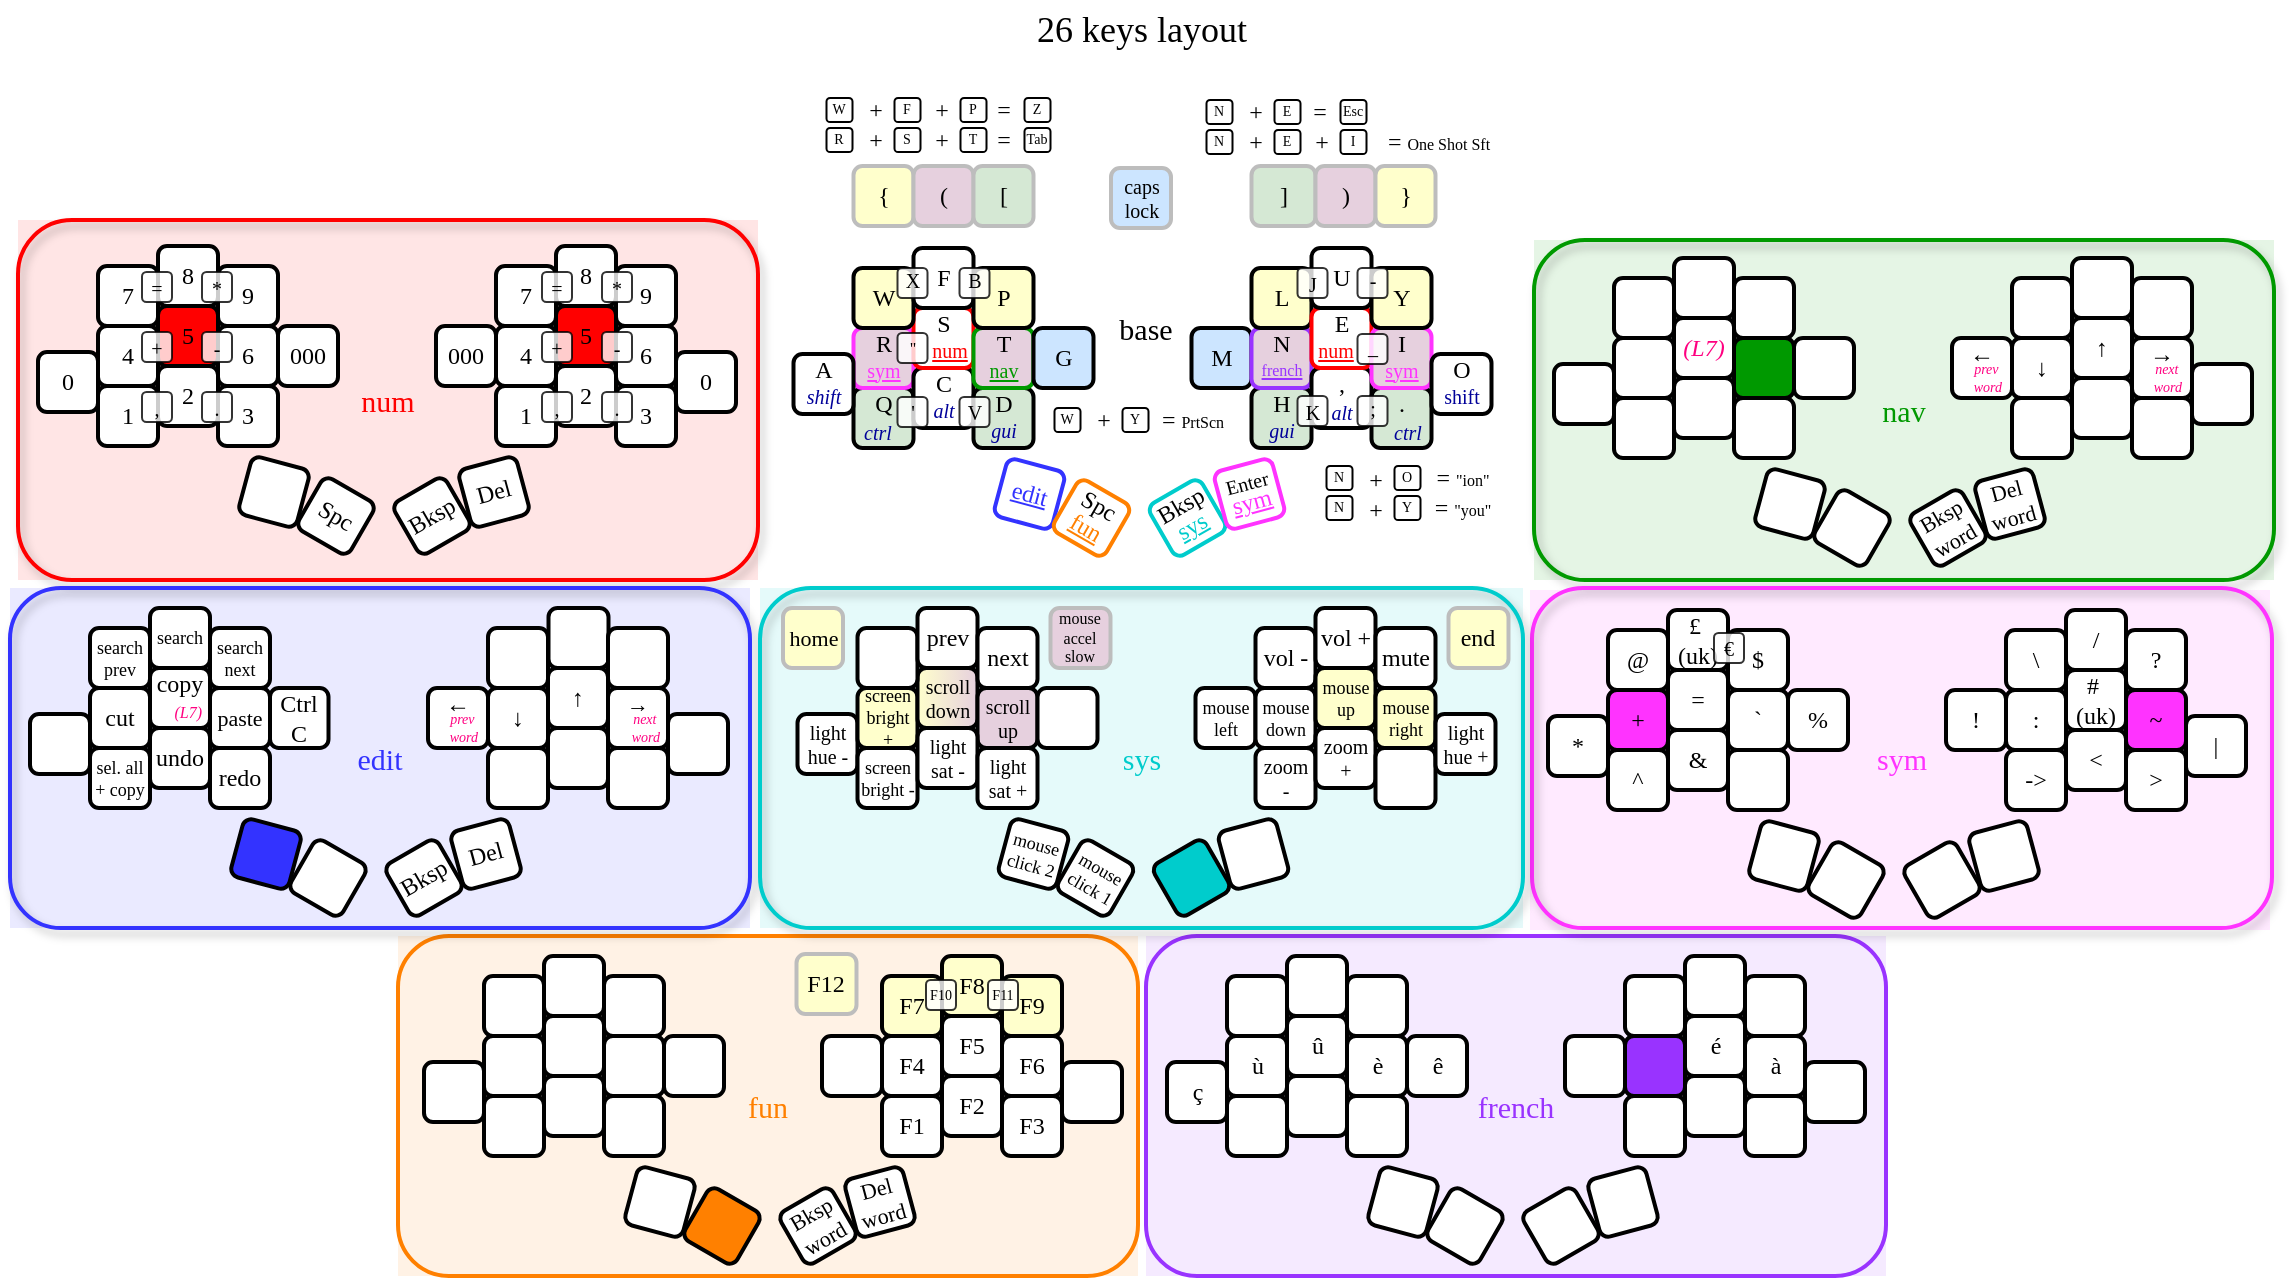 <mxfile version="24.8.4">
  <diagram name="Page-1" id="VxbZsfQ6vlXJQv2ikdC8">
    <mxGraphModel dx="903" dy="667" grid="1" gridSize="10" guides="1" tooltips="1" connect="1" arrows="1" fold="1" page="0" pageScale="1" pageWidth="827" pageHeight="1169" math="0" shadow="0">
      <root>
        <mxCell id="0" />
        <mxCell id="1" parent="0" />
        <mxCell id="_eD-Y539RmsAj1h9kYog-36" value="" style="group;verticalAlign=middle;fillColor=#009900;opacity=10;fontFamily=EB Garamond;fontSource=https%3A%2F%2Ffonts.googleapis.com%2Fcss%3Ffamily%3DEB%2BGaramond;fontStyle=0" parent="1" vertex="1" connectable="0">
          <mxGeometry x="391" y="110" width="370" height="170" as="geometry" />
        </mxCell>
        <mxCell id="_eD-Y539RmsAj1h9kYog-34" value="&lt;font color=&quot;#009900&quot;&gt;nav&lt;/font&gt;" style="rounded=1;whiteSpace=wrap;html=1;fillColor=none;fontFamily=EB Garamond;fontSize=15;labelBorderColor=none;strokeWidth=2;glass=0;shadow=1;strokeColor=#009900;verticalAlign=middle;fontSource=https%3A%2F%2Ffonts.googleapis.com%2Fcss%3Ffamily%3DEB%2BGaramond;fontStyle=0" parent="_eD-Y539RmsAj1h9kYog-36" vertex="1">
          <mxGeometry width="370" height="170" as="geometry" />
        </mxCell>
        <mxCell id="MceUDlZtOFOat2aFnNCN-43" value="" style="whiteSpace=wrap;glass=0;rounded=1;shadow=0;textShadow=0;fontSize=12;strokeWidth=2;perimeterSpacing=2;flipV=1;flipH=1;fontFamily=EB Garamond;fontStyle=0;fontSource=https%3A%2F%2Ffonts.googleapis.com%2Fcss%3Ffamily%3DEB%2BGaramond;" parent="_eD-Y539RmsAj1h9kYog-36" vertex="1">
          <mxGeometry x="10" y="62" width="30" height="30" as="geometry" />
        </mxCell>
        <mxCell id="MceUDlZtOFOat2aFnNCN-44" value="" style="whiteSpace=wrap;glass=0;rounded=1;shadow=0;textShadow=0;strokeWidth=2;perimeterSpacing=2;flipV=1;flipH=1;fontFamily=EB Garamond;fontStyle=0;fontSize=12;fontSource=https%3A%2F%2Ffonts.googleapis.com%2Fcss%3Ffamily%3DEB%2BGaramond;" parent="_eD-Y539RmsAj1h9kYog-36" vertex="1">
          <mxGeometry x="40" y="49" width="30" height="30" as="geometry" />
        </mxCell>
        <mxCell id="MceUDlZtOFOat2aFnNCN-45" value="" style="whiteSpace=wrap;glass=0;rounded=1;shadow=0;textShadow=0;strokeWidth=2;perimeterSpacing=2;flipV=1;flipH=1;fontFamily=EB Garamond;fontStyle=0;fontSize=12;fontSource=https%3A%2F%2Ffonts.googleapis.com%2Fcss%3Ffamily%3DEB%2BGaramond;" parent="_eD-Y539RmsAj1h9kYog-36" vertex="1">
          <mxGeometry x="40" y="79" width="30" height="30" as="geometry" />
        </mxCell>
        <mxCell id="MceUDlZtOFOat2aFnNCN-46" value="(L7)" style="whiteSpace=wrap;glass=0;rounded=1;shadow=0;textShadow=0;strokeWidth=2;perimeterSpacing=2;flipV=1;flipH=1;fontFamily=EB Garamond;fontStyle=2;fontSize=12;fontColor=#FF0080;fontSource=https%3A%2F%2Ffonts.googleapis.com%2Fcss%3Ffamily%3DEB%2BGaramond;" parent="_eD-Y539RmsAj1h9kYog-36" vertex="1">
          <mxGeometry x="70" y="39" width="30" height="30" as="geometry" />
        </mxCell>
        <mxCell id="MceUDlZtOFOat2aFnNCN-47" value="" style="whiteSpace=wrap;glass=0;rounded=1;shadow=0;textShadow=0;fontSize=12;strokeWidth=2;perimeterSpacing=2;flipV=1;flipH=1;fontFamily=EB Garamond;fontStyle=0;fillColor=#009900;fontSource=https%3A%2F%2Ffonts.googleapis.com%2Fcss%3Ffamily%3DEB%2BGaramond;" parent="_eD-Y539RmsAj1h9kYog-36" vertex="1">
          <mxGeometry x="100" y="49" width="30" height="30" as="geometry" />
        </mxCell>
        <mxCell id="MceUDlZtOFOat2aFnNCN-48" value="" style="whiteSpace=wrap;glass=0;rounded=1;shadow=0;textShadow=0;strokeWidth=2;perimeterSpacing=2;flipV=1;flipH=1;fontFamily=EB Garamond;fontStyle=0;fontSize=12;fontSource=https%3A%2F%2Ffonts.googleapis.com%2Fcss%3Ffamily%3DEB%2BGaramond;" parent="_eD-Y539RmsAj1h9kYog-36" vertex="1">
          <mxGeometry x="70" y="69" width="30" height="30" as="geometry" />
        </mxCell>
        <mxCell id="MceUDlZtOFOat2aFnNCN-49" value="" style="whiteSpace=wrap;glass=0;rounded=1;shadow=0;textShadow=0;strokeWidth=2;perimeterSpacing=2;flipV=1;flipH=1;fontFamily=EB Garamond;fontStyle=0;fontSize=12;fontSource=https%3A%2F%2Ffonts.googleapis.com%2Fcss%3Ffamily%3DEB%2BGaramond;" parent="_eD-Y539RmsAj1h9kYog-36" vertex="1">
          <mxGeometry x="100" y="79" width="30" height="30" as="geometry" />
        </mxCell>
        <mxCell id="MceUDlZtOFOat2aFnNCN-50" value="" style="whiteSpace=wrap;glass=0;rounded=1;shadow=0;textShadow=0;strokeWidth=2;perimeterSpacing=2;flipV=1;flipH=1;fontFamily=EB Garamond;fontStyle=0;fontSize=12;fillColor=#FFFFFF;fontSource=https%3A%2F%2Ffonts.googleapis.com%2Fcss%3Ffamily%3DEB%2BGaramond;" parent="_eD-Y539RmsAj1h9kYog-36" vertex="1">
          <mxGeometry x="40" y="19" width="30" height="30" as="geometry" />
        </mxCell>
        <mxCell id="MceUDlZtOFOat2aFnNCN-51" value="" style="whiteSpace=wrap;glass=0;rounded=1;shadow=0;textShadow=0;fontSize=12;strokeWidth=2;perimeterSpacing=2;flipV=1;flipH=1;fontFamily=EB Garamond;fontStyle=0;fillColor=#FFFFFF;fontSource=https%3A%2F%2Ffonts.googleapis.com%2Fcss%3Ffamily%3DEB%2BGaramond;" parent="_eD-Y539RmsAj1h9kYog-36" vertex="1">
          <mxGeometry x="70" y="9" width="30" height="30" as="geometry" />
        </mxCell>
        <mxCell id="MceUDlZtOFOat2aFnNCN-52" value="" style="whiteSpace=wrap;glass=0;rounded=1;shadow=0;textShadow=0;strokeWidth=2;perimeterSpacing=2;flipV=1;flipH=1;fontFamily=EB Garamond;fontStyle=0;fontSize=12;fillColor=#FFFFFF;fontSource=https%3A%2F%2Ffonts.googleapis.com%2Fcss%3Ffamily%3DEB%2BGaramond;" parent="_eD-Y539RmsAj1h9kYog-36" vertex="1">
          <mxGeometry x="100" y="19" width="30" height="30" as="geometry" />
        </mxCell>
        <mxCell id="MceUDlZtOFOat2aFnNCN-53" value="" style="whiteSpace=wrap;glass=0;rounded=1;shadow=0;textShadow=0;strokeWidth=2;perimeterSpacing=2;flipV=1;flipH=1;fontFamily=EB Garamond;fontStyle=0;fontSource=https%3A%2F%2Ffonts.googleapis.com%2Fcss%3Ffamily%3DEB%2BGaramond;" parent="_eD-Y539RmsAj1h9kYog-36" vertex="1">
          <mxGeometry x="130" y="49" width="30" height="30" as="geometry" />
        </mxCell>
        <mxCell id="MceUDlZtOFOat2aFnNCN-54" value="←&#xa;" style="whiteSpace=wrap;glass=0;rounded=1;shadow=0;textShadow=0;strokeWidth=2;perimeterSpacing=2;flipV=1;flipH=1;fontFamily=EB Garamond;fontStyle=0;fontSize=12;fontSource=https%3A%2F%2Ffonts.googleapis.com%2Fcss%3Ffamily%3DEB%2BGaramond;" parent="_eD-Y539RmsAj1h9kYog-36" vertex="1">
          <mxGeometry x="209" y="49" width="30" height="30" as="geometry" />
        </mxCell>
        <mxCell id="MceUDlZtOFOat2aFnNCN-55" value="↓" style="whiteSpace=wrap;glass=0;rounded=1;shadow=0;textShadow=0;strokeWidth=2;perimeterSpacing=2;flipV=1;flipH=1;fontFamily=EB Garamond;fontStyle=0;fontSize=12;fontSource=https%3A%2F%2Ffonts.googleapis.com%2Fcss%3Ffamily%3DEB%2BGaramond;" parent="_eD-Y539RmsAj1h9kYog-36" vertex="1">
          <mxGeometry x="239" y="49" width="30" height="30" as="geometry" />
        </mxCell>
        <mxCell id="MceUDlZtOFOat2aFnNCN-56" value="" style="whiteSpace=wrap;glass=0;rounded=1;shadow=0;textShadow=0;strokeWidth=2;perimeterSpacing=2;flipV=1;flipH=1;fontFamily=EB Garamond;fontStyle=0;fontSize=12;fontSource=https%3A%2F%2Ffonts.googleapis.com%2Fcss%3Ffamily%3DEB%2BGaramond;" parent="_eD-Y539RmsAj1h9kYog-36" vertex="1">
          <mxGeometry x="239" y="79" width="30" height="30" as="geometry" />
        </mxCell>
        <mxCell id="MceUDlZtOFOat2aFnNCN-57" value="" style="whiteSpace=wrap;glass=0;rounded=1;shadow=0;textShadow=0;fontSize=12;strokeWidth=2;perimeterSpacing=2;flipV=1;flipH=1;fontFamily=EB Garamond;fontStyle=0;fillColor=#FFFFFF;fontSource=https%3A%2F%2Ffonts.googleapis.com%2Fcss%3Ffamily%3DEB%2BGaramond;" parent="_eD-Y539RmsAj1h9kYog-36" vertex="1">
          <mxGeometry x="239" y="19" width="30" height="30" as="geometry" />
        </mxCell>
        <mxCell id="MceUDlZtOFOat2aFnNCN-58" value="↑" style="whiteSpace=wrap;glass=0;rounded=1;shadow=0;textShadow=0;strokeWidth=2;perimeterSpacing=2;flipV=1;flipH=1;fontFamily=EB Garamond;fontStyle=0;fontSize=12;fontSource=https%3A%2F%2Ffonts.googleapis.com%2Fcss%3Ffamily%3DEB%2BGaramond;" parent="_eD-Y539RmsAj1h9kYog-36" vertex="1">
          <mxGeometry x="269" y="39" width="30" height="30" as="geometry" />
        </mxCell>
        <mxCell id="MceUDlZtOFOat2aFnNCN-59" value="" style="whiteSpace=wrap;glass=0;rounded=1;shadow=0;textShadow=0;strokeWidth=2;perimeterSpacing=2;flipV=1;flipH=1;fontFamily=EB Garamond;fontStyle=0;fontSize=12;fontSource=https%3A%2F%2Ffonts.googleapis.com%2Fcss%3Ffamily%3DEB%2BGaramond;" parent="_eD-Y539RmsAj1h9kYog-36" vertex="1">
          <mxGeometry x="269" y="69" width="30" height="30" as="geometry" />
        </mxCell>
        <mxCell id="MceUDlZtOFOat2aFnNCN-60" value="" style="whiteSpace=wrap;glass=0;rounded=1;shadow=0;textShadow=0;strokeWidth=2;perimeterSpacing=2;flipV=1;flipH=1;fontFamily=EB Garamond;fontStyle=0;fontSize=12;fillColor=#FFFFFF;fontSource=https%3A%2F%2Ffonts.googleapis.com%2Fcss%3Ffamily%3DEB%2BGaramond;" parent="_eD-Y539RmsAj1h9kYog-36" vertex="1">
          <mxGeometry x="269" y="9" width="30" height="30" as="geometry" />
        </mxCell>
        <mxCell id="MceUDlZtOFOat2aFnNCN-61" value="→&#xa;" style="whiteSpace=wrap;glass=0;rounded=1;shadow=0;textShadow=0;strokeWidth=2;perimeterSpacing=2;flipV=1;flipH=1;fontFamily=EB Garamond;fontStyle=0;fontSize=12;fontSource=https%3A%2F%2Ffonts.googleapis.com%2Fcss%3Ffamily%3DEB%2BGaramond;" parent="_eD-Y539RmsAj1h9kYog-36" vertex="1">
          <mxGeometry x="299" y="49" width="30" height="30" as="geometry" />
        </mxCell>
        <mxCell id="MceUDlZtOFOat2aFnNCN-62" value="" style="whiteSpace=wrap;glass=0;rounded=1;shadow=0;textShadow=0;strokeWidth=2;perimeterSpacing=2;flipV=1;flipH=1;fontFamily=EB Garamond;fontStyle=0;fontSize=12;fontSource=https%3A%2F%2Ffonts.googleapis.com%2Fcss%3Ffamily%3DEB%2BGaramond;" parent="_eD-Y539RmsAj1h9kYog-36" vertex="1">
          <mxGeometry x="299" y="79" width="30" height="30" as="geometry" />
        </mxCell>
        <mxCell id="MceUDlZtOFOat2aFnNCN-63" value="" style="whiteSpace=wrap;glass=0;rounded=1;shadow=0;textShadow=0;strokeWidth=2;perimeterSpacing=2;flipV=1;flipH=1;fontFamily=EB Garamond;fontStyle=0;fontSize=12;fillColor=#FFFFFF;fontSource=https%3A%2F%2Ffonts.googleapis.com%2Fcss%3Ffamily%3DEB%2BGaramond;" parent="_eD-Y539RmsAj1h9kYog-36" vertex="1">
          <mxGeometry x="299" y="19" width="30" height="30" as="geometry" />
        </mxCell>
        <mxCell id="MceUDlZtOFOat2aFnNCN-64" value="" style="whiteSpace=wrap;glass=0;rounded=1;shadow=0;textShadow=0;strokeWidth=2;perimeterSpacing=2;flipV=1;flipH=1;fontFamily=EB Garamond;fontStyle=0;fontSize=12;fontSource=https%3A%2F%2Ffonts.googleapis.com%2Fcss%3Ffamily%3DEB%2BGaramond;" parent="_eD-Y539RmsAj1h9kYog-36" vertex="1">
          <mxGeometry x="329" y="62" width="30" height="30" as="geometry" />
        </mxCell>
        <mxCell id="MceUDlZtOFOat2aFnNCN-65" value="" style="whiteSpace=wrap;glass=0;rounded=1;shadow=0;textShadow=0;rotation=15;direction=west;labelBackgroundColor=none;fillColor=#FFFFFF;strokeWidth=2;perimeterSpacing=2;flipV=1;flipH=1;fontFamily=EB Garamond;fontStyle=0;fontSource=https%3A%2F%2Ffonts.googleapis.com%2Fcss%3Ffamily%3DEB%2BGaramond;" parent="_eD-Y539RmsAj1h9kYog-36" vertex="1">
          <mxGeometry x="113" y="117" width="30" height="30" as="geometry" />
        </mxCell>
        <mxCell id="MceUDlZtOFOat2aFnNCN-66" value="" style="whiteSpace=wrap;glass=0;rounded=1;shadow=0;textShadow=0;rotation=30;direction=north;strokeWidth=2;perimeterSpacing=2;flipV=1;flipH=1;fontFamily=EB Garamond;fontStyle=0;fillColor=#FFFFFF;fontSource=https%3A%2F%2Ffonts.googleapis.com%2Fcss%3Ffamily%3DEB%2BGaramond;" parent="_eD-Y539RmsAj1h9kYog-36" vertex="1">
          <mxGeometry x="144" y="129" width="30" height="30" as="geometry" />
        </mxCell>
        <mxCell id="MceUDlZtOFOat2aFnNCN-67" value="Bksp&#xa;word" style="whiteSpace=wrap;glass=0;rounded=1;shadow=0;textShadow=0;rotation=-30;direction=north;strokeWidth=2;perimeterSpacing=2;fontFamily=EB Garamond;fontStyle=0;fillColor=#FFFFFF;fontSize=11;fontSource=https%3A%2F%2Ffonts.googleapis.com%2Fcss%3Ffamily%3DEB%2BGaramond;" parent="_eD-Y539RmsAj1h9kYog-36" vertex="1">
          <mxGeometry x="192" y="129" width="30" height="30" as="geometry" />
        </mxCell>
        <mxCell id="MceUDlZtOFOat2aFnNCN-68" value="Del&#xa;word" style="whiteSpace=wrap;glass=0;rounded=1;shadow=0;textShadow=0;rotation=-15;direction=west;strokeWidth=2;perimeterSpacing=2;flipV=1;flipH=1;fontFamily=EB Garamond;fontStyle=0;fillColor=#FFFFFF;fontSize=11;fontSource=https%3A%2F%2Ffonts.googleapis.com%2Fcss%3Ffamily%3DEB%2BGaramond;" parent="_eD-Y539RmsAj1h9kYog-36" vertex="1">
          <mxGeometry x="223" y="117" width="30" height="30" as="geometry" />
        </mxCell>
        <mxCell id="MceUDlZtOFOat2aFnNCN-74" value="&amp;nbsp;prev&amp;nbsp;&lt;div style=&quot;font-size: 7px;&quot;&gt;word&lt;/div&gt;" style="text;html=1;align=right;verticalAlign=middle;whiteSpace=wrap;rounded=0;fontFamily=EB Garamond;fontSize=7;fontColor=#FF0080;fontStyle=2;fontSource=https%3A%2F%2Ffonts.googleapis.com%2Fcss%3Ffamily%3DEB%2BGaramond;" parent="_eD-Y539RmsAj1h9kYog-36" vertex="1">
          <mxGeometry x="200.75" y="64" width="35" height="10" as="geometry" />
        </mxCell>
        <mxCell id="MceUDlZtOFOat2aFnNCN-75" value="next&amp;nbsp;&lt;div style=&quot;font-size: 7px;&quot;&gt;word&lt;/div&gt;" style="text;html=1;align=right;verticalAlign=middle;whiteSpace=wrap;rounded=0;fontFamily=EB Garamond;fontSize=7;fontColor=#FF0080;fontStyle=2;fontSource=https%3A%2F%2Ffonts.googleapis.com%2Fcss%3Ffamily%3DEB%2BGaramond;" parent="_eD-Y539RmsAj1h9kYog-36" vertex="1">
          <mxGeometry x="290.75" y="64" width="35" height="10" as="geometry" />
        </mxCell>
        <mxCell id="_eD-Y539RmsAj1h9kYog-58" value="" style="group;fillColor=#9933FF;opacity=10;fontFamily=EB Garamond;fontSource=https%3A%2F%2Ffonts.googleapis.com%2Fcss%3Ffamily%3DEB%2BGaramond;fontStyle=0" parent="1" vertex="1" connectable="0">
          <mxGeometry x="197" y="458" width="370" height="170" as="geometry" />
        </mxCell>
        <mxCell id="_eD-Y539RmsAj1h9kYog-56" value="&lt;font color=&quot;#9933ff&quot; style=&quot;font-size: 15px;&quot;&gt;french&lt;/font&gt;" style="rounded=1;whiteSpace=wrap;html=1;strokeWidth=2;fillColor=none;strokeColor=#9933FF;fontFamily=EB Garamond;fontSource=https%3A%2F%2Ffonts.googleapis.com%2Fcss%3Ffamily%3DEB%2BGaramond;fontStyle=0" parent="_eD-Y539RmsAj1h9kYog-58" vertex="1">
          <mxGeometry width="370" height="170" as="geometry" />
        </mxCell>
        <mxCell id="_eD-Y539RmsAj1h9kYog-2" value="ç" style="whiteSpace=wrap;glass=0;rounded=1;shadow=0;textShadow=0;fontSize=12;strokeWidth=2;perimeterSpacing=2;flipV=1;flipH=1;fontFamily=EB Garamond;fontStyle=0;fontSource=https%3A%2F%2Ffonts.googleapis.com%2Fcss%3Ffamily%3DEB%2BGaramond;" parent="_eD-Y539RmsAj1h9kYog-58" vertex="1">
          <mxGeometry x="10.5" y="63" width="30" height="30" as="geometry" />
        </mxCell>
        <mxCell id="_eD-Y539RmsAj1h9kYog-3" value="ù" style="whiteSpace=wrap;glass=0;rounded=1;shadow=0;textShadow=0;strokeWidth=2;perimeterSpacing=2;flipV=1;flipH=1;fontFamily=EB Garamond;fontStyle=0;fontSize=12;fontSource=https%3A%2F%2Ffonts.googleapis.com%2Fcss%3Ffamily%3DEB%2BGaramond;" parent="_eD-Y539RmsAj1h9kYog-58" vertex="1">
          <mxGeometry x="40.5" y="50" width="30" height="30" as="geometry" />
        </mxCell>
        <mxCell id="_eD-Y539RmsAj1h9kYog-4" value="" style="whiteSpace=wrap;glass=0;rounded=1;shadow=0;textShadow=0;strokeWidth=2;perimeterSpacing=2;flipV=1;flipH=1;fontFamily=EB Garamond;fontStyle=0;fontSize=12;fontSource=https%3A%2F%2Ffonts.googleapis.com%2Fcss%3Ffamily%3DEB%2BGaramond;" parent="_eD-Y539RmsAj1h9kYog-58" vertex="1">
          <mxGeometry x="40.5" y="80" width="30" height="30" as="geometry" />
        </mxCell>
        <mxCell id="_eD-Y539RmsAj1h9kYog-5" value="û" style="whiteSpace=wrap;glass=0;rounded=1;shadow=0;textShadow=0;strokeWidth=2;perimeterSpacing=2;flipV=1;flipH=1;fontFamily=EB Garamond;fontStyle=0;fontSize=12;fontColor=#000000;fontSource=https%3A%2F%2Ffonts.googleapis.com%2Fcss%3Ffamily%3DEB%2BGaramond;" parent="_eD-Y539RmsAj1h9kYog-58" vertex="1">
          <mxGeometry x="70.5" y="40" width="30" height="30" as="geometry" />
        </mxCell>
        <mxCell id="_eD-Y539RmsAj1h9kYog-6" value="è" style="whiteSpace=wrap;glass=0;rounded=1;shadow=0;textShadow=0;fontSize=12;strokeWidth=2;perimeterSpacing=2;flipV=1;flipH=1;fontFamily=EB Garamond;fontStyle=0;fillColor=#FFFFFF;fontSource=https%3A%2F%2Ffonts.googleapis.com%2Fcss%3Ffamily%3DEB%2BGaramond;" parent="_eD-Y539RmsAj1h9kYog-58" vertex="1">
          <mxGeometry x="100.5" y="50" width="30" height="30" as="geometry" />
        </mxCell>
        <mxCell id="_eD-Y539RmsAj1h9kYog-7" value="" style="whiteSpace=wrap;glass=0;rounded=1;shadow=0;textShadow=0;strokeWidth=2;perimeterSpacing=2;flipV=1;flipH=1;fontFamily=EB Garamond;fontStyle=0;fontSize=12;fontSource=https%3A%2F%2Ffonts.googleapis.com%2Fcss%3Ffamily%3DEB%2BGaramond;" parent="_eD-Y539RmsAj1h9kYog-58" vertex="1">
          <mxGeometry x="70.5" y="70" width="30" height="30" as="geometry" />
        </mxCell>
        <mxCell id="_eD-Y539RmsAj1h9kYog-8" value="" style="whiteSpace=wrap;glass=0;rounded=1;shadow=0;textShadow=0;strokeWidth=2;perimeterSpacing=2;flipV=1;flipH=1;fontFamily=EB Garamond;fontStyle=0;fontSize=12;fontSource=https%3A%2F%2Ffonts.googleapis.com%2Fcss%3Ffamily%3DEB%2BGaramond;" parent="_eD-Y539RmsAj1h9kYog-58" vertex="1">
          <mxGeometry x="100.5" y="80" width="30" height="30" as="geometry" />
        </mxCell>
        <mxCell id="_eD-Y539RmsAj1h9kYog-9" value="" style="whiteSpace=wrap;glass=0;rounded=1;shadow=0;textShadow=0;strokeWidth=2;perimeterSpacing=2;flipV=1;flipH=1;fontFamily=EB Garamond;fontStyle=0;fontSize=12;fillColor=#FFFFFF;fontSource=https%3A%2F%2Ffonts.googleapis.com%2Fcss%3Ffamily%3DEB%2BGaramond;" parent="_eD-Y539RmsAj1h9kYog-58" vertex="1">
          <mxGeometry x="40.5" y="20" width="30" height="30" as="geometry" />
        </mxCell>
        <mxCell id="_eD-Y539RmsAj1h9kYog-10" value="" style="whiteSpace=wrap;glass=0;rounded=1;shadow=0;textShadow=0;fontSize=12;strokeWidth=2;perimeterSpacing=2;flipV=1;flipH=1;fontFamily=EB Garamond;fontStyle=0;fillColor=#FFFFFF;fontSource=https%3A%2F%2Ffonts.googleapis.com%2Fcss%3Ffamily%3DEB%2BGaramond;" parent="_eD-Y539RmsAj1h9kYog-58" vertex="1">
          <mxGeometry x="70.5" y="10" width="30" height="30" as="geometry" />
        </mxCell>
        <mxCell id="_eD-Y539RmsAj1h9kYog-11" value="" style="whiteSpace=wrap;glass=0;rounded=1;shadow=0;textShadow=0;strokeWidth=2;perimeterSpacing=2;flipV=1;flipH=1;fontFamily=EB Garamond;fontStyle=0;fontSize=12;fillColor=#FFFFFF;fontSource=https%3A%2F%2Ffonts.googleapis.com%2Fcss%3Ffamily%3DEB%2BGaramond;" parent="_eD-Y539RmsAj1h9kYog-58" vertex="1">
          <mxGeometry x="100.5" y="20" width="30" height="30" as="geometry" />
        </mxCell>
        <mxCell id="_eD-Y539RmsAj1h9kYog-12" value="ê" style="whiteSpace=wrap;glass=0;rounded=1;shadow=0;textShadow=0;strokeWidth=2;perimeterSpacing=2;flipV=1;flipH=1;fontFamily=EB Garamond;fontStyle=0;fontSource=https%3A%2F%2Ffonts.googleapis.com%2Fcss%3Ffamily%3DEB%2BGaramond;" parent="_eD-Y539RmsAj1h9kYog-58" vertex="1">
          <mxGeometry x="130.5" y="50" width="30" height="30" as="geometry" />
        </mxCell>
        <mxCell id="_eD-Y539RmsAj1h9kYog-13" value="&#xa;" style="whiteSpace=wrap;glass=0;rounded=1;shadow=0;textShadow=0;strokeWidth=2;perimeterSpacing=2;flipV=1;flipH=1;fontFamily=EB Garamond;fontStyle=0;fontSize=12;fontSource=https%3A%2F%2Ffonts.googleapis.com%2Fcss%3Ffamily%3DEB%2BGaramond;" parent="_eD-Y539RmsAj1h9kYog-58" vertex="1">
          <mxGeometry x="209.5" y="50" width="30" height="30" as="geometry" />
        </mxCell>
        <mxCell id="_eD-Y539RmsAj1h9kYog-14" value="" style="whiteSpace=wrap;glass=0;rounded=1;shadow=0;textShadow=0;strokeWidth=2;perimeterSpacing=2;flipV=1;flipH=1;fontFamily=EB Garamond;fontStyle=0;fontSize=12;fillColor=#9933FF;fontSource=https%3A%2F%2Ffonts.googleapis.com%2Fcss%3Ffamily%3DEB%2BGaramond;" parent="_eD-Y539RmsAj1h9kYog-58" vertex="1">
          <mxGeometry x="239.5" y="50" width="30" height="30" as="geometry" />
        </mxCell>
        <mxCell id="_eD-Y539RmsAj1h9kYog-15" value="" style="whiteSpace=wrap;glass=0;rounded=1;shadow=0;textShadow=0;strokeWidth=2;perimeterSpacing=2;flipV=1;flipH=1;fontFamily=EB Garamond;fontStyle=0;fontSize=12;fontSource=https%3A%2F%2Ffonts.googleapis.com%2Fcss%3Ffamily%3DEB%2BGaramond;" parent="_eD-Y539RmsAj1h9kYog-58" vertex="1">
          <mxGeometry x="239.5" y="80" width="30" height="30" as="geometry" />
        </mxCell>
        <mxCell id="_eD-Y539RmsAj1h9kYog-16" value="" style="whiteSpace=wrap;glass=0;rounded=1;shadow=0;textShadow=0;fontSize=12;strokeWidth=2;perimeterSpacing=2;flipV=1;flipH=1;fontFamily=EB Garamond;fontStyle=0;fillColor=#FFFFFF;fontSource=https%3A%2F%2Ffonts.googleapis.com%2Fcss%3Ffamily%3DEB%2BGaramond;" parent="_eD-Y539RmsAj1h9kYog-58" vertex="1">
          <mxGeometry x="239.5" y="20" width="30" height="30" as="geometry" />
        </mxCell>
        <mxCell id="_eD-Y539RmsAj1h9kYog-17" value="é" style="whiteSpace=wrap;glass=0;rounded=1;shadow=0;textShadow=0;strokeWidth=2;perimeterSpacing=2;flipV=1;flipH=1;fontFamily=EB Garamond;fontStyle=0;fontSize=12;fontSource=https%3A%2F%2Ffonts.googleapis.com%2Fcss%3Ffamily%3DEB%2BGaramond;" parent="_eD-Y539RmsAj1h9kYog-58" vertex="1">
          <mxGeometry x="269.5" y="40" width="30" height="30" as="geometry" />
        </mxCell>
        <mxCell id="_eD-Y539RmsAj1h9kYog-18" value="" style="whiteSpace=wrap;glass=0;rounded=1;shadow=0;textShadow=0;strokeWidth=2;perimeterSpacing=2;flipV=1;flipH=1;fontFamily=EB Garamond;fontStyle=0;fontSize=12;fontSource=https%3A%2F%2Ffonts.googleapis.com%2Fcss%3Ffamily%3DEB%2BGaramond;" parent="_eD-Y539RmsAj1h9kYog-58" vertex="1">
          <mxGeometry x="269.5" y="70" width="30" height="30" as="geometry" />
        </mxCell>
        <mxCell id="_eD-Y539RmsAj1h9kYog-19" value="" style="whiteSpace=wrap;glass=0;rounded=1;shadow=0;textShadow=0;strokeWidth=2;perimeterSpacing=2;flipV=1;flipH=1;fontFamily=EB Garamond;fontStyle=0;fontSize=12;fillColor=#FFFFFF;fontSource=https%3A%2F%2Ffonts.googleapis.com%2Fcss%3Ffamily%3DEB%2BGaramond;" parent="_eD-Y539RmsAj1h9kYog-58" vertex="1">
          <mxGeometry x="269.5" y="10" width="30" height="30" as="geometry" />
        </mxCell>
        <mxCell id="_eD-Y539RmsAj1h9kYog-20" value="à" style="whiteSpace=wrap;glass=0;rounded=1;shadow=0;textShadow=0;strokeWidth=2;perimeterSpacing=2;flipV=1;flipH=1;fontFamily=EB Garamond;fontStyle=0;fontSize=12;fontSource=https%3A%2F%2Ffonts.googleapis.com%2Fcss%3Ffamily%3DEB%2BGaramond;" parent="_eD-Y539RmsAj1h9kYog-58" vertex="1">
          <mxGeometry x="299.5" y="50" width="30" height="30" as="geometry" />
        </mxCell>
        <mxCell id="_eD-Y539RmsAj1h9kYog-21" value="" style="whiteSpace=wrap;glass=0;rounded=1;shadow=0;textShadow=0;strokeWidth=2;perimeterSpacing=2;flipV=1;flipH=1;fontFamily=EB Garamond;fontStyle=0;fontSize=12;fontSource=https%3A%2F%2Ffonts.googleapis.com%2Fcss%3Ffamily%3DEB%2BGaramond;" parent="_eD-Y539RmsAj1h9kYog-58" vertex="1">
          <mxGeometry x="299.5" y="80" width="30" height="30" as="geometry" />
        </mxCell>
        <mxCell id="_eD-Y539RmsAj1h9kYog-22" value="" style="whiteSpace=wrap;glass=0;rounded=1;shadow=0;textShadow=0;strokeWidth=2;perimeterSpacing=2;flipV=1;flipH=1;fontFamily=EB Garamond;fontStyle=0;fontSize=12;fillColor=#FFFFFF;fontSource=https%3A%2F%2Ffonts.googleapis.com%2Fcss%3Ffamily%3DEB%2BGaramond;" parent="_eD-Y539RmsAj1h9kYog-58" vertex="1">
          <mxGeometry x="299.5" y="20" width="30" height="30" as="geometry" />
        </mxCell>
        <mxCell id="_eD-Y539RmsAj1h9kYog-23" value="" style="whiteSpace=wrap;glass=0;rounded=1;shadow=0;textShadow=0;strokeWidth=2;perimeterSpacing=2;flipV=1;flipH=1;fontFamily=EB Garamond;fontStyle=0;fontSize=12;fontSource=https%3A%2F%2Ffonts.googleapis.com%2Fcss%3Ffamily%3DEB%2BGaramond;" parent="_eD-Y539RmsAj1h9kYog-58" vertex="1">
          <mxGeometry x="329.5" y="63" width="30" height="30" as="geometry" />
        </mxCell>
        <mxCell id="_eD-Y539RmsAj1h9kYog-24" value="" style="whiteSpace=wrap;glass=0;rounded=1;shadow=0;textShadow=0;rotation=15;direction=west;labelBackgroundColor=none;fillColor=#FFFFFF;strokeWidth=2;perimeterSpacing=2;flipV=1;flipH=1;fontFamily=EB Garamond;fontStyle=0;fontSource=https%3A%2F%2Ffonts.googleapis.com%2Fcss%3Ffamily%3DEB%2BGaramond;" parent="_eD-Y539RmsAj1h9kYog-58" vertex="1">
          <mxGeometry x="113.5" y="118" width="30" height="30" as="geometry" />
        </mxCell>
        <mxCell id="_eD-Y539RmsAj1h9kYog-25" value="" style="whiteSpace=wrap;glass=0;rounded=1;shadow=0;textShadow=0;rotation=30;direction=north;strokeWidth=2;perimeterSpacing=2;flipV=1;flipH=1;fontFamily=EB Garamond;fontStyle=0;fillColor=#FFFFFF;fontSource=https%3A%2F%2Ffonts.googleapis.com%2Fcss%3Ffamily%3DEB%2BGaramond;" parent="_eD-Y539RmsAj1h9kYog-58" vertex="1">
          <mxGeometry x="144.5" y="130" width="30" height="30" as="geometry" />
        </mxCell>
        <mxCell id="_eD-Y539RmsAj1h9kYog-26" value="" style="whiteSpace=wrap;glass=0;rounded=1;shadow=0;textShadow=0;rotation=-30;direction=north;strokeWidth=2;perimeterSpacing=2;fontFamily=EB Garamond;fontStyle=0;fillColor=#FFFFFF;fontSize=11;fontSource=https%3A%2F%2Ffonts.googleapis.com%2Fcss%3Ffamily%3DEB%2BGaramond;" parent="_eD-Y539RmsAj1h9kYog-58" vertex="1">
          <mxGeometry x="192.5" y="130" width="30" height="30" as="geometry" />
        </mxCell>
        <mxCell id="_eD-Y539RmsAj1h9kYog-27" value="" style="whiteSpace=wrap;glass=0;rounded=1;shadow=0;textShadow=0;rotation=-15;direction=west;strokeWidth=2;perimeterSpacing=2;flipV=1;flipH=1;fontFamily=EB Garamond;fontStyle=0;fillColor=#FFFFFF;fontSize=11;fontSource=https%3A%2F%2Ffonts.googleapis.com%2Fcss%3Ffamily%3DEB%2BGaramond;" parent="_eD-Y539RmsAj1h9kYog-58" vertex="1">
          <mxGeometry x="223.5" y="118" width="30" height="30" as="geometry" />
        </mxCell>
        <mxCell id="_eD-Y539RmsAj1h9kYog-40" value="" style="group;fontFamily=EB Garamond;fontSource=https%3A%2F%2Ffonts.googleapis.com%2Fcss%3Ffamily%3DEB%2BGaramond;fontStyle=0" parent="1" vertex="1" connectable="0">
          <mxGeometry x="20.75" y="30" width="378.5" height="250" as="geometry" />
        </mxCell>
        <mxCell id="T-F53Ma81qiL4opLKc5--5" value="" style="group;fontSize=11;fontFamily=EB Garamond;fontSource=https%3A%2F%2Ffonts.googleapis.com%2Fcss%3Ffamily%3DEB%2BGaramond;fontStyle=0" parent="_eD-Y539RmsAj1h9kYog-40" vertex="1" connectable="0">
          <mxGeometry x="16.5" width="350" height="250" as="geometry" />
        </mxCell>
        <mxCell id="_eD-Y539RmsAj1h9kYog-38" value="&lt;font style=&quot;font-size: 15px;&quot;&gt;base&lt;/font&gt;" style="rounded=1;whiteSpace=wrap;html=1;fillColor=none;strokeWidth=2;shadow=1;fontSize=15;dashed=1;dashPattern=1 1;strokeColor=none;fontFamily=EB Garamond;fontSource=https%3A%2F%2Ffonts.googleapis.com%2Fcss%3Ffamily%3DEB%2BGaramond;fontStyle=0" parent="T-F53Ma81qiL4opLKc5--5" vertex="1">
          <mxGeometry x="-30" y="-3" width="380" height="253" as="geometry" />
        </mxCell>
        <mxCell id="T-F53Ma81qiL4opLKc5--6" value="W" style="whiteSpace=wrap;glass=0;rounded=1;shadow=0;textShadow=0;strokeWidth=1;perimeterSpacing=2;flipV=1;flipH=1;fontFamily=EB Garamond;fontStyle=0;fontSize=7;fontSource=https%3A%2F%2Ffonts.googleapis.com%2Fcss%3Ffamily%3DEB%2BGaramond;" parent="T-F53Ma81qiL4opLKc5--5" vertex="1">
          <mxGeometry y="9" width="13" height="12" as="geometry" />
        </mxCell>
        <mxCell id="T-F53Ma81qiL4opLKc5--7" value="+" style="text;html=1;align=center;verticalAlign=middle;whiteSpace=wrap;rounded=0;fontFamily=EB Garamond;fontSource=https%3A%2F%2Ffonts.googleapis.com%2Fcss%3Ffamily%3DEB%2BGaramond;fontStyle=0" parent="T-F53Ma81qiL4opLKc5--5" vertex="1">
          <mxGeometry x="10" width="30" height="30" as="geometry" />
        </mxCell>
        <mxCell id="T-F53Ma81qiL4opLKc5--8" value="F" style="whiteSpace=wrap;glass=0;rounded=1;shadow=0;textShadow=0;strokeWidth=1;perimeterSpacing=2;flipV=1;flipH=1;fontFamily=EB Garamond;fontStyle=0;fontSize=7;fontSource=https%3A%2F%2Ffonts.googleapis.com%2Fcss%3Ffamily%3DEB%2BGaramond;" parent="T-F53Ma81qiL4opLKc5--5" vertex="1">
          <mxGeometry x="34" y="9" width="13" height="12" as="geometry" />
        </mxCell>
        <mxCell id="T-F53Ma81qiL4opLKc5--9" value="+" style="text;html=1;align=center;verticalAlign=middle;whiteSpace=wrap;rounded=0;fontFamily=EB Garamond;fontSource=https%3A%2F%2Ffonts.googleapis.com%2Fcss%3Ffamily%3DEB%2BGaramond;fontStyle=0" parent="T-F53Ma81qiL4opLKc5--5" vertex="1">
          <mxGeometry x="43" width="30" height="30" as="geometry" />
        </mxCell>
        <mxCell id="T-F53Ma81qiL4opLKc5--10" value="P" style="whiteSpace=wrap;glass=0;rounded=1;shadow=0;textShadow=0;strokeWidth=1;perimeterSpacing=2;flipV=1;flipH=1;fontFamily=EB Garamond;fontStyle=0;fontSize=7;fontSource=https%3A%2F%2Ffonts.googleapis.com%2Fcss%3Ffamily%3DEB%2BGaramond;" parent="T-F53Ma81qiL4opLKc5--5" vertex="1">
          <mxGeometry x="67" y="9" width="13" height="12" as="geometry" />
        </mxCell>
        <mxCell id="T-F53Ma81qiL4opLKc5--11" value="=" style="text;html=1;align=center;verticalAlign=middle;whiteSpace=wrap;rounded=0;fontFamily=EB Garamond;fontSource=https%3A%2F%2Ffonts.googleapis.com%2Fcss%3Ffamily%3DEB%2BGaramond;fontStyle=0" parent="T-F53Ma81qiL4opLKc5--5" vertex="1">
          <mxGeometry x="74" width="30" height="30" as="geometry" />
        </mxCell>
        <mxCell id="T-F53Ma81qiL4opLKc5--12" value="Z" style="whiteSpace=wrap;glass=0;rounded=1;shadow=0;textShadow=0;strokeWidth=1;perimeterSpacing=2;flipV=1;flipH=1;fontFamily=EB Garamond;fontStyle=0;fontSize=7;fontSource=https%3A%2F%2Ffonts.googleapis.com%2Fcss%3Ffamily%3DEB%2BGaramond;" parent="T-F53Ma81qiL4opLKc5--5" vertex="1">
          <mxGeometry x="99" y="9" width="13" height="12" as="geometry" />
        </mxCell>
        <mxCell id="W65jjInmlXqQC7ASUcbz-11" value="" style="group;fontFamily=EB Garamond;fontSource=https%3A%2F%2Ffonts.googleapis.com%2Fcss%3Ffamily%3DEB%2BGaramond;fontStyle=0" parent="_eD-Y539RmsAj1h9kYog-40" vertex="1" connectable="0">
          <mxGeometry x="30" y="154" width="30" height="30" as="geometry" />
        </mxCell>
        <mxCell id="Ht8cUeteIGSEXaey3JQ4-4" value="Q&#xa;" style="whiteSpace=wrap;glass=0;rounded=1;shadow=0;textShadow=0;strokeWidth=2;perimeterSpacing=2;flipV=1;flipH=1;fillColor=#D5E8D4;fontFamily=EB Garamond;fontStyle=0;fontSource=https%3A%2F%2Ffonts.googleapis.com%2Fcss%3Ffamily%3DEB%2BGaramond;" parent="W65jjInmlXqQC7ASUcbz-11" vertex="1">
          <mxGeometry width="30" height="30" as="geometry" />
        </mxCell>
        <mxCell id="W65jjInmlXqQC7ASUcbz-9" value="&lt;i&gt;ctrl&lt;/i&gt;" style="text;html=1;align=center;verticalAlign=middle;whiteSpace=wrap;rounded=0;fontFamily=EB Garamond;fontSize=10;fontColor=#000099;fontSource=https%3A%2F%2Ffonts.googleapis.com%2Fcss%3Ffamily%3DEB%2BGaramond;fontStyle=0" parent="W65jjInmlXqQC7ASUcbz-11" vertex="1">
          <mxGeometry x="2" y="17" width="20" height="10" as="geometry" />
        </mxCell>
        <mxCell id="Ht8cUeteIGSEXaey3JQ4-3" value="R&#xa;" style="whiteSpace=wrap;glass=0;rounded=1;shadow=0;textShadow=0;strokeWidth=2;perimeterSpacing=2;flipV=1;flipH=1;fillColor=#E6D0DE;fontFamily=EB Garamond;fontStyle=0;strokeColor=#FF33FF;fontSource=https%3A%2F%2Ffonts.googleapis.com%2Fcss%3Ffamily%3DEB%2BGaramond;" parent="_eD-Y539RmsAj1h9kYog-40" vertex="1">
          <mxGeometry x="30" y="124" width="30" height="30" as="geometry" />
        </mxCell>
        <mxCell id="Ht8cUeteIGSEXaey3JQ4-7" value="C&#xa;" style="whiteSpace=wrap;glass=0;rounded=1;shadow=0;textShadow=0;strokeWidth=2;perimeterSpacing=2;flipV=1;flipH=1;fontFamily=EB Garamond;fontStyle=0;fontSource=https%3A%2F%2Ffonts.googleapis.com%2Fcss%3Ffamily%3DEB%2BGaramond;" parent="_eD-Y539RmsAj1h9kYog-40" vertex="1">
          <mxGeometry x="60" y="144" width="30" height="30" as="geometry" />
        </mxCell>
        <mxCell id="Ht8cUeteIGSEXaey3JQ4-5" value="S&#xa;" style="whiteSpace=wrap;glass=0;rounded=1;shadow=0;textShadow=0;strokeWidth=2;perimeterSpacing=2;flipV=1;flipH=1;fontFamily=EB Garamond;fontStyle=0;strokeColor=#FF0000;fontSource=https%3A%2F%2Ffonts.googleapis.com%2Fcss%3Ffamily%3DEB%2BGaramond;" parent="_eD-Y539RmsAj1h9kYog-40" vertex="1">
          <mxGeometry x="60" y="114" width="30" height="30" as="geometry" />
        </mxCell>
        <mxCell id="Ht8cUeteIGSEXaey3JQ4-8" value="D&#xa;" style="whiteSpace=wrap;glass=0;rounded=1;shadow=0;textShadow=0;strokeWidth=2;perimeterSpacing=2;flipV=1;flipH=1;fillColor=#D5E8D4;fontFamily=EB Garamond;fontStyle=0;fontSource=https%3A%2F%2Ffonts.googleapis.com%2Fcss%3Ffamily%3DEB%2BGaramond;" parent="_eD-Y539RmsAj1h9kYog-40" vertex="1">
          <mxGeometry x="90" y="154" width="30" height="30" as="geometry" />
        </mxCell>
        <mxCell id="Ht8cUeteIGSEXaey3JQ4-6" value="T&#xa;" style="whiteSpace=wrap;glass=0;rounded=1;shadow=0;textShadow=0;strokeWidth=2;perimeterSpacing=2;flipV=1;flipH=1;fillColor=#E6D0DE;fontFamily=EB Garamond;fontStyle=0;strokeColor=#009900;fontSource=https%3A%2F%2Ffonts.googleapis.com%2Fcss%3Ffamily%3DEB%2BGaramond;" parent="_eD-Y539RmsAj1h9kYog-40" vertex="1">
          <mxGeometry x="90" y="124" width="30" height="30" as="geometry" />
        </mxCell>
        <mxCell id="Ht8cUeteIGSEXaey3JQ4-9" value="W" style="whiteSpace=wrap;glass=0;rounded=1;shadow=0;textShadow=0;strokeWidth=2;perimeterSpacing=2;flipV=1;flipH=1;fillColor=#FFFFCC;fontFamily=EB Garamond;fontStyle=0;fontSource=https%3A%2F%2Ffonts.googleapis.com%2Fcss%3Ffamily%3DEB%2BGaramond;" parent="_eD-Y539RmsAj1h9kYog-40" vertex="1">
          <mxGeometry x="30" y="94" width="30" height="30" as="geometry" />
        </mxCell>
        <mxCell id="Ht8cUeteIGSEXaey3JQ4-10" value="F" style="whiteSpace=wrap;glass=0;rounded=1;shadow=0;textShadow=0;strokeWidth=2;perimeterSpacing=2;fontFamily=EB Garamond;fontStyle=0;fontSource=https%3A%2F%2Ffonts.googleapis.com%2Fcss%3Ffamily%3DEB%2BGaramond;" parent="_eD-Y539RmsAj1h9kYog-40" vertex="1">
          <mxGeometry x="60" y="84" width="30" height="30" as="geometry" />
        </mxCell>
        <mxCell id="Ht8cUeteIGSEXaey3JQ4-11" value="P" style="whiteSpace=wrap;glass=0;rounded=1;shadow=0;textShadow=0;strokeWidth=2;perimeterSpacing=2;flipV=1;flipH=1;fillColor=#FFFFCC;fontFamily=EB Garamond;fontStyle=0;fontSource=https%3A%2F%2Ffonts.googleapis.com%2Fcss%3Ffamily%3DEB%2BGaramond;" parent="_eD-Y539RmsAj1h9kYog-40" vertex="1">
          <mxGeometry x="90" y="94" width="30" height="30" as="geometry" />
        </mxCell>
        <mxCell id="Ht8cUeteIGSEXaey3JQ4-13" value="G" style="whiteSpace=wrap;glass=0;rounded=1;shadow=0;textShadow=0;strokeWidth=2;perimeterSpacing=2;flipV=1;flipH=1;fillColor=#CCE5FF;fontFamily=EB Garamond;fontStyle=0;fontSource=https%3A%2F%2Ffonts.googleapis.com%2Fcss%3Ffamily%3DEB%2BGaramond;" parent="_eD-Y539RmsAj1h9kYog-40" vertex="1">
          <mxGeometry x="120" y="124" width="30" height="30" as="geometry" />
        </mxCell>
        <mxCell id="Ht8cUeteIGSEXaey3JQ4-14" value="M" style="whiteSpace=wrap;glass=0;rounded=1;shadow=0;textShadow=0;strokeWidth=2;perimeterSpacing=2;flipV=1;flipH=1;fillColor=#CCE5FF;fontFamily=EB Garamond;fontStyle=0;fontSource=https%3A%2F%2Ffonts.googleapis.com%2Fcss%3Ffamily%3DEB%2BGaramond;" parent="_eD-Y539RmsAj1h9kYog-40" vertex="1">
          <mxGeometry x="199" y="124" width="30" height="30" as="geometry" />
        </mxCell>
        <mxCell id="Ht8cUeteIGSEXaey3JQ4-17" value="H&#xa;" style="whiteSpace=wrap;glass=0;rounded=1;shadow=0;textShadow=0;strokeWidth=2;perimeterSpacing=2;flipV=1;flipH=1;fillColor=#D5E8D4;fontFamily=EB Garamond;fontStyle=0;fontSource=https%3A%2F%2Ffonts.googleapis.com%2Fcss%3Ffamily%3DEB%2BGaramond;" parent="_eD-Y539RmsAj1h9kYog-40" vertex="1">
          <mxGeometry x="229" y="154" width="30" height="30" as="geometry" />
        </mxCell>
        <mxCell id="Ht8cUeteIGSEXaey3JQ4-16" value="N&#xa;" style="whiteSpace=wrap;glass=0;rounded=1;shadow=0;textShadow=0;strokeWidth=2;perimeterSpacing=2;flipV=1;flipH=1;fillColor=#E6D0DE;fontFamily=EB Garamond;fontStyle=0;strokeColor=#9933FF;fontSource=https%3A%2F%2Ffonts.googleapis.com%2Fcss%3Ffamily%3DEB%2BGaramond;" parent="_eD-Y539RmsAj1h9kYog-40" vertex="1">
          <mxGeometry x="229" y="124" width="30" height="30" as="geometry" />
        </mxCell>
        <mxCell id="Ht8cUeteIGSEXaey3JQ4-18" value="L" style="whiteSpace=wrap;glass=0;rounded=1;shadow=0;textShadow=0;strokeWidth=2;perimeterSpacing=2;flipV=1;flipH=1;fillColor=#FFFFCC;fontFamily=EB Garamond;fontStyle=0;fontSource=https%3A%2F%2Ffonts.googleapis.com%2Fcss%3Ffamily%3DEB%2BGaramond;" parent="_eD-Y539RmsAj1h9kYog-40" vertex="1">
          <mxGeometry x="229" y="94" width="30" height="30" as="geometry" />
        </mxCell>
        <mxCell id="Ht8cUeteIGSEXaey3JQ4-20" value=",&#xa;" style="whiteSpace=wrap;glass=0;rounded=1;shadow=0;textShadow=0;strokeWidth=2;perimeterSpacing=2;flipV=1;flipH=1;fontFamily=EB Garamond;fontStyle=0;fontSource=https%3A%2F%2Ffonts.googleapis.com%2Fcss%3Ffamily%3DEB%2BGaramond;" parent="_eD-Y539RmsAj1h9kYog-40" vertex="1">
          <mxGeometry x="259" y="144" width="30" height="30" as="geometry" />
        </mxCell>
        <mxCell id="Ht8cUeteIGSEXaey3JQ4-19" value="&#xa;E&#xa;&#xa;" style="whiteSpace=wrap;glass=0;rounded=1;shadow=0;textShadow=0;strokeWidth=2;perimeterSpacing=2;flipV=1;flipH=1;fontFamily=EB Garamond;fontStyle=0;strokeColor=#FF0000;fontSource=https%3A%2F%2Ffonts.googleapis.com%2Fcss%3Ffamily%3DEB%2BGaramond;" parent="_eD-Y539RmsAj1h9kYog-40" vertex="1">
          <mxGeometry x="259" y="114" width="30" height="30" as="geometry" />
        </mxCell>
        <mxCell id="Ht8cUeteIGSEXaey3JQ4-21" value="U" style="whiteSpace=wrap;glass=0;rounded=1;shadow=0;textShadow=0;strokeWidth=2;perimeterSpacing=2;flipV=1;flipH=1;fontFamily=EB Garamond;fontStyle=0;fontSource=https%3A%2F%2Ffonts.googleapis.com%2Fcss%3Ffamily%3DEB%2BGaramond;" parent="_eD-Y539RmsAj1h9kYog-40" vertex="1">
          <mxGeometry x="259" y="84" width="30" height="30" as="geometry" />
        </mxCell>
        <mxCell id="Ht8cUeteIGSEXaey3JQ4-23" value=".&#xa;" style="whiteSpace=wrap;glass=0;rounded=1;shadow=0;textShadow=0;strokeWidth=2;perimeterSpacing=2;flipV=1;flipH=1;fillColor=#D5E8D4;fontFamily=EB Garamond;fontStyle=0;fontSource=https%3A%2F%2Ffonts.googleapis.com%2Fcss%3Ffamily%3DEB%2BGaramond;" parent="_eD-Y539RmsAj1h9kYog-40" vertex="1">
          <mxGeometry x="289" y="154" width="30" height="30" as="geometry" />
        </mxCell>
        <mxCell id="Ht8cUeteIGSEXaey3JQ4-22" value="I&#xa;" style="whiteSpace=wrap;glass=0;rounded=1;shadow=0;textShadow=0;strokeWidth=2;perimeterSpacing=2;flipV=1;flipH=1;fillColor=#E6D0DE;fontFamily=EB Garamond;fontStyle=0;strokeColor=#FF33FF;fontSource=https%3A%2F%2Ffonts.googleapis.com%2Fcss%3Ffamily%3DEB%2BGaramond;" parent="_eD-Y539RmsAj1h9kYog-40" vertex="1">
          <mxGeometry x="289" y="124" width="30" height="30" as="geometry" />
        </mxCell>
        <mxCell id="Ht8cUeteIGSEXaey3JQ4-24" value="Y" style="whiteSpace=wrap;glass=0;rounded=1;shadow=0;textShadow=0;strokeWidth=2;perimeterSpacing=2;flipV=1;flipH=1;fillColor=#FFFFCC;fontFamily=EB Garamond;fontStyle=0;fontSource=https%3A%2F%2Ffonts.googleapis.com%2Fcss%3Ffamily%3DEB%2BGaramond;" parent="_eD-Y539RmsAj1h9kYog-40" vertex="1">
          <mxGeometry x="289" y="94" width="30" height="30" as="geometry" />
        </mxCell>
        <mxCell id="Ht8cUeteIGSEXaey3JQ4-25" value="O&#xa;" style="whiteSpace=wrap;glass=0;rounded=1;shadow=0;textShadow=0;strokeWidth=2;perimeterSpacing=2;flipV=1;flipH=1;fontFamily=EB Garamond;fontStyle=0;fontSource=https%3A%2F%2Ffonts.googleapis.com%2Fcss%3Ffamily%3DEB%2BGaramond;" parent="_eD-Y539RmsAj1h9kYog-40" vertex="1">
          <mxGeometry x="319" y="137" width="30" height="30" as="geometry" />
        </mxCell>
        <mxCell id="Ht8cUeteIGSEXaey3JQ4-27" value="edit" style="whiteSpace=wrap;glass=0;rounded=1;shadow=0;textShadow=0;rotation=15;direction=west;strokeWidth=2;perimeterSpacing=2;flipV=1;flipH=1;fontFamily=EB Garamond;fontStyle=4;fontColor=#3333FF;strokeColor=#3333FF;fontSource=https%3A%2F%2Ffonts.googleapis.com%2Fcss%3Ffamily%3DEB%2BGaramond;" parent="_eD-Y539RmsAj1h9kYog-40" vertex="1">
          <mxGeometry x="103" y="192" width="30" height="30" as="geometry" />
        </mxCell>
        <mxCell id="Ht8cUeteIGSEXaey3JQ4-28" value="Spc&#xa;" style="whiteSpace=wrap;glass=0;rounded=1;shadow=0;textShadow=0;rotation=30;direction=north;strokeWidth=2;perimeterSpacing=2;flipV=1;flipH=1;fontFamily=EB Garamond;fontStyle=0;strokeColor=#FF8000;fontSource=https%3A%2F%2Ffonts.googleapis.com%2Fcss%3Ffamily%3DEB%2BGaramond;" parent="_eD-Y539RmsAj1h9kYog-40" vertex="1">
          <mxGeometry x="134" y="204" width="30" height="30" as="geometry" />
        </mxCell>
        <mxCell id="Ht8cUeteIGSEXaey3JQ4-29" value="Bksp&#xa;" style="whiteSpace=wrap;glass=0;rounded=1;shadow=0;textShadow=0;rotation=-30;direction=north;strokeWidth=2;perimeterSpacing=2;flipV=1;flipH=1;fontFamily=EB Garamond;fontStyle=0;strokeColor=#00CCCC;fontSource=https%3A%2F%2Ffonts.googleapis.com%2Fcss%3Ffamily%3DEB%2BGaramond;" parent="_eD-Y539RmsAj1h9kYog-40" vertex="1">
          <mxGeometry x="182" y="204" width="30" height="30" as="geometry" />
        </mxCell>
        <mxCell id="Ht8cUeteIGSEXaey3JQ4-30" value="Enter&#xa;" style="whiteSpace=wrap;glass=0;rounded=1;shadow=0;textShadow=0;rotation=-15;direction=west;strokeWidth=2;perimeterSpacing=2;flipV=1;flipH=1;fontFamily=EB Garamond;fontStyle=0;fontSize=10;strokeColor=#FF33FF;fontSource=https%3A%2F%2Ffonts.googleapis.com%2Fcss%3Ffamily%3DEB%2BGaramond;" parent="_eD-Y539RmsAj1h9kYog-40" vertex="1">
          <mxGeometry x="213" y="192" width="30" height="30" as="geometry" />
        </mxCell>
        <mxCell id="Ht8cUeteIGSEXaey3JQ4-61" value="{" style="whiteSpace=wrap;glass=0;rounded=1;shadow=0;textShadow=0;strokeWidth=2;perimeterSpacing=2;flipV=1;flipH=1;fillColor=#FFFFCC;strokeColor=#BDBDBD;fontFamily=EB Garamond;fontStyle=0;fontSource=https%3A%2F%2Ffonts.googleapis.com%2Fcss%3Ffamily%3DEB%2BGaramond;" parent="_eD-Y539RmsAj1h9kYog-40" vertex="1">
          <mxGeometry x="30" y="43" width="30" height="30" as="geometry" />
        </mxCell>
        <mxCell id="Ht8cUeteIGSEXaey3JQ4-62" value="(" style="whiteSpace=wrap;glass=0;rounded=1;shadow=0;textShadow=0;strokeWidth=2;perimeterSpacing=2;flipV=1;flipH=1;fillColor=#E6D0DE;strokeColor=#BDBDBD;fontFamily=EB Garamond;fontStyle=0;fontSource=https%3A%2F%2Ffonts.googleapis.com%2Fcss%3Ffamily%3DEB%2BGaramond;" parent="_eD-Y539RmsAj1h9kYog-40" vertex="1">
          <mxGeometry x="60" y="43" width="30" height="30" as="geometry" />
        </mxCell>
        <mxCell id="Ht8cUeteIGSEXaey3JQ4-63" value="[" style="whiteSpace=wrap;glass=0;rounded=1;shadow=0;textShadow=0;strokeWidth=2;perimeterSpacing=2;flipV=1;flipH=1;fillColor=#D5E8D4;strokeColor=#BDBDBD;fontFamily=EB Garamond;fontStyle=0;fontSource=https%3A%2F%2Ffonts.googleapis.com%2Fcss%3Ffamily%3DEB%2BGaramond;" parent="_eD-Y539RmsAj1h9kYog-40" vertex="1">
          <mxGeometry x="90" y="43" width="30" height="30" as="geometry" />
        </mxCell>
        <mxCell id="Ht8cUeteIGSEXaey3JQ4-64" value="B" style="glass=0;rounded=1;shadow=0;textShadow=0;strokeWidth=1;perimeterSpacing=0;flipV=1;flipH=1;fontSize=10;opacity=80;fillColor=#FFFFFF;verticalAlign=bottom;fontFamily=EB Garamond;fontStyle=0;strokeColor=#000000;labelBackgroundColor=none;labelBorderColor=none;whiteSpace=wrap;align=center;fontColor=default;fontSource=https%3A%2F%2Ffonts.googleapis.com%2Fcss%3Ffamily%3DEB%2BGaramond;" parent="_eD-Y539RmsAj1h9kYog-40" vertex="1">
          <mxGeometry x="83" y="94" width="15" height="15" as="geometry" />
        </mxCell>
        <mxCell id="Ht8cUeteIGSEXaey3JQ4-65" value="X" style="glass=0;rounded=1;shadow=0;textShadow=0;strokeWidth=1;perimeterSpacing=0;flipV=1;flipH=1;fontSize=10;opacity=80;fillColor=#FFFFFF;verticalAlign=bottom;fontFamily=EB Garamond;fontStyle=0;strokeColor=#000000;labelBackgroundColor=none;labelBorderColor=none;whiteSpace=wrap;fontSource=https%3A%2F%2Ffonts.googleapis.com%2Fcss%3Ffamily%3DEB%2BGaramond;" parent="_eD-Y539RmsAj1h9kYog-40" vertex="1">
          <mxGeometry x="52" y="94" width="15" height="15" as="geometry" />
        </mxCell>
        <mxCell id="Ht8cUeteIGSEXaey3JQ4-67" value="]" style="whiteSpace=wrap;glass=0;rounded=1;shadow=0;textShadow=0;strokeWidth=2;perimeterSpacing=2;flipV=1;flipH=1;fillColor=#D5E8D4;strokeColor=#BDBDBD;fontFamily=EB Garamond;fontStyle=0;fontSource=https%3A%2F%2Ffonts.googleapis.com%2Fcss%3Ffamily%3DEB%2BGaramond;" parent="_eD-Y539RmsAj1h9kYog-40" vertex="1">
          <mxGeometry x="229" y="43" width="32" height="30" as="geometry" />
        </mxCell>
        <mxCell id="Ht8cUeteIGSEXaey3JQ4-68" value=")" style="whiteSpace=wrap;glass=0;rounded=1;shadow=0;textShadow=0;strokeWidth=2;perimeterSpacing=2;flipV=1;flipH=1;fillColor=#E6D0DE;strokeColor=#BDBDBD;fontFamily=EB Garamond;fontStyle=0;fontSource=https%3A%2F%2Ffonts.googleapis.com%2Fcss%3Ffamily%3DEB%2BGaramond;" parent="_eD-Y539RmsAj1h9kYog-40" vertex="1">
          <mxGeometry x="261" y="43" width="30" height="30" as="geometry" />
        </mxCell>
        <mxCell id="Ht8cUeteIGSEXaey3JQ4-69" value="}" style="whiteSpace=wrap;glass=0;rounded=1;shadow=0;textShadow=0;strokeWidth=2;perimeterSpacing=2;flipV=1;flipH=1;fillColor=#FFFFCC;strokeColor=#BDBDBD;fontFamily=EB Garamond;fontStyle=0;fontSource=https%3A%2F%2Ffonts.googleapis.com%2Fcss%3Ffamily%3DEB%2BGaramond;" parent="_eD-Y539RmsAj1h9kYog-40" vertex="1">
          <mxGeometry x="291" y="43" width="30" height="30" as="geometry" />
        </mxCell>
        <mxCell id="Ht8cUeteIGSEXaey3JQ4-70" value="J" style="glass=0;rounded=1;shadow=0;textShadow=0;strokeWidth=1;perimeterSpacing=0;flipV=1;flipH=1;fontSize=10;opacity=80;fillColor=#FFFFFF;verticalAlign=middle;fontFamily=EB Garamond;fontStyle=0;strokeColor=#000000;labelBackgroundColor=none;labelBorderColor=none;whiteSpace=wrap;align=center;fontColor=default;fontSource=https%3A%2F%2Ffonts.googleapis.com%2Fcss%3Ffamily%3DEB%2BGaramond;" parent="_eD-Y539RmsAj1h9kYog-40" vertex="1">
          <mxGeometry x="252" y="94" width="15" height="15" as="geometry" />
        </mxCell>
        <mxCell id="Ht8cUeteIGSEXaey3JQ4-71" value="-" style="glass=0;rounded=1;shadow=0;textShadow=0;strokeWidth=1;perimeterSpacing=0;flipV=1;flipH=1;fontSize=10;opacity=80;fillColor=#FFFFFF;verticalAlign=bottom;fontFamily=EB Garamond;fontStyle=0;strokeColor=#000000;labelBackgroundColor=none;labelBorderColor=none;whiteSpace=wrap;align=center;fontColor=default;fontSource=https%3A%2F%2Ffonts.googleapis.com%2Fcss%3Ffamily%3DEB%2BGaramond;" parent="_eD-Y539RmsAj1h9kYog-40" vertex="1">
          <mxGeometry x="282" y="94" width="15" height="15" as="geometry" />
        </mxCell>
        <mxCell id="Ht8cUeteIGSEXaey3JQ4-73" value="_" style="glass=0;rounded=1;shadow=0;textShadow=0;strokeWidth=1;perimeterSpacing=0;flipV=1;flipH=1;fontSize=10;opacity=80;fillColor=#FFFFFF;verticalAlign=bottom;fontStyle=0;fontFamily=EB Garamond;strokeColor=#000000;labelBackgroundColor=none;labelBorderColor=none;whiteSpace=wrap;align=center;fontColor=default;fontSource=https%3A%2F%2Ffonts.googleapis.com%2Fcss%3Ffamily%3DEB%2BGaramond;" parent="_eD-Y539RmsAj1h9kYog-40" vertex="1">
          <mxGeometry x="282" y="127" width="15" height="15" as="geometry" />
        </mxCell>
        <mxCell id="Ht8cUeteIGSEXaey3JQ4-74" value="K" style="glass=0;rounded=1;shadow=0;textShadow=0;strokeWidth=1;perimeterSpacing=0;flipV=1;flipH=1;fontSize=10;opacity=80;fillColor=#FFFFFF;verticalAlign=middle;fontFamily=EB Garamond;fontStyle=0;strokeColor=#000000;labelBackgroundColor=none;labelBorderColor=none;whiteSpace=wrap;align=center;fontColor=default;fontSource=https%3A%2F%2Ffonts.googleapis.com%2Fcss%3Ffamily%3DEB%2BGaramond;" parent="_eD-Y539RmsAj1h9kYog-40" vertex="1">
          <mxGeometry x="252" y="158" width="15" height="15" as="geometry" />
        </mxCell>
        <mxCell id="Ht8cUeteIGSEXaey3JQ4-75" value=";" style="glass=0;rounded=1;shadow=0;textShadow=0;strokeWidth=1;perimeterSpacing=0;flipV=1;flipH=1;fontSize=10;opacity=80;fillColor=#FFFFFF;verticalAlign=bottom;fontFamily=EB Garamond;fontStyle=0;strokeColor=#000000;labelBackgroundColor=none;labelBorderColor=none;whiteSpace=wrap;align=center;fontColor=default;fontSource=https%3A%2F%2Ffonts.googleapis.com%2Fcss%3Ffamily%3DEB%2BGaramond;" parent="_eD-Y539RmsAj1h9kYog-40" vertex="1">
          <mxGeometry x="282" y="158" width="15" height="15" as="geometry" />
        </mxCell>
        <mxCell id="Ht8cUeteIGSEXaey3JQ4-166" value="&#39;" style="glass=0;rounded=1;shadow=0;textShadow=0;strokeWidth=1;perimeterSpacing=0;flipV=1;flipH=1;fontSize=10;opacity=80;fillColor=#FFFFFF;verticalAlign=middle;fontFamily=EB Garamond;fontStyle=0;strokeColor=#000000;labelBackgroundColor=none;labelBorderColor=none;whiteSpace=wrap;align=center;fontColor=default;fontSource=https%3A%2F%2Ffonts.googleapis.com%2Fcss%3Ffamily%3DEB%2BGaramond;" parent="_eD-Y539RmsAj1h9kYog-40" vertex="1">
          <mxGeometry x="52" y="158.5" width="15" height="15" as="geometry" />
        </mxCell>
        <mxCell id="Ht8cUeteIGSEXaey3JQ4-167" value="V" style="glass=0;rounded=1;shadow=0;textShadow=0;strokeWidth=1;perimeterSpacing=0;flipV=1;flipH=1;fontSize=10;opacity=80;fillColor=#FFFFFF;verticalAlign=middle;fontFamily=EB Garamond;fontStyle=0;strokeColor=#000000;labelBackgroundColor=none;labelBorderColor=none;whiteSpace=wrap;align=center;fontColor=default;fontSource=https%3A%2F%2Ffonts.googleapis.com%2Fcss%3Ffamily%3DEB%2BGaramond;" parent="_eD-Y539RmsAj1h9kYog-40" vertex="1">
          <mxGeometry x="83" y="158.5" width="15" height="15" as="geometry" />
        </mxCell>
        <mxCell id="kOdQHCtrNxEU5ukmJYPU-28" value="" style="group;fontSize=12;fontFamily=EB Garamond;fontSource=https%3A%2F%2Ffonts.googleapis.com%2Fcss%3Ffamily%3DEB%2BGaramond;fontStyle=0" parent="_eD-Y539RmsAj1h9kYog-40" vertex="1" connectable="0">
          <mxGeometry x="206.5" y="16" width="149" height="30" as="geometry" />
        </mxCell>
        <mxCell id="msQOEZGUuSK1mYBKR_Wb-4" value="N" style="whiteSpace=wrap;glass=0;rounded=1;shadow=0;textShadow=0;strokeWidth=1;perimeterSpacing=2;flipV=1;flipH=1;fontFamily=EB Garamond;fontStyle=0;fontSize=7;fontSource=https%3A%2F%2Ffonts.googleapis.com%2Fcss%3Ffamily%3DEB%2BGaramond;" parent="kOdQHCtrNxEU5ukmJYPU-28" vertex="1">
          <mxGeometry y="9" width="13" height="12" as="geometry" />
        </mxCell>
        <mxCell id="msQOEZGUuSK1mYBKR_Wb-5" value="+" style="text;html=1;align=center;verticalAlign=middle;whiteSpace=wrap;rounded=0;fontFamily=EB Garamond;fontSource=https%3A%2F%2Ffonts.googleapis.com%2Fcss%3Ffamily%3DEB%2BGaramond;fontStyle=0" parent="kOdQHCtrNxEU5ukmJYPU-28" vertex="1">
          <mxGeometry x="10" width="30" height="30" as="geometry" />
        </mxCell>
        <mxCell id="msQOEZGUuSK1mYBKR_Wb-6" value="E" style="whiteSpace=wrap;glass=0;rounded=1;shadow=0;textShadow=0;strokeWidth=1;perimeterSpacing=2;flipV=1;flipH=1;fontFamily=EB Garamond;fontStyle=0;fontSize=7;fontSource=https%3A%2F%2Ffonts.googleapis.com%2Fcss%3Ffamily%3DEB%2BGaramond;" parent="kOdQHCtrNxEU5ukmJYPU-28" vertex="1">
          <mxGeometry x="34" y="9" width="13" height="12" as="geometry" />
        </mxCell>
        <mxCell id="msQOEZGUuSK1mYBKR_Wb-7" value="+" style="text;html=1;align=center;verticalAlign=middle;whiteSpace=wrap;rounded=0;fontFamily=EB Garamond;fontSource=https%3A%2F%2Ffonts.googleapis.com%2Fcss%3Ffamily%3DEB%2BGaramond;fontStyle=0" parent="kOdQHCtrNxEU5ukmJYPU-28" vertex="1">
          <mxGeometry x="43" width="30" height="30" as="geometry" />
        </mxCell>
        <mxCell id="msQOEZGUuSK1mYBKR_Wb-8" value="I" style="whiteSpace=wrap;glass=0;rounded=1;shadow=0;textShadow=0;strokeWidth=1;perimeterSpacing=2;flipV=1;flipH=1;fontFamily=EB Garamond;fontStyle=0;fontSize=7;fontSource=https%3A%2F%2Ffonts.googleapis.com%2Fcss%3Ffamily%3DEB%2BGaramond;" parent="kOdQHCtrNxEU5ukmJYPU-28" vertex="1">
          <mxGeometry x="67" y="9" width="13" height="12" as="geometry" />
        </mxCell>
        <mxCell id="msQOEZGUuSK1mYBKR_Wb-9" value="= &lt;span style=&quot;font-size: 8px;&quot;&gt;One Shot Sft&lt;/span&gt;" style="text;html=1;align=center;verticalAlign=middle;whiteSpace=wrap;rounded=0;fontFamily=EB Garamond;fontSource=https%3A%2F%2Ffonts.googleapis.com%2Fcss%3Ffamily%3DEB%2BGaramond;fontStyle=0" parent="kOdQHCtrNxEU5ukmJYPU-28" vertex="1">
          <mxGeometry x="80" width="73" height="30" as="geometry" />
        </mxCell>
        <mxCell id="kOdQHCtrNxEU5ukmJYPU-30" value="" style="group;fontSize=12;rounded=0;glass=0;shadow=0;fontFamily=EB Garamond;fontSource=https%3A%2F%2Ffonts.googleapis.com%2Fcss%3Ffamily%3DEB%2BGaramond;fontStyle=0" parent="_eD-Y539RmsAj1h9kYog-40" vertex="1" connectable="0">
          <mxGeometry x="130.5" y="155" width="116" height="30" as="geometry" />
        </mxCell>
        <mxCell id="kOdQHCtrNxEU5ukmJYPU-15" value="W" style="whiteSpace=wrap;glass=0;rounded=1;shadow=0;textShadow=0;strokeWidth=1;perimeterSpacing=2;flipV=1;flipH=1;fontFamily=EB Garamond;fontStyle=0;fontSize=7;fontSource=https%3A%2F%2Ffonts.googleapis.com%2Fcss%3Ffamily%3DEB%2BGaramond;" parent="kOdQHCtrNxEU5ukmJYPU-30" vertex="1">
          <mxGeometry y="9" width="13" height="12" as="geometry" />
        </mxCell>
        <mxCell id="kOdQHCtrNxEU5ukmJYPU-16" value="+" style="text;html=1;align=center;verticalAlign=middle;whiteSpace=wrap;rounded=0;fontFamily=EB Garamond;fontSource=https%3A%2F%2Ffonts.googleapis.com%2Fcss%3Ffamily%3DEB%2BGaramond;fontStyle=0" parent="kOdQHCtrNxEU5ukmJYPU-30" vertex="1">
          <mxGeometry x="10" width="30" height="30" as="geometry" />
        </mxCell>
        <mxCell id="kOdQHCtrNxEU5ukmJYPU-17" value="Y" style="whiteSpace=wrap;glass=0;rounded=1;shadow=0;textShadow=0;strokeWidth=1;perimeterSpacing=2;flipV=1;flipH=1;fontFamily=EB Garamond;fontStyle=0;fontSize=7;fontSource=https%3A%2F%2Ffonts.googleapis.com%2Fcss%3Ffamily%3DEB%2BGaramond;" parent="kOdQHCtrNxEU5ukmJYPU-30" vertex="1">
          <mxGeometry x="34" y="9" width="13" height="12" as="geometry" />
        </mxCell>
        <mxCell id="kOdQHCtrNxEU5ukmJYPU-18" value="= &lt;span style=&quot;font-size: 8px;&quot;&gt;PrtScn&lt;/span&gt;" style="text;html=1;align=center;verticalAlign=middle;whiteSpace=wrap;rounded=0;fontFamily=EB Garamond;fontStyle=0;fontSource=https%3A%2F%2Ffonts.googleapis.com%2Fcss%3Ffamily%3DEB%2BGaramond;" parent="kOdQHCtrNxEU5ukmJYPU-30" vertex="1">
          <mxGeometry x="42" width="55" height="30" as="geometry" />
        </mxCell>
        <mxCell id="kOdQHCtrNxEU5ukmJYPU-31" value="" style="group;fontSize=11;fontFamily=EB Garamond;fontSource=https%3A%2F%2Ffonts.googleapis.com%2Fcss%3Ffamily%3DEB%2BGaramond;fontStyle=0" parent="_eD-Y539RmsAj1h9kYog-40" vertex="1" connectable="0">
          <mxGeometry x="16.5" y="15" width="134" height="30" as="geometry" />
        </mxCell>
        <mxCell id="kOdQHCtrNxEU5ukmJYPU-20" value="R" style="whiteSpace=wrap;glass=0;rounded=1;shadow=0;textShadow=0;strokeWidth=1;perimeterSpacing=2;flipV=1;flipH=1;fontFamily=EB Garamond;fontStyle=0;fontSize=7;fontSource=https%3A%2F%2Ffonts.googleapis.com%2Fcss%3Ffamily%3DEB%2BGaramond;" parent="kOdQHCtrNxEU5ukmJYPU-31" vertex="1">
          <mxGeometry y="9" width="13" height="12" as="geometry" />
        </mxCell>
        <mxCell id="kOdQHCtrNxEU5ukmJYPU-21" value="+" style="text;html=1;align=center;verticalAlign=middle;whiteSpace=wrap;rounded=0;fontFamily=EB Garamond;fontSource=https%3A%2F%2Ffonts.googleapis.com%2Fcss%3Ffamily%3DEB%2BGaramond;fontStyle=0" parent="kOdQHCtrNxEU5ukmJYPU-31" vertex="1">
          <mxGeometry x="10" width="30" height="30" as="geometry" />
        </mxCell>
        <mxCell id="kOdQHCtrNxEU5ukmJYPU-22" value="S" style="whiteSpace=wrap;glass=0;rounded=1;shadow=0;textShadow=0;strokeWidth=1;perimeterSpacing=2;flipV=1;flipH=1;fontFamily=EB Garamond;fontStyle=0;fontSize=7;fontSource=https%3A%2F%2Ffonts.googleapis.com%2Fcss%3Ffamily%3DEB%2BGaramond;" parent="kOdQHCtrNxEU5ukmJYPU-31" vertex="1">
          <mxGeometry x="34" y="9" width="13" height="12" as="geometry" />
        </mxCell>
        <mxCell id="kOdQHCtrNxEU5ukmJYPU-23" value="+" style="text;html=1;align=center;verticalAlign=middle;whiteSpace=wrap;rounded=0;fontFamily=EB Garamond;fontSource=https%3A%2F%2Ffonts.googleapis.com%2Fcss%3Ffamily%3DEB%2BGaramond;fontStyle=0" parent="kOdQHCtrNxEU5ukmJYPU-31" vertex="1">
          <mxGeometry x="43" width="30" height="30" as="geometry" />
        </mxCell>
        <mxCell id="kOdQHCtrNxEU5ukmJYPU-24" value="T" style="whiteSpace=wrap;glass=0;rounded=1;shadow=0;textShadow=0;strokeWidth=1;perimeterSpacing=2;flipV=1;flipH=1;fontFamily=EB Garamond;fontStyle=0;fontSize=7;fontSource=https%3A%2F%2Ffonts.googleapis.com%2Fcss%3Ffamily%3DEB%2BGaramond;" parent="kOdQHCtrNxEU5ukmJYPU-31" vertex="1">
          <mxGeometry x="67" y="9" width="13" height="12" as="geometry" />
        </mxCell>
        <mxCell id="5RLpgv3sIOo74zPUsTbB-3" value="caps lock" style="whiteSpace=wrap;glass=0;rounded=1;shadow=0;textShadow=0;strokeWidth=2;perimeterSpacing=2;flipV=1;flipH=1;fillColor=#CCE5FF;strokeColor=#BDBDBD;fontFamily=EB Garamond;fontStyle=0;fontSize=10;fontSource=https%3A%2F%2Ffonts.googleapis.com%2Fcss%3Ffamily%3DEB%2BGaramond;" parent="_eD-Y539RmsAj1h9kYog-40" vertex="1">
          <mxGeometry x="158.75" y="44" width="30" height="30" as="geometry" />
        </mxCell>
        <mxCell id="5RLpgv3sIOo74zPUsTbB-33" value="" style="group;fontSize=10;fontFamily=EB Garamond;fontSource=https%3A%2F%2Ffonts.googleapis.com%2Fcss%3Ffamily%3DEB%2BGaramond;fontStyle=0" parent="_eD-Y539RmsAj1h9kYog-40" vertex="1" connectable="0">
          <mxGeometry x="52" y="126.5" width="15" height="15" as="geometry" />
        </mxCell>
        <mxCell id="Ht8cUeteIGSEXaey3JQ4-66" value="&quot;" style="glass=0;rounded=1;shadow=0;textShadow=0;strokeWidth=1;perimeterSpacing=0;flipV=1;flipH=1;fontSize=8;opacity=80;fillColor=#FFFFFF;verticalAlign=middle;fontFamily=EB Garamond;fontStyle=0;strokeColor=#000000;labelBackgroundColor=none;labelBorderColor=none;whiteSpace=wrap;align=center;fontColor=default;horizontal=1;spacing=1;spacingTop=0;fontSource=https%3A%2F%2Ffonts.googleapis.com%2Fcss%3Ffamily%3DEB%2BGaramond;" parent="5RLpgv3sIOo74zPUsTbB-33" vertex="1">
          <mxGeometry width="15" height="15" as="geometry" />
        </mxCell>
        <mxCell id="W65jjInmlXqQC7ASUcbz-10" value="" style="group;fontFamily=EB Garamond;fontSource=https%3A%2F%2Ffonts.googleapis.com%2Fcss%3Ffamily%3DEB%2BGaramond;fontStyle=0" parent="_eD-Y539RmsAj1h9kYog-40" vertex="1" connectable="0">
          <mxGeometry y="137" width="30" height="30" as="geometry" />
        </mxCell>
        <mxCell id="Ht8cUeteIGSEXaey3JQ4-1" value="A&#xa;" style="whiteSpace=wrap;glass=0;rounded=1;shadow=0;textShadow=0;strokeWidth=2;perimeterSpacing=2;flipV=1;flipH=1;fillColor=#FFFFFF;fontFamily=EB Garamond;fontStyle=0;fontSource=https%3A%2F%2Ffonts.googleapis.com%2Fcss%3Ffamily%3DEB%2BGaramond;" parent="W65jjInmlXqQC7ASUcbz-10" vertex="1">
          <mxGeometry width="30" height="30" as="geometry" />
        </mxCell>
        <mxCell id="W65jjInmlXqQC7ASUcbz-8" value="&lt;i&gt;shift&lt;/i&gt;" style="text;html=1;align=center;verticalAlign=middle;whiteSpace=wrap;rounded=0;fontFamily=EB Garamond;fontSize=10;fontColor=#000099;fontSource=https%3A%2F%2Ffonts.googleapis.com%2Fcss%3Ffamily%3DEB%2BGaramond;fontStyle=0" parent="W65jjInmlXqQC7ASUcbz-10" vertex="1">
          <mxGeometry x="5" y="16" width="20" height="10" as="geometry" />
        </mxCell>
        <mxCell id="W65jjInmlXqQC7ASUcbz-15" value="&lt;i&gt;alt&lt;/i&gt;" style="text;html=1;align=center;verticalAlign=middle;whiteSpace=wrap;rounded=0;fontFamily=EB Garamond;fontSize=10;fontColor=#000099;fontSource=https%3A%2F%2Ffonts.googleapis.com%2Fcss%3Ffamily%3DEB%2BGaramond;fontStyle=0" parent="_eD-Y539RmsAj1h9kYog-40" vertex="1">
          <mxGeometry x="65" y="160" width="20" height="10" as="geometry" />
        </mxCell>
        <mxCell id="W65jjInmlXqQC7ASUcbz-17" value="&lt;span&gt;&lt;font&gt;num&lt;/font&gt;&lt;/span&gt;" style="text;html=1;align=center;verticalAlign=middle;whiteSpace=wrap;rounded=0;fontFamily=EB Garamond;fontSize=10;fontColor=#FF0000;fontStyle=4;fontSource=https%3A%2F%2Ffonts.googleapis.com%2Fcss%3Ffamily%3DEB%2BGaramond;" parent="_eD-Y539RmsAj1h9kYog-40" vertex="1">
          <mxGeometry x="68" y="130" width="20" height="10" as="geometry" />
        </mxCell>
        <mxCell id="W65jjInmlXqQC7ASUcbz-18" value="&lt;font color=&quot;#ff8000&quot;&gt;&lt;u&gt;fun&lt;/u&gt;&lt;/font&gt;" style="text;html=1;align=center;verticalAlign=middle;whiteSpace=wrap;rounded=0;fontFamily=EB Garamond;fontSize=12;fontColor=#009900;rotation=30;fontSource=https%3A%2F%2Ffonts.googleapis.com%2Fcss%3Ffamily%3DEB%2BGaramond;fontStyle=0" parent="_eD-Y539RmsAj1h9kYog-40" vertex="1">
          <mxGeometry x="136.5" y="219" width="20" height="10" as="geometry" />
        </mxCell>
        <mxCell id="W65jjInmlXqQC7ASUcbz-19" value="&lt;font color=&quot;#00cccc&quot;&gt;&lt;u&gt;sys&lt;/u&gt;&lt;/font&gt;" style="text;html=1;align=center;verticalAlign=middle;whiteSpace=wrap;rounded=0;fontFamily=EB Garamond;fontSize=12;fontColor=#009900;rotation=330;fontSource=https%3A%2F%2Ffonts.googleapis.com%2Fcss%3Ffamily%3DEB%2BGaramond;fontStyle=0" parent="_eD-Y539RmsAj1h9kYog-40" vertex="1">
          <mxGeometry x="189.5" y="218" width="20" height="10" as="geometry" />
        </mxCell>
        <mxCell id="W65jjInmlXqQC7ASUcbz-21" value="&lt;u&gt;nav&lt;/u&gt;" style="text;html=1;align=center;verticalAlign=middle;whiteSpace=wrap;rounded=0;fontFamily=EB Garamond;fontSize=10;fontColor=#009900;fontSource=https%3A%2F%2Ffonts.googleapis.com%2Fcss%3Ffamily%3DEB%2BGaramond;fontStyle=0" parent="_eD-Y539RmsAj1h9kYog-40" vertex="1">
          <mxGeometry x="95" y="140" width="20" height="10" as="geometry" />
        </mxCell>
        <mxCell id="W65jjInmlXqQC7ASUcbz-26" value="&lt;i&gt;ctrl&lt;/i&gt;" style="text;html=1;align=center;verticalAlign=middle;whiteSpace=wrap;rounded=0;fontFamily=EB Garamond;fontSize=10;fontColor=#000099;fontSource=https%3A%2F%2Ffonts.googleapis.com%2Fcss%3Ffamily%3DEB%2BGaramond;fontStyle=0" parent="_eD-Y539RmsAj1h9kYog-40" vertex="1">
          <mxGeometry x="297" y="171" width="20" height="10" as="geometry" />
        </mxCell>
        <mxCell id="W65jjInmlXqQC7ASUcbz-27" value="shift" style="text;html=1;align=center;verticalAlign=middle;whiteSpace=wrap;rounded=0;fontFamily=EB Garamond;fontSize=10;fontColor=#000099;fontSource=https%3A%2F%2Ffonts.googleapis.com%2Fcss%3Ffamily%3DEB%2BGaramond;fontStyle=0" parent="_eD-Y539RmsAj1h9kYog-40" vertex="1">
          <mxGeometry x="324" y="153" width="20" height="10" as="geometry" />
        </mxCell>
        <mxCell id="W65jjInmlXqQC7ASUcbz-28" value="&lt;i&gt;alt&lt;/i&gt;" style="text;html=1;align=center;verticalAlign=middle;whiteSpace=wrap;rounded=0;fontFamily=EB Garamond;fontSize=10;fontColor=#000099;fontSource=https%3A%2F%2Ffonts.googleapis.com%2Fcss%3Ffamily%3DEB%2BGaramond;fontStyle=0" parent="_eD-Y539RmsAj1h9kYog-40" vertex="1">
          <mxGeometry x="264" y="161" width="20" height="10" as="geometry" />
        </mxCell>
        <mxCell id="W65jjInmlXqQC7ASUcbz-59" value="" style="group;fontSize=12;rounded=0;glass=0;shadow=0;fontFamily=EB Garamond;fontSource=https%3A%2F%2Ffonts.googleapis.com%2Fcss%3Ffamily%3DEB%2BGaramond;fontStyle=0" parent="_eD-Y539RmsAj1h9kYog-40" vertex="1" connectable="0">
          <mxGeometry x="262.5" y="184" width="116" height="51" as="geometry" />
        </mxCell>
        <mxCell id="W65jjInmlXqQC7ASUcbz-60" value="N" style="whiteSpace=wrap;glass=0;rounded=1;shadow=0;textShadow=0;strokeWidth=1;perimeterSpacing=2;flipV=1;flipH=1;fontFamily=EB Garamond;fontStyle=0;fontSize=7;fontSource=https%3A%2F%2Ffonts.googleapis.com%2Fcss%3Ffamily%3DEB%2BGaramond;" parent="W65jjInmlXqQC7ASUcbz-59" vertex="1">
          <mxGeometry x="4" y="9" width="13" height="12" as="geometry" />
        </mxCell>
        <mxCell id="W65jjInmlXqQC7ASUcbz-61" value="+" style="text;html=1;align=center;verticalAlign=middle;whiteSpace=wrap;rounded=0;fontFamily=EB Garamond;fontSource=https%3A%2F%2Ffonts.googleapis.com%2Fcss%3Ffamily%3DEB%2BGaramond;fontStyle=0" parent="W65jjInmlXqQC7ASUcbz-59" vertex="1">
          <mxGeometry x="14" y="1" width="30" height="30" as="geometry" />
        </mxCell>
        <mxCell id="W65jjInmlXqQC7ASUcbz-62" value="O" style="whiteSpace=wrap;glass=0;rounded=1;shadow=0;textShadow=0;strokeWidth=1;perimeterSpacing=2;flipV=1;flipH=1;fontFamily=EB Garamond;fontStyle=0;fontSize=7;fontSource=https%3A%2F%2Ffonts.googleapis.com%2Fcss%3Ffamily%3DEB%2BGaramond;" parent="W65jjInmlXqQC7ASUcbz-59" vertex="1">
          <mxGeometry x="38" y="9" width="13" height="12" as="geometry" />
        </mxCell>
        <mxCell id="W65jjInmlXqQC7ASUcbz-63" value="= &lt;span style=&quot;font-size: 8px;&quot;&gt;&quot;ion&quot;&lt;/span&gt;" style="text;html=1;align=center;verticalAlign=middle;whiteSpace=wrap;rounded=0;fontFamily=EB Garamond;fontStyle=0;fontSource=https%3A%2F%2Ffonts.googleapis.com%2Fcss%3Ffamily%3DEB%2BGaramond;" parent="W65jjInmlXqQC7ASUcbz-59" vertex="1">
          <mxGeometry x="50" width="45" height="30" as="geometry" />
        </mxCell>
        <mxCell id="kN6QzIvNfevijN03Ukw0-21" value="" style="group;fontSize=12;rounded=0;glass=0;shadow=0;fontFamily=EB Garamond;fontSource=https%3A%2F%2Ffonts.googleapis.com%2Fcss%3Ffamily%3DEB%2BGaramond;fontStyle=0" parent="W65jjInmlXqQC7ASUcbz-59" vertex="1" connectable="0">
          <mxGeometry y="15" width="116" height="30" as="geometry" />
        </mxCell>
        <mxCell id="kN6QzIvNfevijN03Ukw0-22" value="N" style="whiteSpace=wrap;glass=0;rounded=1;shadow=0;textShadow=0;strokeWidth=1;perimeterSpacing=2;flipV=1;flipH=1;fontFamily=EB Garamond;fontStyle=0;fontSize=7;fontSource=https%3A%2F%2Ffonts.googleapis.com%2Fcss%3Ffamily%3DEB%2BGaramond;" parent="kN6QzIvNfevijN03Ukw0-21" vertex="1">
          <mxGeometry x="4" y="9" width="13" height="12" as="geometry" />
        </mxCell>
        <mxCell id="kN6QzIvNfevijN03Ukw0-23" value="+" style="text;html=1;align=center;verticalAlign=middle;whiteSpace=wrap;rounded=0;fontFamily=EB Garamond;fontSource=https%3A%2F%2Ffonts.googleapis.com%2Fcss%3Ffamily%3DEB%2BGaramond;fontStyle=0" parent="kN6QzIvNfevijN03Ukw0-21" vertex="1">
          <mxGeometry x="14" y="1" width="30" height="30" as="geometry" />
        </mxCell>
        <mxCell id="kN6QzIvNfevijN03Ukw0-24" value="Y" style="whiteSpace=wrap;glass=0;rounded=1;shadow=0;textShadow=0;strokeWidth=1;perimeterSpacing=2;flipV=1;flipH=1;fontFamily=EB Garamond;fontStyle=0;fontSize=7;fontSource=https%3A%2F%2Ffonts.googleapis.com%2Fcss%3Ffamily%3DEB%2BGaramond;" parent="kN6QzIvNfevijN03Ukw0-21" vertex="1">
          <mxGeometry x="38" y="9" width="13" height="12" as="geometry" />
        </mxCell>
        <mxCell id="kN6QzIvNfevijN03Ukw0-25" value="= &lt;span style=&quot;font-size: 8px;&quot;&gt;&quot;you&quot;&lt;/span&gt;" style="text;html=1;align=center;verticalAlign=middle;whiteSpace=wrap;rounded=0;fontFamily=EB Garamond;fontStyle=0;fontSource=https%3A%2F%2Ffonts.googleapis.com%2Fcss%3Ffamily%3DEB%2BGaramond;" parent="kN6QzIvNfevijN03Ukw0-21" vertex="1">
          <mxGeometry x="50" width="45" height="30" as="geometry" />
        </mxCell>
        <mxCell id="qw4ajjjwQAtCogC3Zvgt-1" value="=" style="text;html=1;align=center;verticalAlign=middle;whiteSpace=wrap;rounded=0;fontFamily=EB Garamond;fontSource=https%3A%2F%2Ffonts.googleapis.com%2Fcss%3Ffamily%3DEB%2BGaramond;fontStyle=0" parent="_eD-Y539RmsAj1h9kYog-40" vertex="1">
          <mxGeometry x="90.5" y="15" width="30" height="30" as="geometry" />
        </mxCell>
        <mxCell id="qw4ajjjwQAtCogC3Zvgt-2" value="Tab" style="whiteSpace=wrap;glass=0;rounded=1;shadow=0;textShadow=0;strokeWidth=1;perimeterSpacing=2;flipV=1;flipH=1;fontFamily=EB Garamond;fontStyle=0;fontSize=7;fontSource=https%3A%2F%2Ffonts.googleapis.com%2Fcss%3Ffamily%3DEB%2BGaramond;" parent="_eD-Y539RmsAj1h9kYog-40" vertex="1">
          <mxGeometry x="115.5" y="24" width="13" height="12" as="geometry" />
        </mxCell>
        <mxCell id="qw4ajjjwQAtCogC3Zvgt-3" value="&lt;font color=&quot;#ff33ff&quot;&gt;&lt;u&gt;sym&lt;/u&gt;&lt;/font&gt;" style="text;html=1;align=center;verticalAlign=middle;whiteSpace=wrap;rounded=0;fontFamily=EB Garamond;fontSize=10;fontColor=#009900;fontSource=https%3A%2F%2Ffonts.googleapis.com%2Fcss%3Ffamily%3DEB%2BGaramond;fontStyle=0" parent="_eD-Y539RmsAj1h9kYog-40" vertex="1">
          <mxGeometry x="35" y="140" width="20" height="10" as="geometry" />
        </mxCell>
        <mxCell id="qw4ajjjwQAtCogC3Zvgt-4" value="&lt;font color=&quot;#ff33ff&quot;&gt;&lt;u&gt;sym&lt;/u&gt;&lt;/font&gt;" style="text;html=1;align=center;verticalAlign=middle;whiteSpace=wrap;rounded=0;fontFamily=EB Garamond;fontSize=10;fontColor=#009900;fontSource=https%3A%2F%2Ffonts.googleapis.com%2Fcss%3Ffamily%3DEB%2BGaramond;fontStyle=0" parent="_eD-Y539RmsAj1h9kYog-40" vertex="1">
          <mxGeometry x="294" y="140" width="20.25" height="10" as="geometry" />
        </mxCell>
        <mxCell id="qw4ajjjwQAtCogC3Zvgt-6" value="&lt;font color=&quot;#ff0000&quot;&gt;&lt;u&gt;num&lt;/u&gt;&lt;/font&gt;" style="text;html=1;align=center;verticalAlign=middle;whiteSpace=wrap;rounded=0;fontFamily=EB Garamond;fontSize=10;fontColor=#009900;fontSource=https%3A%2F%2Ffonts.googleapis.com%2Fcss%3Ffamily%3DEB%2BGaramond;fontStyle=0" parent="_eD-Y539RmsAj1h9kYog-40" vertex="1">
          <mxGeometry x="261" y="129.5" width="20" height="10" as="geometry" />
        </mxCell>
        <mxCell id="MceUDlZtOFOat2aFnNCN-72" value="&lt;i&gt;gui&lt;/i&gt;" style="text;html=1;align=center;verticalAlign=middle;whiteSpace=wrap;rounded=0;fontFamily=EB Garamond;fontSize=10;fontColor=#000099;fontSource=https%3A%2F%2Ffonts.googleapis.com%2Fcss%3Ffamily%3DEB%2BGaramond;fontStyle=0" parent="_eD-Y539RmsAj1h9kYog-40" vertex="1">
          <mxGeometry x="95" y="170" width="20" height="10" as="geometry" />
        </mxCell>
        <mxCell id="MceUDlZtOFOat2aFnNCN-73" value="&lt;i&gt;gui&lt;/i&gt;" style="text;html=1;align=center;verticalAlign=middle;whiteSpace=wrap;rounded=0;fontFamily=EB Garamond;fontSize=10;fontColor=#000099;fontSource=https%3A%2F%2Ffonts.googleapis.com%2Fcss%3Ffamily%3DEB%2BGaramond;fontStyle=0" parent="_eD-Y539RmsAj1h9kYog-40" vertex="1">
          <mxGeometry x="234" y="170" width="20" height="10" as="geometry" />
        </mxCell>
        <mxCell id="9Q11CZq6nXEkOuqkASLI-8" value="" style="group;fontSize=12;fontFamily=EB Garamond;fontSource=https%3A%2F%2Ffonts.googleapis.com%2Fcss%3Ffamily%3DEB%2BGaramond;fontStyle=0" parent="_eD-Y539RmsAj1h9kYog-40" vertex="1" connectable="0">
          <mxGeometry x="206.5" y="1" width="149" height="30" as="geometry" />
        </mxCell>
        <mxCell id="9Q11CZq6nXEkOuqkASLI-9" value="N" style="whiteSpace=wrap;glass=0;rounded=1;shadow=0;textShadow=0;strokeWidth=1;perimeterSpacing=2;flipV=1;flipH=1;fontFamily=EB Garamond;fontStyle=0;fontSize=7;fontSource=https%3A%2F%2Ffonts.googleapis.com%2Fcss%3Ffamily%3DEB%2BGaramond;" parent="9Q11CZq6nXEkOuqkASLI-8" vertex="1">
          <mxGeometry y="9" width="13" height="12" as="geometry" />
        </mxCell>
        <mxCell id="9Q11CZq6nXEkOuqkASLI-10" value="+" style="text;html=1;align=center;verticalAlign=middle;whiteSpace=wrap;rounded=0;fontFamily=EB Garamond;fontSource=https%3A%2F%2Ffonts.googleapis.com%2Fcss%3Ffamily%3DEB%2BGaramond;fontStyle=0" parent="9Q11CZq6nXEkOuqkASLI-8" vertex="1">
          <mxGeometry x="10" width="30" height="30" as="geometry" />
        </mxCell>
        <mxCell id="9Q11CZq6nXEkOuqkASLI-11" value="E" style="whiteSpace=wrap;glass=0;rounded=1;shadow=0;textShadow=0;strokeWidth=1;perimeterSpacing=2;flipV=1;flipH=1;fontFamily=EB Garamond;fontStyle=0;fontSize=7;fontSource=https%3A%2F%2Ffonts.googleapis.com%2Fcss%3Ffamily%3DEB%2BGaramond;" parent="9Q11CZq6nXEkOuqkASLI-8" vertex="1">
          <mxGeometry x="34" y="9" width="13" height="12" as="geometry" />
        </mxCell>
        <mxCell id="_eD-Y539RmsAj1h9kYog-32" value="&lt;font color=&quot;#9933ff&quot;&gt;&lt;u&gt;french&lt;/u&gt;&lt;/font&gt;" style="text;html=1;align=center;verticalAlign=middle;whiteSpace=wrap;rounded=0;fontFamily=EB Garamond;fontSize=8;fontColor=#009900;fontSource=https%3A%2F%2Ffonts.googleapis.com%2Fcss%3Ffamily%3DEB%2BGaramond;fontStyle=0" parent="_eD-Y539RmsAj1h9kYog-40" vertex="1">
          <mxGeometry x="234" y="140" width="20" height="10" as="geometry" />
        </mxCell>
        <mxCell id="sCklD57sjOlG95tGdwZi-6" value="&lt;u style=&quot;&quot;&gt;&lt;font&gt;sym&lt;/font&gt;&lt;/u&gt;" style="text;html=1;align=center;verticalAlign=middle;whiteSpace=wrap;rounded=0;fontFamily=EB Garamond;fontSize=12;fontColor=#FF33FF;rotation=345;fontSource=https%3A%2F%2Ffonts.googleapis.com%2Fcss%3Ffamily%3DEB%2BGaramond;fontStyle=0" parent="_eD-Y539RmsAj1h9kYog-40" vertex="1">
          <mxGeometry x="219" y="206" width="20" height="10" as="geometry" />
        </mxCell>
        <mxCell id="_eD-Y539RmsAj1h9kYog-43" value="" style="group;fillColor=#FF0000;opacity=10;fontFamily=EB Garamond;fontSource=https%3A%2F%2Ffonts.googleapis.com%2Fcss%3Ffamily%3DEB%2BGaramond;fontStyle=0" parent="1" vertex="1" connectable="0">
          <mxGeometry x="-367" y="100" width="370" height="180" as="geometry" />
        </mxCell>
        <mxCell id="_eD-Y539RmsAj1h9kYog-41" value="&lt;font style=&quot;font-size: 15px;&quot; color=&quot;#ff0000&quot;&gt;num&lt;/font&gt;" style="rounded=1;whiteSpace=wrap;html=1;fillColor=none;strokeWidth=2;shadow=1;strokeColor=#FF0000;fontFamily=EB Garamond;fontSource=https%3A%2F%2Ffonts.googleapis.com%2Fcss%3Ffamily%3DEB%2BGaramond;fontStyle=0" parent="_eD-Y539RmsAj1h9kYog-43" vertex="1">
          <mxGeometry width="370" height="180" as="geometry" />
        </mxCell>
        <mxCell id="5RLpgv3sIOo74zPUsTbB-4" value="0" style="whiteSpace=wrap;glass=0;rounded=1;shadow=0;textShadow=0;fontSize=12;strokeWidth=2;perimeterSpacing=2;flipV=1;flipH=1;fontFamily=EB Garamond;fontStyle=0;fontSource=https%3A%2F%2Ffonts.googleapis.com%2Fcss%3Ffamily%3DEB%2BGaramond;" parent="_eD-Y539RmsAj1h9kYog-43" vertex="1">
          <mxGeometry x="10" y="66" width="30" height="30" as="geometry" />
        </mxCell>
        <mxCell id="5RLpgv3sIOo74zPUsTbB-5" value="4" style="whiteSpace=wrap;glass=0;rounded=1;shadow=0;textShadow=0;strokeWidth=2;perimeterSpacing=2;flipV=1;flipH=1;fontFamily=EB Garamond;fontStyle=0;fontSize=12;fillColor=#FFFFFF;fontSource=https%3A%2F%2Ffonts.googleapis.com%2Fcss%3Ffamily%3DEB%2BGaramond;" parent="_eD-Y539RmsAj1h9kYog-43" vertex="1">
          <mxGeometry x="40" y="53" width="30" height="30" as="geometry" />
        </mxCell>
        <mxCell id="5RLpgv3sIOo74zPUsTbB-6" value="1" style="whiteSpace=wrap;glass=0;rounded=1;shadow=0;textShadow=0;strokeWidth=2;perimeterSpacing=2;flipV=1;flipH=1;fontFamily=EB Garamond;fontStyle=0;fontSize=12;fontSource=https%3A%2F%2Ffonts.googleapis.com%2Fcss%3Ffamily%3DEB%2BGaramond;" parent="_eD-Y539RmsAj1h9kYog-43" vertex="1">
          <mxGeometry x="40" y="83" width="30" height="30" as="geometry" />
        </mxCell>
        <mxCell id="5RLpgv3sIOo74zPUsTbB-7" value="5" style="whiteSpace=wrap;glass=0;rounded=1;shadow=0;textShadow=0;strokeWidth=2;perimeterSpacing=2;flipV=1;flipH=1;fontFamily=EB Garamond;fontStyle=0;fontSize=12;fillColor=#FF0000;fontSource=https%3A%2F%2Ffonts.googleapis.com%2Fcss%3Ffamily%3DEB%2BGaramond;" parent="_eD-Y539RmsAj1h9kYog-43" vertex="1">
          <mxGeometry x="70" y="43" width="30" height="30" as="geometry" />
        </mxCell>
        <mxCell id="5RLpgv3sIOo74zPUsTbB-8" value="6" style="whiteSpace=wrap;glass=0;rounded=1;shadow=0;textShadow=0;fontSize=12;strokeWidth=2;perimeterSpacing=2;flipV=1;flipH=1;fontFamily=EB Garamond;fontStyle=0;fontSource=https%3A%2F%2Ffonts.googleapis.com%2Fcss%3Ffamily%3DEB%2BGaramond;" parent="_eD-Y539RmsAj1h9kYog-43" vertex="1">
          <mxGeometry x="100" y="53" width="30" height="30" as="geometry" />
        </mxCell>
        <mxCell id="5RLpgv3sIOo74zPUsTbB-9" value="2" style="whiteSpace=wrap;glass=0;rounded=1;shadow=0;textShadow=0;strokeWidth=2;perimeterSpacing=2;flipV=1;flipH=1;fontFamily=EB Garamond;fontStyle=0;fontSize=12;fontSource=https%3A%2F%2Ffonts.googleapis.com%2Fcss%3Ffamily%3DEB%2BGaramond;" parent="_eD-Y539RmsAj1h9kYog-43" vertex="1">
          <mxGeometry x="70" y="73" width="30" height="30" as="geometry" />
        </mxCell>
        <mxCell id="5RLpgv3sIOo74zPUsTbB-10" value="3" style="whiteSpace=wrap;glass=0;rounded=1;shadow=0;textShadow=0;strokeWidth=2;perimeterSpacing=2;flipV=1;flipH=1;fontFamily=EB Garamond;fontStyle=0;fontSize=12;fontSource=https%3A%2F%2Ffonts.googleapis.com%2Fcss%3Ffamily%3DEB%2BGaramond;" parent="_eD-Y539RmsAj1h9kYog-43" vertex="1">
          <mxGeometry x="100" y="83" width="30" height="30" as="geometry" />
        </mxCell>
        <mxCell id="5RLpgv3sIOo74zPUsTbB-11" value="7" style="whiteSpace=wrap;glass=0;rounded=1;shadow=0;textShadow=0;strokeWidth=2;perimeterSpacing=2;flipV=1;flipH=1;fontFamily=EB Garamond;fontStyle=0;fontSize=12;fillColor=#FFFFFF;fontSource=https%3A%2F%2Ffonts.googleapis.com%2Fcss%3Ffamily%3DEB%2BGaramond;" parent="_eD-Y539RmsAj1h9kYog-43" vertex="1">
          <mxGeometry x="40" y="23" width="30" height="30" as="geometry" />
        </mxCell>
        <mxCell id="5RLpgv3sIOo74zPUsTbB-12" value="8" style="whiteSpace=wrap;glass=0;rounded=1;shadow=0;textShadow=0;fontSize=12;strokeWidth=2;perimeterSpacing=2;flipV=1;flipH=1;fontFamily=EB Garamond;fontStyle=0;fillColor=#FFFFFF;fontSource=https%3A%2F%2Ffonts.googleapis.com%2Fcss%3Ffamily%3DEB%2BGaramond;" parent="_eD-Y539RmsAj1h9kYog-43" vertex="1">
          <mxGeometry x="70" y="13" width="30" height="30" as="geometry" />
        </mxCell>
        <mxCell id="5RLpgv3sIOo74zPUsTbB-13" value="9" style="whiteSpace=wrap;glass=0;rounded=1;shadow=0;textShadow=0;strokeWidth=2;perimeterSpacing=2;flipV=1;flipH=1;fontFamily=EB Garamond;fontStyle=0;fontSize=12;fillColor=#FFFFFF;fontSource=https%3A%2F%2Ffonts.googleapis.com%2Fcss%3Ffamily%3DEB%2BGaramond;" parent="_eD-Y539RmsAj1h9kYog-43" vertex="1">
          <mxGeometry x="100" y="23" width="30" height="30" as="geometry" />
        </mxCell>
        <mxCell id="5RLpgv3sIOo74zPUsTbB-14" value="000" style="whiteSpace=wrap;glass=0;rounded=1;shadow=0;textShadow=0;strokeWidth=2;perimeterSpacing=2;flipV=1;flipH=1;fontFamily=EB Garamond;fontStyle=0;fontSource=https%3A%2F%2Ffonts.googleapis.com%2Fcss%3Ffamily%3DEB%2BGaramond;" parent="_eD-Y539RmsAj1h9kYog-43" vertex="1">
          <mxGeometry x="130" y="53" width="30" height="30" as="geometry" />
        </mxCell>
        <mxCell id="5RLpgv3sIOo74zPUsTbB-15" value="000" style="whiteSpace=wrap;glass=0;rounded=1;shadow=0;textShadow=0;strokeWidth=2;perimeterSpacing=2;flipV=1;flipH=1;fontFamily=EB Garamond;fontStyle=0;fontSize=12;fontSource=https%3A%2F%2Ffonts.googleapis.com%2Fcss%3Ffamily%3DEB%2BGaramond;" parent="_eD-Y539RmsAj1h9kYog-43" vertex="1">
          <mxGeometry x="209" y="53" width="30" height="30" as="geometry" />
        </mxCell>
        <mxCell id="5RLpgv3sIOo74zPUsTbB-16" value="4" style="whiteSpace=wrap;glass=0;rounded=1;shadow=0;textShadow=0;strokeWidth=2;perimeterSpacing=2;flipV=1;flipH=1;fontFamily=EB Garamond;fontStyle=0;fontSize=12;fontSource=https%3A%2F%2Ffonts.googleapis.com%2Fcss%3Ffamily%3DEB%2BGaramond;" parent="_eD-Y539RmsAj1h9kYog-43" vertex="1">
          <mxGeometry x="239" y="53" width="30" height="30" as="geometry" />
        </mxCell>
        <mxCell id="5RLpgv3sIOo74zPUsTbB-17" value="1" style="whiteSpace=wrap;glass=0;rounded=1;shadow=0;textShadow=0;strokeWidth=2;perimeterSpacing=2;flipV=1;flipH=1;fontFamily=EB Garamond;fontStyle=0;fontSize=12;fontSource=https%3A%2F%2Ffonts.googleapis.com%2Fcss%3Ffamily%3DEB%2BGaramond;" parent="_eD-Y539RmsAj1h9kYog-43" vertex="1">
          <mxGeometry x="239" y="83" width="30" height="30" as="geometry" />
        </mxCell>
        <mxCell id="5RLpgv3sIOo74zPUsTbB-18" value="7" style="whiteSpace=wrap;glass=0;rounded=1;shadow=0;textShadow=0;fontSize=12;strokeWidth=2;perimeterSpacing=2;flipV=1;flipH=1;fontFamily=EB Garamond;fontStyle=0;fontSource=https%3A%2F%2Ffonts.googleapis.com%2Fcss%3Ffamily%3DEB%2BGaramond;" parent="_eD-Y539RmsAj1h9kYog-43" vertex="1">
          <mxGeometry x="239" y="23" width="30" height="30" as="geometry" />
        </mxCell>
        <mxCell id="5RLpgv3sIOo74zPUsTbB-19" value="5" style="whiteSpace=wrap;glass=0;rounded=1;shadow=0;textShadow=0;strokeWidth=2;perimeterSpacing=2;flipV=1;flipH=1;fontFamily=EB Garamond;fontStyle=0;fontSize=12;fillColor=#FF0000;fontSource=https%3A%2F%2Ffonts.googleapis.com%2Fcss%3Ffamily%3DEB%2BGaramond;" parent="_eD-Y539RmsAj1h9kYog-43" vertex="1">
          <mxGeometry x="269" y="43" width="30" height="30" as="geometry" />
        </mxCell>
        <mxCell id="5RLpgv3sIOo74zPUsTbB-20" value="2" style="whiteSpace=wrap;glass=0;rounded=1;shadow=0;textShadow=0;strokeWidth=2;perimeterSpacing=2;flipV=1;flipH=1;fontFamily=EB Garamond;fontStyle=0;fontSize=12;fontSource=https%3A%2F%2Ffonts.googleapis.com%2Fcss%3Ffamily%3DEB%2BGaramond;" parent="_eD-Y539RmsAj1h9kYog-43" vertex="1">
          <mxGeometry x="269" y="73" width="30" height="30" as="geometry" />
        </mxCell>
        <mxCell id="5RLpgv3sIOo74zPUsTbB-21" value="8" style="whiteSpace=wrap;glass=0;rounded=1;shadow=0;textShadow=0;strokeWidth=2;perimeterSpacing=2;flipV=1;flipH=1;fontFamily=EB Garamond;fontStyle=0;fontSize=12;fontSource=https%3A%2F%2Ffonts.googleapis.com%2Fcss%3Ffamily%3DEB%2BGaramond;" parent="_eD-Y539RmsAj1h9kYog-43" vertex="1">
          <mxGeometry x="269" y="13" width="30" height="30" as="geometry" />
        </mxCell>
        <mxCell id="5RLpgv3sIOo74zPUsTbB-22" value="6" style="whiteSpace=wrap;glass=0;rounded=1;shadow=0;textShadow=0;strokeWidth=2;perimeterSpacing=2;flipV=1;flipH=1;fontFamily=EB Garamond;fontStyle=0;fontSize=12;fontSource=https%3A%2F%2Ffonts.googleapis.com%2Fcss%3Ffamily%3DEB%2BGaramond;" parent="_eD-Y539RmsAj1h9kYog-43" vertex="1">
          <mxGeometry x="299" y="53" width="30" height="30" as="geometry" />
        </mxCell>
        <mxCell id="5RLpgv3sIOo74zPUsTbB-23" value="3" style="whiteSpace=wrap;glass=0;rounded=1;shadow=0;textShadow=0;strokeWidth=2;perimeterSpacing=2;flipV=1;flipH=1;fontFamily=EB Garamond;fontStyle=0;fontSize=12;fontSource=https%3A%2F%2Ffonts.googleapis.com%2Fcss%3Ffamily%3DEB%2BGaramond;" parent="_eD-Y539RmsAj1h9kYog-43" vertex="1">
          <mxGeometry x="299" y="83" width="30" height="30" as="geometry" />
        </mxCell>
        <mxCell id="5RLpgv3sIOo74zPUsTbB-24" value="9" style="whiteSpace=wrap;glass=0;rounded=1;shadow=0;textShadow=0;strokeWidth=2;perimeterSpacing=2;flipV=1;flipH=1;fontFamily=EB Garamond;fontStyle=0;fontSize=12;fontSource=https%3A%2F%2Ffonts.googleapis.com%2Fcss%3Ffamily%3DEB%2BGaramond;" parent="_eD-Y539RmsAj1h9kYog-43" vertex="1">
          <mxGeometry x="299" y="23" width="30" height="30" as="geometry" />
        </mxCell>
        <mxCell id="5RLpgv3sIOo74zPUsTbB-25" value="0" style="whiteSpace=wrap;glass=0;rounded=1;shadow=0;textShadow=0;strokeWidth=2;perimeterSpacing=2;flipV=1;flipH=1;fontFamily=EB Garamond;fontStyle=0;fontSize=12;fontSource=https%3A%2F%2Ffonts.googleapis.com%2Fcss%3Ffamily%3DEB%2BGaramond;" parent="_eD-Y539RmsAj1h9kYog-43" vertex="1">
          <mxGeometry x="329" y="66" width="30" height="30" as="geometry" />
        </mxCell>
        <mxCell id="5RLpgv3sIOo74zPUsTbB-26" value="" style="whiteSpace=wrap;glass=0;rounded=1;shadow=0;textShadow=0;rotation=15;direction=west;labelBackgroundColor=none;fillColor=#FFFFFF;strokeWidth=2;perimeterSpacing=2;flipV=1;flipH=1;fontFamily=EB Garamond;fontStyle=0;fontSource=https%3A%2F%2Ffonts.googleapis.com%2Fcss%3Ffamily%3DEB%2BGaramond;" parent="_eD-Y539RmsAj1h9kYog-43" vertex="1">
          <mxGeometry x="113" y="121" width="30" height="30" as="geometry" />
        </mxCell>
        <mxCell id="5RLpgv3sIOo74zPUsTbB-27" value="Spc" style="whiteSpace=wrap;glass=0;rounded=1;shadow=0;textShadow=0;rotation=30;direction=north;strokeWidth=2;perimeterSpacing=2;flipV=1;flipH=1;fontFamily=EB Garamond;fontStyle=0;fillColor=#FFFFFF;fontSource=https%3A%2F%2Ffonts.googleapis.com%2Fcss%3Ffamily%3DEB%2BGaramond;" parent="_eD-Y539RmsAj1h9kYog-43" vertex="1">
          <mxGeometry x="144" y="133" width="30" height="30" as="geometry" />
        </mxCell>
        <mxCell id="5RLpgv3sIOo74zPUsTbB-28" value="Bksp" style="whiteSpace=wrap;glass=0;rounded=1;shadow=0;textShadow=0;rotation=-30;direction=north;strokeWidth=2;perimeterSpacing=2;fontFamily=EB Garamond;fontStyle=0;fillColor=#FFFFFF;fontSize=12;fontSource=https%3A%2F%2Ffonts.googleapis.com%2Fcss%3Ffamily%3DEB%2BGaramond;" parent="_eD-Y539RmsAj1h9kYog-43" vertex="1">
          <mxGeometry x="192" y="133" width="30" height="30" as="geometry" />
        </mxCell>
        <mxCell id="5RLpgv3sIOo74zPUsTbB-29" value="Del" style="whiteSpace=wrap;glass=0;rounded=1;shadow=0;textShadow=0;rotation=-15;direction=west;strokeWidth=2;perimeterSpacing=2;flipV=1;flipH=1;fontFamily=EB Garamond;fontStyle=0;fillColor=#FFFFFF;fontSize=12;fontSource=https%3A%2F%2Ffonts.googleapis.com%2Fcss%3Ffamily%3DEB%2BGaramond;" parent="_eD-Y539RmsAj1h9kYog-43" vertex="1">
          <mxGeometry x="223" y="121" width="30" height="30" as="geometry" />
        </mxCell>
        <mxCell id="4NZfBltiFIq9Cb83Nm9F-2" value="," style="glass=0;rounded=1;shadow=0;textShadow=0;strokeWidth=1;perimeterSpacing=0;flipV=1;flipH=1;fontSize=10;opacity=80;fillColor=#FFFFFF;verticalAlign=middle;fontFamily=EB Garamond;fontStyle=0;strokeColor=#000000;labelBackgroundColor=none;labelBorderColor=none;whiteSpace=wrap;align=center;fontColor=default;fontSource=https%3A%2F%2Ffonts.googleapis.com%2Fcss%3Ffamily%3DEB%2BGaramond;" parent="_eD-Y539RmsAj1h9kYog-43" vertex="1">
          <mxGeometry x="262" y="86" width="15" height="15" as="geometry" />
        </mxCell>
        <mxCell id="_eD-Y539RmsAj1h9kYog-57" value="" style="group;fillColor=#FF8000;opacity=10;fontFamily=EB Garamond;fontSource=https%3A%2F%2Ffonts.googleapis.com%2Fcss%3Ffamily%3DEB%2BGaramond;fontStyle=0" parent="1" vertex="1" connectable="0">
          <mxGeometry x="-177" y="458" width="370" height="170" as="geometry" />
        </mxCell>
        <mxCell id="_eD-Y539RmsAj1h9kYog-55" value="&lt;font color=&quot;#ff8000&quot; style=&quot;font-size: 15px;&quot;&gt;fun&lt;/font&gt;" style="rounded=1;whiteSpace=wrap;html=1;strokeWidth=2;fillColor=none;strokeColor=#FF8000;fontFamily=EB Garamond;fontSource=https%3A%2F%2Ffonts.googleapis.com%2Fcss%3Ffamily%3DEB%2BGaramond;fontStyle=0" parent="_eD-Y539RmsAj1h9kYog-57" vertex="1">
          <mxGeometry width="370" height="170" as="geometry" />
        </mxCell>
        <mxCell id="Ht8cUeteIGSEXaey3JQ4-136" value="" style="whiteSpace=wrap;glass=0;rounded=1;shadow=0;textShadow=0;fontSize=12;strokeWidth=2;perimeterSpacing=2;flipV=1;flipH=1;fontFamily=EB Garamond;fontStyle=0;fontSource=https%3A%2F%2Ffonts.googleapis.com%2Fcss%3Ffamily%3DEB%2BGaramond;" parent="_eD-Y539RmsAj1h9kYog-57" vertex="1">
          <mxGeometry x="13" y="63" width="30" height="30" as="geometry" />
        </mxCell>
        <mxCell id="Ht8cUeteIGSEXaey3JQ4-138" value="" style="whiteSpace=wrap;glass=0;rounded=1;shadow=0;textShadow=0;strokeWidth=2;perimeterSpacing=2;flipV=1;flipH=1;fontFamily=EB Garamond;fontStyle=0;fontSize=12;fontSource=https%3A%2F%2Ffonts.googleapis.com%2Fcss%3Ffamily%3DEB%2BGaramond;" parent="_eD-Y539RmsAj1h9kYog-57" vertex="1">
          <mxGeometry x="43" y="50" width="30" height="30" as="geometry" />
        </mxCell>
        <mxCell id="Ht8cUeteIGSEXaey3JQ4-139" value="" style="whiteSpace=wrap;glass=0;rounded=1;shadow=0;textShadow=0;strokeWidth=2;perimeterSpacing=2;flipV=1;flipH=1;fontFamily=EB Garamond;fontStyle=0;fontSize=12;fontSource=https%3A%2F%2Ffonts.googleapis.com%2Fcss%3Ffamily%3DEB%2BGaramond;" parent="_eD-Y539RmsAj1h9kYog-57" vertex="1">
          <mxGeometry x="43" y="80" width="30" height="30" as="geometry" />
        </mxCell>
        <mxCell id="Ht8cUeteIGSEXaey3JQ4-140" value="" style="whiteSpace=wrap;glass=0;rounded=1;shadow=0;textShadow=0;strokeWidth=2;perimeterSpacing=2;flipV=1;flipH=1;fontFamily=EB Garamond;fontStyle=0;fontSize=12;fontSource=https%3A%2F%2Ffonts.googleapis.com%2Fcss%3Ffamily%3DEB%2BGaramond;" parent="_eD-Y539RmsAj1h9kYog-57" vertex="1">
          <mxGeometry x="73" y="40" width="30" height="30" as="geometry" />
        </mxCell>
        <mxCell id="Ht8cUeteIGSEXaey3JQ4-141" value="" style="whiteSpace=wrap;glass=0;rounded=1;shadow=0;textShadow=0;fontSize=12;strokeWidth=2;perimeterSpacing=2;flipV=1;flipH=1;fontFamily=EB Garamond;fontStyle=0;fontSource=https%3A%2F%2Ffonts.googleapis.com%2Fcss%3Ffamily%3DEB%2BGaramond;" parent="_eD-Y539RmsAj1h9kYog-57" vertex="1">
          <mxGeometry x="103" y="50" width="30" height="30" as="geometry" />
        </mxCell>
        <mxCell id="Ht8cUeteIGSEXaey3JQ4-142" value="" style="whiteSpace=wrap;glass=0;rounded=1;shadow=0;textShadow=0;strokeWidth=2;perimeterSpacing=2;flipV=1;flipH=1;fontFamily=EB Garamond;fontStyle=0;fontSize=12;fontSource=https%3A%2F%2Ffonts.googleapis.com%2Fcss%3Ffamily%3DEB%2BGaramond;" parent="_eD-Y539RmsAj1h9kYog-57" vertex="1">
          <mxGeometry x="73" y="70" width="30" height="30" as="geometry" />
        </mxCell>
        <mxCell id="Ht8cUeteIGSEXaey3JQ4-143" value="" style="whiteSpace=wrap;glass=0;rounded=1;shadow=0;textShadow=0;strokeWidth=2;perimeterSpacing=2;flipV=1;flipH=1;fontFamily=EB Garamond;fontStyle=0;fontSize=12;fontSource=https%3A%2F%2Ffonts.googleapis.com%2Fcss%3Ffamily%3DEB%2BGaramond;" parent="_eD-Y539RmsAj1h9kYog-57" vertex="1">
          <mxGeometry x="103" y="80" width="30" height="30" as="geometry" />
        </mxCell>
        <mxCell id="Ht8cUeteIGSEXaey3JQ4-144" value="" style="whiteSpace=wrap;glass=0;rounded=1;shadow=0;textShadow=0;strokeWidth=2;perimeterSpacing=2;flipV=1;flipH=1;fontFamily=EB Garamond;fontStyle=0;fontSize=12;fillColor=#FFFFFF;fontSource=https%3A%2F%2Ffonts.googleapis.com%2Fcss%3Ffamily%3DEB%2BGaramond;" parent="_eD-Y539RmsAj1h9kYog-57" vertex="1">
          <mxGeometry x="43" y="20" width="30" height="30" as="geometry" />
        </mxCell>
        <mxCell id="Ht8cUeteIGSEXaey3JQ4-145" value="" style="whiteSpace=wrap;glass=0;rounded=1;shadow=0;textShadow=0;fontSize=12;strokeWidth=2;perimeterSpacing=2;flipV=1;flipH=1;fontFamily=EB Garamond;fontStyle=0;fillColor=#FFFFFF;fontSource=https%3A%2F%2Ffonts.googleapis.com%2Fcss%3Ffamily%3DEB%2BGaramond;" parent="_eD-Y539RmsAj1h9kYog-57" vertex="1">
          <mxGeometry x="73" y="10" width="30" height="30" as="geometry" />
        </mxCell>
        <mxCell id="Ht8cUeteIGSEXaey3JQ4-146" value="" style="whiteSpace=wrap;glass=0;rounded=1;shadow=0;textShadow=0;strokeWidth=2;perimeterSpacing=2;flipV=1;flipH=1;fontFamily=EB Garamond;fontStyle=0;fontSize=12;fillColor=#FFFFFF;fontSource=https%3A%2F%2Ffonts.googleapis.com%2Fcss%3Ffamily%3DEB%2BGaramond;" parent="_eD-Y539RmsAj1h9kYog-57" vertex="1">
          <mxGeometry x="103" y="20" width="30" height="30" as="geometry" />
        </mxCell>
        <mxCell id="Ht8cUeteIGSEXaey3JQ4-147" value="" style="whiteSpace=wrap;glass=0;rounded=1;shadow=0;textShadow=0;strokeWidth=2;perimeterSpacing=2;flipV=1;flipH=1;fontFamily=EB Garamond;fontStyle=0;fontSource=https%3A%2F%2Ffonts.googleapis.com%2Fcss%3Ffamily%3DEB%2BGaramond;" parent="_eD-Y539RmsAj1h9kYog-57" vertex="1">
          <mxGeometry x="133" y="50" width="30" height="30" as="geometry" />
        </mxCell>
        <mxCell id="Ht8cUeteIGSEXaey3JQ4-149" value="" style="whiteSpace=wrap;glass=0;rounded=1;shadow=0;textShadow=0;strokeWidth=2;perimeterSpacing=2;flipV=1;flipH=1;fontFamily=EB Garamond;fontStyle=0;fontSize=12;fontSource=https%3A%2F%2Ffonts.googleapis.com%2Fcss%3Ffamily%3DEB%2BGaramond;" parent="_eD-Y539RmsAj1h9kYog-57" vertex="1">
          <mxGeometry x="212" y="50" width="30" height="30" as="geometry" />
        </mxCell>
        <mxCell id="Ht8cUeteIGSEXaey3JQ4-151" value="F4" style="whiteSpace=wrap;glass=0;rounded=1;shadow=0;textShadow=0;strokeWidth=2;perimeterSpacing=2;flipV=1;flipH=1;fontFamily=EB Garamond;fontStyle=0;fontSize=12;fontSource=https%3A%2F%2Ffonts.googleapis.com%2Fcss%3Ffamily%3DEB%2BGaramond;" parent="_eD-Y539RmsAj1h9kYog-57" vertex="1">
          <mxGeometry x="242" y="50" width="30" height="30" as="geometry" />
        </mxCell>
        <mxCell id="Ht8cUeteIGSEXaey3JQ4-152" value="F1" style="whiteSpace=wrap;glass=0;rounded=1;shadow=0;textShadow=0;strokeWidth=2;perimeterSpacing=2;flipV=1;flipH=1;fontFamily=EB Garamond;fontStyle=0;fontSize=12;fontSource=https%3A%2F%2Ffonts.googleapis.com%2Fcss%3Ffamily%3DEB%2BGaramond;" parent="_eD-Y539RmsAj1h9kYog-57" vertex="1">
          <mxGeometry x="242" y="80" width="30" height="30" as="geometry" />
        </mxCell>
        <mxCell id="Ht8cUeteIGSEXaey3JQ4-153" value="F7" style="whiteSpace=wrap;glass=0;rounded=1;shadow=0;textShadow=0;fontSize=12;strokeWidth=2;perimeterSpacing=2;flipV=1;flipH=1;fontFamily=EB Garamond;fontStyle=0;fillColor=#FFFFCC;fontSource=https%3A%2F%2Ffonts.googleapis.com%2Fcss%3Ffamily%3DEB%2BGaramond;" parent="_eD-Y539RmsAj1h9kYog-57" vertex="1">
          <mxGeometry x="242" y="20" width="30" height="30" as="geometry" />
        </mxCell>
        <mxCell id="Ht8cUeteIGSEXaey3JQ4-154" value="F5" style="whiteSpace=wrap;glass=0;rounded=1;shadow=0;textShadow=0;strokeWidth=2;perimeterSpacing=2;flipV=1;flipH=1;fontFamily=EB Garamond;fontStyle=0;fontSize=12;fontSource=https%3A%2F%2Ffonts.googleapis.com%2Fcss%3Ffamily%3DEB%2BGaramond;" parent="_eD-Y539RmsAj1h9kYog-57" vertex="1">
          <mxGeometry x="272" y="40" width="30" height="30" as="geometry" />
        </mxCell>
        <mxCell id="Ht8cUeteIGSEXaey3JQ4-155" value="F2" style="whiteSpace=wrap;glass=0;rounded=1;shadow=0;textShadow=0;strokeWidth=2;perimeterSpacing=2;flipV=1;flipH=1;fontFamily=EB Garamond;fontStyle=0;fontSize=12;fontSource=https%3A%2F%2Ffonts.googleapis.com%2Fcss%3Ffamily%3DEB%2BGaramond;" parent="_eD-Y539RmsAj1h9kYog-57" vertex="1">
          <mxGeometry x="272" y="70" width="30" height="30" as="geometry" />
        </mxCell>
        <mxCell id="Ht8cUeteIGSEXaey3JQ4-156" value="F8" style="whiteSpace=wrap;glass=0;rounded=1;shadow=0;textShadow=0;strokeWidth=2;perimeterSpacing=2;flipV=1;flipH=1;fontFamily=EB Garamond;fontStyle=0;fontSize=12;fillColor=#FFFFCC;fontSource=https%3A%2F%2Ffonts.googleapis.com%2Fcss%3Ffamily%3DEB%2BGaramond;" parent="_eD-Y539RmsAj1h9kYog-57" vertex="1">
          <mxGeometry x="272" y="10" width="30" height="30" as="geometry" />
        </mxCell>
        <mxCell id="Ht8cUeteIGSEXaey3JQ4-157" value="F6" style="whiteSpace=wrap;glass=0;rounded=1;shadow=0;textShadow=0;strokeWidth=2;perimeterSpacing=2;flipV=1;flipH=1;fontFamily=EB Garamond;fontStyle=0;fontSize=12;fontSource=https%3A%2F%2Ffonts.googleapis.com%2Fcss%3Ffamily%3DEB%2BGaramond;" parent="_eD-Y539RmsAj1h9kYog-57" vertex="1">
          <mxGeometry x="302" y="50" width="30" height="30" as="geometry" />
        </mxCell>
        <mxCell id="Ht8cUeteIGSEXaey3JQ4-158" value="F3" style="whiteSpace=wrap;glass=0;rounded=1;shadow=0;textShadow=0;strokeWidth=2;perimeterSpacing=2;flipV=1;flipH=1;fontFamily=EB Garamond;fontStyle=0;fontSize=12;fontSource=https%3A%2F%2Ffonts.googleapis.com%2Fcss%3Ffamily%3DEB%2BGaramond;" parent="_eD-Y539RmsAj1h9kYog-57" vertex="1">
          <mxGeometry x="302" y="80" width="30" height="30" as="geometry" />
        </mxCell>
        <mxCell id="Ht8cUeteIGSEXaey3JQ4-159" value="F9" style="whiteSpace=wrap;glass=0;rounded=1;shadow=0;textShadow=0;strokeWidth=2;perimeterSpacing=2;flipV=1;flipH=1;fontFamily=EB Garamond;fontStyle=0;fontSize=12;fillColor=#FFFFCC;fontSource=https%3A%2F%2Ffonts.googleapis.com%2Fcss%3Ffamily%3DEB%2BGaramond;" parent="_eD-Y539RmsAj1h9kYog-57" vertex="1">
          <mxGeometry x="302" y="20" width="30" height="30" as="geometry" />
        </mxCell>
        <mxCell id="Ht8cUeteIGSEXaey3JQ4-160" value="" style="whiteSpace=wrap;glass=0;rounded=1;shadow=0;textShadow=0;strokeWidth=2;perimeterSpacing=2;flipV=1;flipH=1;fontFamily=EB Garamond;fontStyle=0;fontSize=12;fontSource=https%3A%2F%2Ffonts.googleapis.com%2Fcss%3Ffamily%3DEB%2BGaramond;" parent="_eD-Y539RmsAj1h9kYog-57" vertex="1">
          <mxGeometry x="332" y="63" width="30" height="30" as="geometry" />
        </mxCell>
        <mxCell id="Ht8cUeteIGSEXaey3JQ4-162" value="" style="whiteSpace=wrap;glass=0;rounded=1;shadow=0;textShadow=0;rotation=15;direction=west;labelBackgroundColor=none;fillColor=#FFFFFF;strokeWidth=2;perimeterSpacing=2;flipV=1;flipH=1;fontFamily=EB Garamond;fontStyle=0;fontSource=https%3A%2F%2Ffonts.googleapis.com%2Fcss%3Ffamily%3DEB%2BGaramond;" parent="_eD-Y539RmsAj1h9kYog-57" vertex="1">
          <mxGeometry x="116" y="118" width="30" height="30" as="geometry" />
        </mxCell>
        <mxCell id="Ht8cUeteIGSEXaey3JQ4-163" value="" style="whiteSpace=wrap;glass=0;rounded=1;shadow=0;textShadow=0;rotation=30;direction=north;strokeWidth=2;perimeterSpacing=2;flipV=1;flipH=1;fontFamily=EB Garamond;fontStyle=0;fillColor=#FF8000;fontSource=https%3A%2F%2Ffonts.googleapis.com%2Fcss%3Ffamily%3DEB%2BGaramond;" parent="_eD-Y539RmsAj1h9kYog-57" vertex="1">
          <mxGeometry x="147" y="130" width="30" height="30" as="geometry" />
        </mxCell>
        <mxCell id="Ht8cUeteIGSEXaey3JQ4-164" value="Bksp&#xa;word" style="whiteSpace=wrap;glass=0;rounded=1;shadow=0;textShadow=0;rotation=-30;direction=north;strokeWidth=2;perimeterSpacing=2;fontFamily=EB Garamond;fontStyle=0;fillColor=#FFFFFF;fontSize=11;fontSource=https%3A%2F%2Ffonts.googleapis.com%2Fcss%3Ffamily%3DEB%2BGaramond;" parent="_eD-Y539RmsAj1h9kYog-57" vertex="1">
          <mxGeometry x="195" y="130" width="30" height="30" as="geometry" />
        </mxCell>
        <mxCell id="Ht8cUeteIGSEXaey3JQ4-165" value="Del&#xa;word" style="whiteSpace=wrap;glass=0;rounded=1;shadow=0;textShadow=0;rotation=-15;direction=west;strokeWidth=2;perimeterSpacing=2;flipV=1;flipH=1;fontFamily=EB Garamond;fontStyle=0;fillColor=#FFFFFF;fontSize=11;fontSource=https%3A%2F%2Ffonts.googleapis.com%2Fcss%3Ffamily%3DEB%2BGaramond;" parent="_eD-Y539RmsAj1h9kYog-57" vertex="1">
          <mxGeometry x="226" y="118" width="30" height="30" as="geometry" />
        </mxCell>
        <mxCell id="SNldiJo-QRGiO5dAPmqx-1" value="F10" style="glass=0;rounded=1;shadow=0;textShadow=0;strokeWidth=1;perimeterSpacing=0;flipV=1;flipH=1;fontSize=7;opacity=80;fillColor=#FFFFFF;verticalAlign=middle;fontFamily=EB Garamond;fontStyle=0;strokeColor=#000000;labelBackgroundColor=none;labelBorderColor=none;whiteSpace=wrap;align=center;fontColor=default;fontSource=https%3A%2F%2Ffonts.googleapis.com%2Fcss%3Ffamily%3DEB%2BGaramond;" parent="_eD-Y539RmsAj1h9kYog-57" vertex="1">
          <mxGeometry x="264" y="22" width="15" height="15" as="geometry" />
        </mxCell>
        <mxCell id="SNldiJo-QRGiO5dAPmqx-2" value="F11" style="glass=0;rounded=1;shadow=0;textShadow=0;strokeWidth=1;perimeterSpacing=0;flipV=1;flipH=1;fontSize=7;opacity=80;fillColor=#FFFFFF;verticalAlign=middle;fontFamily=EB Garamond;fontStyle=0;strokeColor=#000000;labelBackgroundColor=none;labelBorderColor=none;whiteSpace=wrap;align=center;fontColor=default;fontSource=https%3A%2F%2Ffonts.googleapis.com%2Fcss%3Ffamily%3DEB%2BGaramond;" parent="_eD-Y539RmsAj1h9kYog-57" vertex="1">
          <mxGeometry x="295" y="22" width="15" height="15" as="geometry" />
        </mxCell>
        <mxCell id="5RLpgv3sIOo74zPUsTbB-1" value="F12" style="whiteSpace=wrap;glass=0;rounded=1;shadow=0;textShadow=0;strokeWidth=2;perimeterSpacing=2;flipV=1;flipH=1;fillColor=#FFFFCC;strokeColor=#BDBDBD;fontFamily=EB Garamond;fontStyle=0;fontSource=https%3A%2F%2Ffonts.googleapis.com%2Fcss%3Ffamily%3DEB%2BGaramond;" parent="_eD-Y539RmsAj1h9kYog-57" vertex="1">
          <mxGeometry x="199.25" y="9" width="30" height="30" as="geometry" />
        </mxCell>
        <mxCell id="_eD-Y539RmsAj1h9kYog-66" value="" style="group;fillColor=#FF33FF;opacity=10;fontFamily=EB Garamond;fontSource=https%3A%2F%2Ffonts.googleapis.com%2Fcss%3Ffamily%3DEB%2BGaramond;fontStyle=0" parent="1" vertex="1" connectable="0">
          <mxGeometry x="389" y="285" width="370" height="170" as="geometry" />
        </mxCell>
        <mxCell id="_eD-Y539RmsAj1h9kYog-47" value="&lt;font color=&quot;#ff33ff&quot; style=&quot;font-size: 15px;&quot;&gt;sym&lt;/font&gt;" style="rounded=1;whiteSpace=wrap;html=1;fillColor=none;strokeWidth=2;shadow=1;strokeColor=#FF33FF;fontFamily=EB Garamond;fontSource=https%3A%2F%2Ffonts.googleapis.com%2Fcss%3Ffamily%3DEB%2BGaramond;fontStyle=0" parent="_eD-Y539RmsAj1h9kYog-66" vertex="1">
          <mxGeometry x="1" y="-1" width="370" height="170" as="geometry" />
        </mxCell>
        <mxCell id="Ht8cUeteIGSEXaey3JQ4-76" value="*" style="whiteSpace=wrap;glass=0;rounded=1;shadow=0;textShadow=0;fontSize=12;strokeWidth=2;perimeterSpacing=2;flipV=1;flipH=1;fontFamily=EB Garamond;fontStyle=0;fontSource=https%3A%2F%2Ffonts.googleapis.com%2Fcss%3Ffamily%3DEB%2BGaramond;" parent="_eD-Y539RmsAj1h9kYog-66" vertex="1">
          <mxGeometry x="9" y="63" width="30" height="30" as="geometry" />
        </mxCell>
        <mxCell id="Ht8cUeteIGSEXaey3JQ4-78" value="+" style="whiteSpace=wrap;glass=0;rounded=1;shadow=0;textShadow=0;strokeWidth=2;perimeterSpacing=2;flipV=1;flipH=1;fontFamily=EB Garamond;fontStyle=0;fillColor=#FF33FF;fontSource=https%3A%2F%2Ffonts.googleapis.com%2Fcss%3Ffamily%3DEB%2BGaramond;" parent="_eD-Y539RmsAj1h9kYog-66" vertex="1">
          <mxGeometry x="39" y="50" width="30" height="30" as="geometry" />
        </mxCell>
        <mxCell id="Ht8cUeteIGSEXaey3JQ4-79" value="^" style="whiteSpace=wrap;glass=0;rounded=1;shadow=0;textShadow=0;strokeWidth=2;perimeterSpacing=2;flipV=1;flipH=1;fontFamily=EB Garamond;fontStyle=0;fontSource=https%3A%2F%2Ffonts.googleapis.com%2Fcss%3Ffamily%3DEB%2BGaramond;" parent="_eD-Y539RmsAj1h9kYog-66" vertex="1">
          <mxGeometry x="39" y="80" width="30" height="30" as="geometry" />
        </mxCell>
        <mxCell id="Ht8cUeteIGSEXaey3JQ4-80" value="=" style="whiteSpace=wrap;glass=0;rounded=1;shadow=0;textShadow=0;strokeWidth=2;perimeterSpacing=2;flipV=1;flipH=1;fontFamily=EB Garamond;fontStyle=0;fontSource=https%3A%2F%2Ffonts.googleapis.com%2Fcss%3Ffamily%3DEB%2BGaramond;" parent="_eD-Y539RmsAj1h9kYog-66" vertex="1">
          <mxGeometry x="69" y="40" width="30" height="30" as="geometry" />
        </mxCell>
        <mxCell id="Ht8cUeteIGSEXaey3JQ4-81" value="`" style="whiteSpace=wrap;glass=0;rounded=1;shadow=0;textShadow=0;fontSize=12;strokeWidth=2;perimeterSpacing=2;flipV=1;flipH=1;fontFamily=EB Garamond;fontStyle=0;fontSource=https%3A%2F%2Ffonts.googleapis.com%2Fcss%3Ffamily%3DEB%2BGaramond;" parent="_eD-Y539RmsAj1h9kYog-66" vertex="1">
          <mxGeometry x="99" y="50" width="30" height="30" as="geometry" />
        </mxCell>
        <mxCell id="Ht8cUeteIGSEXaey3JQ4-82" value="&amp;" style="whiteSpace=wrap;glass=0;rounded=1;shadow=0;textShadow=0;strokeWidth=2;perimeterSpacing=2;flipV=1;flipH=1;fontFamily=EB Garamond;fontStyle=0;fontSource=https%3A%2F%2Ffonts.googleapis.com%2Fcss%3Ffamily%3DEB%2BGaramond;" parent="_eD-Y539RmsAj1h9kYog-66" vertex="1">
          <mxGeometry x="69" y="70" width="30" height="30" as="geometry" />
        </mxCell>
        <mxCell id="Ht8cUeteIGSEXaey3JQ4-83" value="" style="whiteSpace=wrap;glass=0;rounded=1;shadow=0;textShadow=0;strokeWidth=2;perimeterSpacing=2;flipV=1;flipH=1;fontFamily=EB Garamond;fontStyle=0;fontSource=https%3A%2F%2Ffonts.googleapis.com%2Fcss%3Ffamily%3DEB%2BGaramond;" parent="_eD-Y539RmsAj1h9kYog-66" vertex="1">
          <mxGeometry x="99" y="80" width="30" height="30" as="geometry" />
        </mxCell>
        <mxCell id="Ht8cUeteIGSEXaey3JQ4-84" value="@" style="whiteSpace=wrap;glass=0;rounded=1;shadow=0;textShadow=0;strokeWidth=2;perimeterSpacing=2;flipV=1;flipH=1;fontFamily=EB Garamond;fontStyle=0;fontSource=https%3A%2F%2Ffonts.googleapis.com%2Fcss%3Ffamily%3DEB%2BGaramond;" parent="_eD-Y539RmsAj1h9kYog-66" vertex="1">
          <mxGeometry x="39" y="20" width="30" height="30" as="geometry" />
        </mxCell>
        <mxCell id="Ht8cUeteIGSEXaey3JQ4-85" value="£ &#xa;(uk)" style="whiteSpace=wrap;glass=0;rounded=1;shadow=0;textShadow=0;fontSize=12;strokeWidth=2;perimeterSpacing=2;flipV=1;flipH=1;fontFamily=EB Garamond;fontStyle=0;fontSource=https%3A%2F%2Ffonts.googleapis.com%2Fcss%3Ffamily%3DEB%2BGaramond;" parent="_eD-Y539RmsAj1h9kYog-66" vertex="1">
          <mxGeometry x="69" y="10" width="30" height="30" as="geometry" />
        </mxCell>
        <mxCell id="Ht8cUeteIGSEXaey3JQ4-86" value="$" style="whiteSpace=wrap;glass=0;rounded=1;shadow=0;textShadow=0;strokeWidth=2;perimeterSpacing=2;flipV=1;flipH=1;fontFamily=EB Garamond;fontStyle=0;fontSource=https%3A%2F%2Ffonts.googleapis.com%2Fcss%3Ffamily%3DEB%2BGaramond;" parent="_eD-Y539RmsAj1h9kYog-66" vertex="1">
          <mxGeometry x="99" y="20" width="30" height="30" as="geometry" />
        </mxCell>
        <mxCell id="Ht8cUeteIGSEXaey3JQ4-87" value="%" style="whiteSpace=wrap;glass=0;rounded=1;shadow=0;textShadow=0;strokeWidth=2;perimeterSpacing=2;flipV=1;flipH=1;fontFamily=EB Garamond;fontStyle=0;fontSource=https%3A%2F%2Ffonts.googleapis.com%2Fcss%3Ffamily%3DEB%2BGaramond;" parent="_eD-Y539RmsAj1h9kYog-66" vertex="1">
          <mxGeometry x="129" y="50" width="30" height="30" as="geometry" />
        </mxCell>
        <mxCell id="Ht8cUeteIGSEXaey3JQ4-89" value="!" style="whiteSpace=wrap;glass=0;rounded=1;shadow=0;textShadow=0;strokeWidth=2;perimeterSpacing=2;flipV=1;flipH=1;fontFamily=EB Garamond;fontStyle=0;fontSource=https%3A%2F%2Ffonts.googleapis.com%2Fcss%3Ffamily%3DEB%2BGaramond;" parent="_eD-Y539RmsAj1h9kYog-66" vertex="1">
          <mxGeometry x="208" y="50" width="30" height="30" as="geometry" />
        </mxCell>
        <mxCell id="Ht8cUeteIGSEXaey3JQ4-91" value=":" style="whiteSpace=wrap;glass=0;rounded=1;shadow=0;textShadow=0;strokeWidth=2;perimeterSpacing=2;flipV=1;flipH=1;fontFamily=EB Garamond;fontStyle=0;fontSource=https%3A%2F%2Ffonts.googleapis.com%2Fcss%3Ffamily%3DEB%2BGaramond;" parent="_eD-Y539RmsAj1h9kYog-66" vertex="1">
          <mxGeometry x="238" y="50" width="30" height="30" as="geometry" />
        </mxCell>
        <mxCell id="Ht8cUeteIGSEXaey3JQ4-92" value="-&gt;" style="whiteSpace=wrap;glass=0;rounded=1;shadow=0;textShadow=0;strokeWidth=2;perimeterSpacing=2;flipV=1;flipH=1;fontFamily=EB Garamond;fontStyle=0;fontSource=https%3A%2F%2Ffonts.googleapis.com%2Fcss%3Ffamily%3DEB%2BGaramond;" parent="_eD-Y539RmsAj1h9kYog-66" vertex="1">
          <mxGeometry x="238" y="80" width="30" height="30" as="geometry" />
        </mxCell>
        <mxCell id="Ht8cUeteIGSEXaey3JQ4-93" value="\" style="whiteSpace=wrap;glass=0;rounded=1;shadow=0;textShadow=0;fontSize=12;strokeWidth=2;perimeterSpacing=2;flipV=1;flipH=1;fontFamily=EB Garamond;fontStyle=0;fontSource=https%3A%2F%2Ffonts.googleapis.com%2Fcss%3Ffamily%3DEB%2BGaramond;" parent="_eD-Y539RmsAj1h9kYog-66" vertex="1">
          <mxGeometry x="238" y="20" width="30" height="30" as="geometry" />
        </mxCell>
        <mxCell id="Ht8cUeteIGSEXaey3JQ4-94" value="# &#xa;(uk)" style="whiteSpace=wrap;glass=0;rounded=1;shadow=0;textShadow=0;strokeWidth=2;perimeterSpacing=2;flipV=1;flipH=1;fontFamily=EB Garamond;fontStyle=0;fontSource=https%3A%2F%2Ffonts.googleapis.com%2Fcss%3Ffamily%3DEB%2BGaramond;" parent="_eD-Y539RmsAj1h9kYog-66" vertex="1">
          <mxGeometry x="268" y="40" width="30" height="30" as="geometry" />
        </mxCell>
        <mxCell id="Ht8cUeteIGSEXaey3JQ4-95" value="&lt;" style="whiteSpace=wrap;glass=0;rounded=1;shadow=0;textShadow=0;strokeWidth=2;perimeterSpacing=2;flipV=1;flipH=1;fontFamily=EB Garamond;fontStyle=0;fontSource=https%3A%2F%2Ffonts.googleapis.com%2Fcss%3Ffamily%3DEB%2BGaramond;" parent="_eD-Y539RmsAj1h9kYog-66" vertex="1">
          <mxGeometry x="268" y="70" width="30" height="30" as="geometry" />
        </mxCell>
        <mxCell id="Ht8cUeteIGSEXaey3JQ4-96" value="/" style="whiteSpace=wrap;glass=0;rounded=1;shadow=0;textShadow=0;strokeWidth=2;perimeterSpacing=2;flipV=1;flipH=1;fontFamily=EB Garamond;fontStyle=0;fontSource=https%3A%2F%2Ffonts.googleapis.com%2Fcss%3Ffamily%3DEB%2BGaramond;" parent="_eD-Y539RmsAj1h9kYog-66" vertex="1">
          <mxGeometry x="268" y="10" width="30" height="30" as="geometry" />
        </mxCell>
        <mxCell id="Ht8cUeteIGSEXaey3JQ4-97" value="~" style="whiteSpace=wrap;glass=0;rounded=1;shadow=0;textShadow=0;strokeWidth=2;perimeterSpacing=2;flipV=1;flipH=1;fontFamily=EB Garamond;fontStyle=0;fillColor=#FF33FF;fontSource=https%3A%2F%2Ffonts.googleapis.com%2Fcss%3Ffamily%3DEB%2BGaramond;" parent="_eD-Y539RmsAj1h9kYog-66" vertex="1">
          <mxGeometry x="298" y="50" width="30" height="30" as="geometry" />
        </mxCell>
        <mxCell id="Ht8cUeteIGSEXaey3JQ4-98" value="&gt;" style="whiteSpace=wrap;glass=0;rounded=1;shadow=0;textShadow=0;strokeWidth=2;perimeterSpacing=2;flipV=1;flipH=1;fontFamily=EB Garamond;fontStyle=0;fontSource=https%3A%2F%2Ffonts.googleapis.com%2Fcss%3Ffamily%3DEB%2BGaramond;" parent="_eD-Y539RmsAj1h9kYog-66" vertex="1">
          <mxGeometry x="298" y="80" width="30" height="30" as="geometry" />
        </mxCell>
        <mxCell id="Ht8cUeteIGSEXaey3JQ4-99" value="?" style="whiteSpace=wrap;glass=0;rounded=1;shadow=0;textShadow=0;strokeWidth=2;perimeterSpacing=2;flipV=1;flipH=1;fontFamily=EB Garamond;fontStyle=0;fontSource=https%3A%2F%2Ffonts.googleapis.com%2Fcss%3Ffamily%3DEB%2BGaramond;" parent="_eD-Y539RmsAj1h9kYog-66" vertex="1">
          <mxGeometry x="298" y="20" width="30" height="30" as="geometry" />
        </mxCell>
        <mxCell id="Ht8cUeteIGSEXaey3JQ4-100" value="|" style="whiteSpace=wrap;glass=0;rounded=1;shadow=0;textShadow=0;strokeWidth=2;perimeterSpacing=2;flipV=1;flipH=1;fontFamily=EB Garamond;fontStyle=0;fontSource=https%3A%2F%2Ffonts.googleapis.com%2Fcss%3Ffamily%3DEB%2BGaramond;" parent="_eD-Y539RmsAj1h9kYog-66" vertex="1">
          <mxGeometry x="328" y="63" width="30" height="30" as="geometry" />
        </mxCell>
        <mxCell id="Ht8cUeteIGSEXaey3JQ4-102" value="" style="whiteSpace=wrap;glass=0;rounded=1;shadow=0;textShadow=0;rotation=15;direction=west;labelBackgroundColor=none;fillColor=#FFFFFF;strokeWidth=2;perimeterSpacing=2;flipV=1;flipH=1;fontFamily=EB Garamond;fontStyle=0;fontSource=https%3A%2F%2Ffonts.googleapis.com%2Fcss%3Ffamily%3DEB%2BGaramond;" parent="_eD-Y539RmsAj1h9kYog-66" vertex="1">
          <mxGeometry x="112" y="118" width="30" height="30" as="geometry" />
        </mxCell>
        <mxCell id="Ht8cUeteIGSEXaey3JQ4-103" value="" style="whiteSpace=wrap;glass=0;rounded=1;shadow=0;textShadow=0;rotation=30;direction=north;strokeWidth=2;perimeterSpacing=2;flipV=1;flipH=1;fontFamily=EB Garamond;fontStyle=0;fontSource=https%3A%2F%2Ffonts.googleapis.com%2Fcss%3Ffamily%3DEB%2BGaramond;" parent="_eD-Y539RmsAj1h9kYog-66" vertex="1">
          <mxGeometry x="143" y="130" width="30" height="30" as="geometry" />
        </mxCell>
        <mxCell id="Ht8cUeteIGSEXaey3JQ4-104" value="" style="whiteSpace=wrap;glass=0;rounded=1;shadow=0;textShadow=0;rotation=-30;direction=north;strokeWidth=2;perimeterSpacing=2;fontFamily=EB Garamond;fontStyle=0;fontSource=https%3A%2F%2Ffonts.googleapis.com%2Fcss%3Ffamily%3DEB%2BGaramond;" parent="_eD-Y539RmsAj1h9kYog-66" vertex="1">
          <mxGeometry x="191" y="130" width="30" height="30" as="geometry" />
        </mxCell>
        <mxCell id="Ht8cUeteIGSEXaey3JQ4-105" value="" style="whiteSpace=wrap;glass=0;rounded=1;shadow=0;textShadow=0;rotation=-15;direction=west;strokeWidth=2;perimeterSpacing=2;flipV=1;flipH=1;fontFamily=EB Garamond;fontStyle=0;fillColor=#FFFFFF;gradientColor=none;fontSource=https%3A%2F%2Ffonts.googleapis.com%2Fcss%3Ffamily%3DEB%2BGaramond;" parent="_eD-Y539RmsAj1h9kYog-66" vertex="1">
          <mxGeometry x="222" y="118" width="30" height="30" as="geometry" />
        </mxCell>
        <mxCell id="_eD-Y539RmsAj1h9kYog-31" value="€" style="glass=0;rounded=1;shadow=0;textShadow=0;strokeWidth=1;perimeterSpacing=0;flipV=1;flipH=1;fontSize=10;opacity=80;fillColor=#FFFFFF;verticalAlign=middle;fontFamily=EB Garamond;fontStyle=0;strokeColor=#000000;labelBackgroundColor=none;labelBorderColor=none;whiteSpace=wrap;align=center;fontColor=default;fontSource=https%3A%2F%2Ffonts.googleapis.com%2Fcss%3Ffamily%3DEB%2BGaramond;" parent="_eD-Y539RmsAj1h9kYog-66" vertex="1">
          <mxGeometry x="92" y="21.5" width="15" height="15" as="geometry" />
        </mxCell>
        <mxCell id="_eD-Y539RmsAj1h9kYog-67" value="" style="group;fillColor=#3333FF;opacity=10;fontFamily=EB Garamond;fontSource=https%3A%2F%2Ffonts.googleapis.com%2Fcss%3Ffamily%3DEB%2BGaramond;fontStyle=0" parent="1" vertex="1" connectable="0">
          <mxGeometry x="-371" y="284" width="370" height="170" as="geometry" />
        </mxCell>
        <mxCell id="_eD-Y539RmsAj1h9kYog-44" value="&lt;font color=&quot;#3333ff&quot; style=&quot;font-size: 15px;&quot;&gt;edit&lt;/font&gt;" style="rounded=1;whiteSpace=wrap;html=1;strokeWidth=2;shadow=1;fillColor=none;strokeColor=#3333FF;gradientColor=none;perimeterSpacing=0;fontFamily=EB Garamond;fontSource=https%3A%2F%2Ffonts.googleapis.com%2Fcss%3Ffamily%3DEB%2BGaramond;fontStyle=0" parent="_eD-Y539RmsAj1h9kYog-67" vertex="1">
          <mxGeometry width="370" height="170" as="geometry" />
        </mxCell>
        <mxCell id="Ht8cUeteIGSEXaey3JQ4-33" value="cut" style="whiteSpace=wrap;glass=0;rounded=1;shadow=0;textShadow=0;strokeWidth=2;perimeterSpacing=2;flipV=1;flipH=1;fontFamily=EB Garamond;fontStyle=0;fontSource=https%3A%2F%2Ffonts.googleapis.com%2Fcss%3Ffamily%3DEB%2BGaramond;" parent="_eD-Y539RmsAj1h9kYog-67" vertex="1">
          <mxGeometry x="40" y="50" width="30" height="30" as="geometry" />
        </mxCell>
        <mxCell id="Ht8cUeteIGSEXaey3JQ4-34" value="sel. all + copy" style="whiteSpace=wrap;glass=0;rounded=1;shadow=0;textShadow=0;strokeWidth=2;perimeterSpacing=2;flipV=1;flipH=1;fontFamily=EB Garamond;fontStyle=0;fontSize=9;fontSource=https%3A%2F%2Ffonts.googleapis.com%2Fcss%3Ffamily%3DEB%2BGaramond;" parent="_eD-Y539RmsAj1h9kYog-67" vertex="1">
          <mxGeometry x="40" y="80" width="30" height="30" as="geometry" />
        </mxCell>
        <mxCell id="Ht8cUeteIGSEXaey3JQ4-35" value="copy&#xa;" style="whiteSpace=wrap;glass=0;rounded=1;shadow=0;textShadow=0;strokeWidth=2;perimeterSpacing=2;flipV=1;flipH=1;fontFamily=EB Garamond;fontStyle=0;fontSource=https%3A%2F%2Ffonts.googleapis.com%2Fcss%3Ffamily%3DEB%2BGaramond;" parent="_eD-Y539RmsAj1h9kYog-67" vertex="1">
          <mxGeometry x="70" y="40" width="30" height="30" as="geometry" />
        </mxCell>
        <mxCell id="Ht8cUeteIGSEXaey3JQ4-36" value="paste" style="whiteSpace=wrap;glass=0;rounded=1;shadow=0;textShadow=0;fontSize=11;strokeWidth=2;perimeterSpacing=2;flipV=1;flipH=1;fontFamily=EB Garamond;fontStyle=0;fontSource=https%3A%2F%2Ffonts.googleapis.com%2Fcss%3Ffamily%3DEB%2BGaramond;" parent="_eD-Y539RmsAj1h9kYog-67" vertex="1">
          <mxGeometry x="100" y="50" width="30" height="30" as="geometry" />
        </mxCell>
        <mxCell id="Ht8cUeteIGSEXaey3JQ4-37" value="undo" style="whiteSpace=wrap;glass=0;rounded=1;shadow=0;textShadow=0;strokeWidth=2;perimeterSpacing=2;flipV=1;flipH=1;fontFamily=EB Garamond;fontStyle=0;fontSource=https%3A%2F%2Ffonts.googleapis.com%2Fcss%3Ffamily%3DEB%2BGaramond;" parent="_eD-Y539RmsAj1h9kYog-67" vertex="1">
          <mxGeometry x="70" y="70" width="30" height="30" as="geometry" />
        </mxCell>
        <mxCell id="Ht8cUeteIGSEXaey3JQ4-38" value="redo" style="whiteSpace=wrap;glass=0;rounded=1;shadow=0;textShadow=0;strokeWidth=2;perimeterSpacing=2;flipV=1;flipH=1;fontFamily=EB Garamond;fontStyle=0;fontSource=https%3A%2F%2Ffonts.googleapis.com%2Fcss%3Ffamily%3DEB%2BGaramond;" parent="_eD-Y539RmsAj1h9kYog-67" vertex="1">
          <mxGeometry x="100" y="80" width="30" height="30" as="geometry" />
        </mxCell>
        <mxCell id="Ht8cUeteIGSEXaey3JQ4-39" value="search&#xa;prev" style="whiteSpace=wrap;glass=0;rounded=1;shadow=0;textShadow=0;strokeWidth=2;perimeterSpacing=2;flipV=1;flipH=1;fontFamily=EB Garamond;fontStyle=0;fontSize=9;fontSource=https%3A%2F%2Ffonts.googleapis.com%2Fcss%3Ffamily%3DEB%2BGaramond;" parent="_eD-Y539RmsAj1h9kYog-67" vertex="1">
          <mxGeometry x="40" y="20" width="30" height="30" as="geometry" />
        </mxCell>
        <mxCell id="Ht8cUeteIGSEXaey3JQ4-40" value="search" style="whiteSpace=wrap;glass=0;rounded=1;shadow=0;textShadow=0;fontSize=9;strokeWidth=2;perimeterSpacing=2;flipV=1;flipH=1;fontFamily=EB Garamond;fontStyle=0;fontSource=https%3A%2F%2Ffonts.googleapis.com%2Fcss%3Ffamily%3DEB%2BGaramond;" parent="_eD-Y539RmsAj1h9kYog-67" vertex="1">
          <mxGeometry x="70" y="10" width="30" height="30" as="geometry" />
        </mxCell>
        <mxCell id="Ht8cUeteIGSEXaey3JQ4-41" value="search&#xa;next" style="whiteSpace=wrap;glass=0;rounded=1;shadow=0;textShadow=0;strokeWidth=2;perimeterSpacing=2;flipV=1;flipH=1;fontFamily=EB Garamond;fontStyle=0;fontSize=9;fontSource=https%3A%2F%2Ffonts.googleapis.com%2Fcss%3Ffamily%3DEB%2BGaramond;" parent="_eD-Y539RmsAj1h9kYog-67" vertex="1">
          <mxGeometry x="100" y="20" width="30" height="30" as="geometry" />
        </mxCell>
        <mxCell id="Ht8cUeteIGSEXaey3JQ4-42" value="Ctrl C" style="whiteSpace=wrap;glass=0;rounded=1;shadow=0;textShadow=0;strokeWidth=2;perimeterSpacing=2;flipV=1;flipH=1;fontFamily=EB Garamond;fontStyle=0;fontSource=https%3A%2F%2Ffonts.googleapis.com%2Fcss%3Ffamily%3DEB%2BGaramond;" parent="_eD-Y539RmsAj1h9kYog-67" vertex="1">
          <mxGeometry x="130" y="50" width="29.25" height="30" as="geometry" />
        </mxCell>
        <mxCell id="Ht8cUeteIGSEXaey3JQ4-46" value="↓" style="whiteSpace=wrap;glass=0;rounded=1;shadow=0;textShadow=0;strokeWidth=2;perimeterSpacing=2;flipV=1;flipH=1;fontFamily=EB Garamond;fontStyle=0;fontSource=https%3A%2F%2Ffonts.googleapis.com%2Fcss%3Ffamily%3DEB%2BGaramond;" parent="_eD-Y539RmsAj1h9kYog-67" vertex="1">
          <mxGeometry x="239" y="50" width="30" height="30" as="geometry" />
        </mxCell>
        <mxCell id="Ht8cUeteIGSEXaey3JQ4-47" value="" style="whiteSpace=wrap;glass=0;rounded=1;shadow=0;textShadow=0;strokeWidth=2;perimeterSpacing=2;flipV=1;flipH=1;fontFamily=EB Garamond;fontStyle=0;fontSize=9;fontSource=https%3A%2F%2Ffonts.googleapis.com%2Fcss%3Ffamily%3DEB%2BGaramond;" parent="_eD-Y539RmsAj1h9kYog-67" vertex="1">
          <mxGeometry x="239" y="80" width="30" height="30" as="geometry" />
        </mxCell>
        <mxCell id="Ht8cUeteIGSEXaey3JQ4-48" value="" style="whiteSpace=wrap;glass=0;rounded=1;shadow=0;textShadow=0;fontSize=9;strokeWidth=2;perimeterSpacing=2;flipV=1;flipH=1;fontFamily=EB Garamond;fontStyle=0;fontSource=https%3A%2F%2Ffonts.googleapis.com%2Fcss%3Ffamily%3DEB%2BGaramond;" parent="_eD-Y539RmsAj1h9kYog-67" vertex="1">
          <mxGeometry x="239" y="20" width="30" height="30" as="geometry" />
        </mxCell>
        <mxCell id="Ht8cUeteIGSEXaey3JQ4-49" value="↑" style="whiteSpace=wrap;glass=0;rounded=1;shadow=0;textShadow=0;strokeWidth=2;perimeterSpacing=2;flipV=1;flipH=1;fontFamily=EB Garamond;fontStyle=0;fontSource=https%3A%2F%2Ffonts.googleapis.com%2Fcss%3Ffamily%3DEB%2BGaramond;" parent="_eD-Y539RmsAj1h9kYog-67" vertex="1">
          <mxGeometry x="269" y="40" width="30" height="30" as="geometry" />
        </mxCell>
        <mxCell id="Ht8cUeteIGSEXaey3JQ4-50" value="" style="whiteSpace=wrap;glass=0;rounded=1;shadow=0;textShadow=0;strokeWidth=2;perimeterSpacing=2;flipV=1;flipH=1;fontFamily=EB Garamond;fontStyle=0;fontSource=https%3A%2F%2Ffonts.googleapis.com%2Fcss%3Ffamily%3DEB%2BGaramond;" parent="_eD-Y539RmsAj1h9kYog-67" vertex="1">
          <mxGeometry x="269" y="70" width="30" height="30" as="geometry" />
        </mxCell>
        <mxCell id="Ht8cUeteIGSEXaey3JQ4-51" value="" style="whiteSpace=wrap;glass=0;rounded=1;shadow=0;textShadow=0;strokeWidth=2;perimeterSpacing=2;flipV=1;flipH=1;fontFamily=EB Garamond;fontStyle=0;gradientColor=none;gradientDirection=radial;fontSize=9;fontSource=https%3A%2F%2Ffonts.googleapis.com%2Fcss%3Ffamily%3DEB%2BGaramond;" parent="_eD-Y539RmsAj1h9kYog-67" vertex="1">
          <mxGeometry x="269.25" y="10" width="30" height="30" as="geometry" />
        </mxCell>
        <mxCell id="Ht8cUeteIGSEXaey3JQ4-53" value="" style="whiteSpace=wrap;glass=0;rounded=1;shadow=0;textShadow=0;strokeWidth=2;perimeterSpacing=2;flipV=1;flipH=1;fontFamily=EB Garamond;fontStyle=0;fontSize=12;fontSource=https%3A%2F%2Ffonts.googleapis.com%2Fcss%3Ffamily%3DEB%2BGaramond;" parent="_eD-Y539RmsAj1h9kYog-67" vertex="1">
          <mxGeometry x="299" y="80" width="30" height="30" as="geometry" />
        </mxCell>
        <mxCell id="Ht8cUeteIGSEXaey3JQ4-54" value="" style="whiteSpace=wrap;glass=0;rounded=1;shadow=0;textShadow=0;strokeWidth=2;perimeterSpacing=2;flipV=1;flipH=1;fontFamily=EB Garamond;fontStyle=0;fontSize=9;fontSource=https%3A%2F%2Ffonts.googleapis.com%2Fcss%3Ffamily%3DEB%2BGaramond;" parent="_eD-Y539RmsAj1h9kYog-67" vertex="1">
          <mxGeometry x="299" y="20" width="30" height="30" as="geometry" />
        </mxCell>
        <mxCell id="Ht8cUeteIGSEXaey3JQ4-55" value="" style="whiteSpace=wrap;glass=0;rounded=1;shadow=0;textShadow=0;strokeWidth=2;perimeterSpacing=2;flipV=1;flipH=1;fontFamily=EB Garamond;fontStyle=0;fontSource=https%3A%2F%2Ffonts.googleapis.com%2Fcss%3Ffamily%3DEB%2BGaramond;" parent="_eD-Y539RmsAj1h9kYog-67" vertex="1">
          <mxGeometry x="329" y="63" width="30" height="30" as="geometry" />
        </mxCell>
        <mxCell id="Ht8cUeteIGSEXaey3JQ4-57" value="" style="whiteSpace=wrap;glass=0;rounded=1;shadow=0;textShadow=0;rotation=15;direction=west;labelBackgroundColor=none;fillColor=#3333FF;strokeWidth=2;perimeterSpacing=2;flipV=1;flipH=1;fontFamily=EB Garamond;fontStyle=0;fontSource=https%3A%2F%2Ffonts.googleapis.com%2Fcss%3Ffamily%3DEB%2BGaramond;" parent="_eD-Y539RmsAj1h9kYog-67" vertex="1">
          <mxGeometry x="113" y="118" width="30" height="30" as="geometry" />
        </mxCell>
        <mxCell id="Ht8cUeteIGSEXaey3JQ4-58" value="" style="whiteSpace=wrap;glass=0;rounded=1;shadow=0;textShadow=0;rotation=30;direction=north;strokeWidth=2;perimeterSpacing=2;flipV=1;flipH=1;fontFamily=EB Garamond;fontStyle=0;fontSource=https%3A%2F%2Ffonts.googleapis.com%2Fcss%3Ffamily%3DEB%2BGaramond;" parent="_eD-Y539RmsAj1h9kYog-67" vertex="1">
          <mxGeometry x="144" y="130" width="30" height="30" as="geometry" />
        </mxCell>
        <mxCell id="Ht8cUeteIGSEXaey3JQ4-59" value="Bksp" style="whiteSpace=wrap;glass=0;rounded=1;shadow=0;textShadow=0;rotation=-30;direction=north;strokeWidth=2;perimeterSpacing=2;fontFamily=EB Garamond;fontStyle=0;fontSource=https%3A%2F%2Ffonts.googleapis.com%2Fcss%3Ffamily%3DEB%2BGaramond;" parent="_eD-Y539RmsAj1h9kYog-67" vertex="1">
          <mxGeometry x="192" y="130" width="30" height="30" as="geometry" />
        </mxCell>
        <mxCell id="Ht8cUeteIGSEXaey3JQ4-60" value="Del" style="whiteSpace=wrap;glass=0;rounded=1;shadow=0;textShadow=0;rotation=-15;direction=west;strokeWidth=2;perimeterSpacing=2;flipV=1;flipH=1;fontFamily=EB Garamond;fontStyle=0;fontSource=https%3A%2F%2Ffonts.googleapis.com%2Fcss%3Ffamily%3DEB%2BGaramond;" parent="_eD-Y539RmsAj1h9kYog-67" vertex="1">
          <mxGeometry x="223" y="118" width="30" height="30" as="geometry" />
        </mxCell>
        <mxCell id="W65jjInmlXqQC7ASUcbz-2" value="" style="group;fontSize=16;fontColor=#FF0080;fontFamily=EB Garamond;fontSource=https%3A%2F%2Ffonts.googleapis.com%2Fcss%3Ffamily%3DEB%2BGaramond;fontStyle=0" parent="_eD-Y539RmsAj1h9kYog-67" vertex="1" connectable="0">
          <mxGeometry x="10" y="63" width="30" height="30" as="geometry" />
        </mxCell>
        <mxCell id="Ht8cUeteIGSEXaey3JQ4-31" value="" style="whiteSpace=wrap;glass=0;rounded=1;shadow=0;textShadow=0;fontSize=10;strokeWidth=2;perimeterSpacing=2;flipV=1;flipH=1;fontFamily=EB Garamond;fontStyle=2;fontColor=#FF0080;fontSource=https%3A%2F%2Ffonts.googleapis.com%2Fcss%3Ffamily%3DEB%2BGaramond;" parent="W65jjInmlXqQC7ASUcbz-2" vertex="1">
          <mxGeometry width="30" height="30" as="geometry" />
        </mxCell>
        <mxCell id="W65jjInmlXqQC7ASUcbz-6" value="" style="group;fontFamily=EB Garamond;fontSource=https%3A%2F%2Ffonts.googleapis.com%2Fcss%3Ffamily%3DEB%2BGaramond;fontStyle=0" parent="_eD-Y539RmsAj1h9kYog-67" vertex="1" connectable="0">
          <mxGeometry x="209" y="50" width="30" height="30" as="geometry" />
        </mxCell>
        <mxCell id="Ht8cUeteIGSEXaey3JQ4-44" value="←&#xa;" style="whiteSpace=wrap;glass=0;rounded=1;shadow=0;textShadow=0;strokeWidth=2;perimeterSpacing=2;flipV=1;flipH=1;fontFamily=EB Garamond;fontStyle=0;fontSource=https%3A%2F%2Ffonts.googleapis.com%2Fcss%3Ffamily%3DEB%2BGaramond;" parent="W65jjInmlXqQC7ASUcbz-6" vertex="1">
          <mxGeometry width="30" height="30" as="geometry" />
        </mxCell>
        <mxCell id="sCklD57sjOlG95tGdwZi-3" value="&amp;nbsp;prev&amp;nbsp;&lt;div style=&quot;font-size: 7px;&quot;&gt;word&lt;/div&gt;" style="text;html=1;align=right;verticalAlign=middle;whiteSpace=wrap;rounded=0;fontFamily=EB Garamond;fontSize=7;fontColor=#FF0080;fontStyle=2;fontSource=https%3A%2F%2Ffonts.googleapis.com%2Fcss%3Ffamily%3DEB%2BGaramond;" parent="W65jjInmlXqQC7ASUcbz-6" vertex="1">
          <mxGeometry x="-8" y="15" width="35" height="10" as="geometry" />
        </mxCell>
        <mxCell id="W65jjInmlXqQC7ASUcbz-7" value="" style="group;fontSize=10;labelBackgroundColor=default;fontFamily=EB Garamond;fontSource=https%3A%2F%2Ffonts.googleapis.com%2Fcss%3Ffamily%3DEB%2BGaramond;fontStyle=0" parent="_eD-Y539RmsAj1h9kYog-67" vertex="1" connectable="0">
          <mxGeometry x="299" y="50" width="30" height="30" as="geometry" />
        </mxCell>
        <mxCell id="Ht8cUeteIGSEXaey3JQ4-52" value="→&#xa;" style="whiteSpace=wrap;glass=0;rounded=1;shadow=0;textShadow=0;strokeWidth=2;perimeterSpacing=2;flipV=1;flipH=1;fontFamily=EB Garamond;fontStyle=0;fontSize=11;fontSource=https%3A%2F%2Ffonts.googleapis.com%2Fcss%3Ffamily%3DEB%2BGaramond;" parent="W65jjInmlXqQC7ASUcbz-7" vertex="1">
          <mxGeometry width="30" height="30" as="geometry" />
        </mxCell>
        <mxCell id="sCklD57sjOlG95tGdwZi-4" value="next&amp;nbsp;&lt;div style=&quot;font-size: 7px;&quot;&gt;word&lt;/div&gt;" style="text;html=1;align=right;verticalAlign=middle;whiteSpace=wrap;rounded=0;fontFamily=EB Garamond;fontSize=7;fontColor=#FF0080;fontStyle=2;fontSource=https%3A%2F%2Ffonts.googleapis.com%2Fcss%3Ffamily%3DEB%2BGaramond;" parent="W65jjInmlXqQC7ASUcbz-7" vertex="1">
          <mxGeometry x="-7" y="15" width="35" height="10" as="geometry" />
        </mxCell>
        <mxCell id="MceUDlZtOFOat2aFnNCN-77" style="edgeStyle=orthogonalEdgeStyle;rounded=0;orthogonalLoop=1;jettySize=auto;html=1;exitX=0.5;exitY=0;exitDx=0;exitDy=0;entryX=0.51;entryY=0.108;entryDx=0;entryDy=0;entryPerimeter=0;fontFamily=EB Garamond;fontSource=https%3A%2F%2Ffonts.googleapis.com%2Fcss%3Ffamily%3DEB%2BGaramond;fontStyle=0" parent="_eD-Y539RmsAj1h9kYog-67" source="Ht8cUeteIGSEXaey3JQ4-49" target="Ht8cUeteIGSEXaey3JQ4-51" edge="1">
          <mxGeometry relative="1" as="geometry" />
        </mxCell>
        <mxCell id="_eD-Y539RmsAj1h9kYog-68" value="" style="group;fillColor=#00CCCC;opacity=10;fontFamily=EB Garamond;fontSource=https%3A%2F%2Ffonts.googleapis.com%2Fcss%3Ffamily%3DEB%2BGaramond;fontStyle=0" parent="1" vertex="1" connectable="0">
          <mxGeometry x="4" y="284" width="381.5" height="170" as="geometry" />
        </mxCell>
        <mxCell id="_eD-Y539RmsAj1h9kYog-62" value="&lt;font color=&quot;#00cccc&quot; style=&quot;font-size: 15px;&quot;&gt;sys&lt;/font&gt;" style="rounded=1;whiteSpace=wrap;html=1;fillColor=none;strokeWidth=2;shadow=1;strokeColor=#00CCCC;fontFamily=EB Garamond;fontSource=https%3A%2F%2Ffonts.googleapis.com%2Fcss%3Ffamily%3DEB%2BGaramond;fontStyle=0" parent="_eD-Y539RmsAj1h9kYog-68" vertex="1">
          <mxGeometry width="381.5" height="170" as="geometry" />
        </mxCell>
        <mxCell id="_eD-Y539RmsAj1h9kYog-53" value="" style="group;fontFamily=EB Garamond;fontSource=https%3A%2F%2Ffonts.googleapis.com%2Fcss%3Ffamily%3DEB%2BGaramond;fontStyle=0" parent="_eD-Y539RmsAj1h9kYog-68" vertex="1" connectable="0">
          <mxGeometry width="381.5" height="170" as="geometry" />
        </mxCell>
        <mxCell id="Ht8cUeteIGSEXaey3JQ4-106" value="light hue -" style="whiteSpace=wrap;glass=0;rounded=1;shadow=0;textShadow=0;fontSize=10;strokeWidth=2;perimeterSpacing=2;flipV=1;flipH=1;fontFamily=EB Garamond;fontStyle=0;fontSource=https%3A%2F%2Ffonts.googleapis.com%2Fcss%3Ffamily%3DEB%2BGaramond;" parent="_eD-Y539RmsAj1h9kYog-53" vertex="1">
          <mxGeometry x="18.75" y="63" width="30" height="30" as="geometry" />
        </mxCell>
        <mxCell id="Ht8cUeteIGSEXaey3JQ4-108" value="screen bright +" style="whiteSpace=wrap;glass=0;rounded=1;shadow=0;textShadow=0;strokeWidth=2;perimeterSpacing=2;flipV=1;flipH=1;fontFamily=EB Garamond;fontStyle=0;fontSize=9;gradientColor=none;fillColor=#FFFFCC;fontSource=https%3A%2F%2Ffonts.googleapis.com%2Fcss%3Ffamily%3DEB%2BGaramond;" parent="_eD-Y539RmsAj1h9kYog-53" vertex="1">
          <mxGeometry x="48.75" y="50" width="30" height="30" as="geometry" />
        </mxCell>
        <mxCell id="Ht8cUeteIGSEXaey3JQ4-109" value="screen bright -" style="whiteSpace=wrap;glass=0;rounded=1;shadow=0;textShadow=0;strokeWidth=2;perimeterSpacing=2;flipV=1;flipH=1;fontFamily=EB Garamond;fontStyle=0;fontSize=9;fontSource=https%3A%2F%2Ffonts.googleapis.com%2Fcss%3Ffamily%3DEB%2BGaramond;" parent="_eD-Y539RmsAj1h9kYog-53" vertex="1">
          <mxGeometry x="48.75" y="80" width="30" height="30" as="geometry" />
        </mxCell>
        <mxCell id="Ht8cUeteIGSEXaey3JQ4-110" value="scroll down" style="whiteSpace=wrap;glass=0;rounded=1;shadow=0;textShadow=0;strokeWidth=2;perimeterSpacing=2;flipV=1;flipH=1;fontFamily=EB Garamond;fontStyle=0;fontSize=10;align=center;fillColor=#FFFFCC;gradientColor=#E6D0DE;gradientDirection=west;fontSource=https%3A%2F%2Ffonts.googleapis.com%2Fcss%3Ffamily%3DEB%2BGaramond;" parent="_eD-Y539RmsAj1h9kYog-53" vertex="1">
          <mxGeometry x="78.75" y="40" width="30" height="30" as="geometry" />
        </mxCell>
        <mxCell id="Ht8cUeteIGSEXaey3JQ4-111" value="scroll up" style="whiteSpace=wrap;glass=0;rounded=1;shadow=0;textShadow=0;fontSize=10;strokeWidth=2;perimeterSpacing=2;flipV=1;flipH=1;fontFamily=EB Garamond;fontStyle=0;align=center;fillColor=#E6D0DE;fontSource=https%3A%2F%2Ffonts.googleapis.com%2Fcss%3Ffamily%3DEB%2BGaramond;" parent="_eD-Y539RmsAj1h9kYog-53" vertex="1">
          <mxGeometry x="108.75" y="50" width="30" height="30" as="geometry" />
        </mxCell>
        <mxCell id="Ht8cUeteIGSEXaey3JQ4-112" value="light sat -" style="whiteSpace=wrap;glass=0;rounded=1;shadow=0;textShadow=0;strokeWidth=2;perimeterSpacing=2;flipV=1;flipH=1;fontFamily=EB Garamond;fontStyle=0;fontSize=10;fontSource=https%3A%2F%2Ffonts.googleapis.com%2Fcss%3Ffamily%3DEB%2BGaramond;" parent="_eD-Y539RmsAj1h9kYog-53" vertex="1">
          <mxGeometry x="78.75" y="70" width="30" height="30" as="geometry" />
        </mxCell>
        <mxCell id="Ht8cUeteIGSEXaey3JQ4-113" value="light sat +" style="whiteSpace=wrap;glass=0;rounded=1;shadow=0;textShadow=0;strokeWidth=2;perimeterSpacing=2;flipV=1;flipH=1;fontFamily=EB Garamond;fontStyle=0;fontSize=10;fontSource=https%3A%2F%2Ffonts.googleapis.com%2Fcss%3Ffamily%3DEB%2BGaramond;" parent="_eD-Y539RmsAj1h9kYog-53" vertex="1">
          <mxGeometry x="108.75" y="80" width="30" height="30" as="geometry" />
        </mxCell>
        <mxCell id="Ht8cUeteIGSEXaey3JQ4-114" value="" style="whiteSpace=wrap;glass=0;rounded=1;shadow=0;textShadow=0;strokeWidth=2;perimeterSpacing=2;flipV=1;flipH=1;fontFamily=EB Garamond;fontStyle=0;fontSize=9;fontSource=https%3A%2F%2Ffonts.googleapis.com%2Fcss%3Ffamily%3DEB%2BGaramond;" parent="_eD-Y539RmsAj1h9kYog-53" vertex="1">
          <mxGeometry x="48.75" y="20" width="30" height="30" as="geometry" />
        </mxCell>
        <mxCell id="Ht8cUeteIGSEXaey3JQ4-115" value="prev" style="whiteSpace=wrap;glass=0;rounded=1;shadow=0;textShadow=0;fontSize=12;strokeWidth=2;perimeterSpacing=2;flipV=1;flipH=1;fontFamily=EB Garamond;fontStyle=0;fontSource=https%3A%2F%2Ffonts.googleapis.com%2Fcss%3Ffamily%3DEB%2BGaramond;" parent="_eD-Y539RmsAj1h9kYog-53" vertex="1">
          <mxGeometry x="78.75" y="10" width="30" height="30" as="geometry" />
        </mxCell>
        <mxCell id="Ht8cUeteIGSEXaey3JQ4-116" value="next" style="whiteSpace=wrap;glass=0;rounded=1;shadow=0;textShadow=0;strokeWidth=2;perimeterSpacing=2;flipV=1;flipH=1;fontFamily=EB Garamond;fontStyle=0;fontSource=https%3A%2F%2Ffonts.googleapis.com%2Fcss%3Ffamily%3DEB%2BGaramond;" parent="_eD-Y539RmsAj1h9kYog-53" vertex="1">
          <mxGeometry x="108.75" y="20" width="30" height="30" as="geometry" />
        </mxCell>
        <mxCell id="Ht8cUeteIGSEXaey3JQ4-117" value="" style="whiteSpace=wrap;glass=0;rounded=1;shadow=0;textShadow=0;strokeWidth=2;perimeterSpacing=2;flipV=1;flipH=1;fontFamily=EB Garamond;fontStyle=0;fontSource=https%3A%2F%2Ffonts.googleapis.com%2Fcss%3Ffamily%3DEB%2BGaramond;" parent="_eD-Y539RmsAj1h9kYog-53" vertex="1">
          <mxGeometry x="138.75" y="50" width="30" height="30" as="geometry" />
        </mxCell>
        <mxCell id="Ht8cUeteIGSEXaey3JQ4-119" value="mouse left" style="whiteSpace=wrap;glass=0;rounded=1;shadow=0;textShadow=0;strokeWidth=2;perimeterSpacing=2;flipV=1;flipH=1;fontFamily=EB Garamond;fontStyle=0;fontSize=9;fontSource=https%3A%2F%2Ffonts.googleapis.com%2Fcss%3Ffamily%3DEB%2BGaramond;" parent="_eD-Y539RmsAj1h9kYog-53" vertex="1">
          <mxGeometry x="217.75" y="50" width="30" height="30" as="geometry" />
        </mxCell>
        <mxCell id="Ht8cUeteIGSEXaey3JQ4-121" value="mouse down" style="whiteSpace=wrap;glass=0;rounded=1;shadow=0;textShadow=0;strokeWidth=2;perimeterSpacing=2;flipV=1;flipH=1;fontFamily=EB Garamond;fontStyle=0;fontSize=9;align=center;fillColor=#FFFFFF;fontSource=https%3A%2F%2Ffonts.googleapis.com%2Fcss%3Ffamily%3DEB%2BGaramond;" parent="_eD-Y539RmsAj1h9kYog-53" vertex="1">
          <mxGeometry x="247.75" y="50" width="30" height="30" as="geometry" />
        </mxCell>
        <mxCell id="Ht8cUeteIGSEXaey3JQ4-122" value="zoom -" style="whiteSpace=wrap;glass=0;rounded=1;shadow=0;textShadow=0;strokeWidth=2;perimeterSpacing=2;flipV=1;flipH=1;fontFamily=EB Garamond;fontStyle=0;fontSize=10;fontSource=https%3A%2F%2Ffonts.googleapis.com%2Fcss%3Ffamily%3DEB%2BGaramond;" parent="_eD-Y539RmsAj1h9kYog-53" vertex="1">
          <mxGeometry x="247.75" y="80" width="30" height="30" as="geometry" />
        </mxCell>
        <mxCell id="Ht8cUeteIGSEXaey3JQ4-123" value="vol -" style="whiteSpace=wrap;glass=0;rounded=1;shadow=0;textShadow=0;fontSize=12;strokeWidth=2;perimeterSpacing=2;flipV=1;flipH=1;fontFamily=EB Garamond;fontStyle=0;fontSource=https%3A%2F%2Ffonts.googleapis.com%2Fcss%3Ffamily%3DEB%2BGaramond;" parent="_eD-Y539RmsAj1h9kYog-53" vertex="1">
          <mxGeometry x="247.75" y="20" width="30" height="30" as="geometry" />
        </mxCell>
        <mxCell id="Ht8cUeteIGSEXaey3JQ4-124" value="mouse up" style="whiteSpace=wrap;glass=0;rounded=1;shadow=0;textShadow=0;strokeWidth=2;perimeterSpacing=2;flipV=1;flipH=1;fontFamily=EB Garamond;fontStyle=0;fontSize=9;align=center;fillColor=#FFFFCC;fontSource=https%3A%2F%2Ffonts.googleapis.com%2Fcss%3Ffamily%3DEB%2BGaramond;" parent="_eD-Y539RmsAj1h9kYog-53" vertex="1">
          <mxGeometry x="277.75" y="40" width="30" height="30" as="geometry" />
        </mxCell>
        <mxCell id="Ht8cUeteIGSEXaey3JQ4-125" value="zoom +" style="whiteSpace=wrap;glass=0;rounded=1;shadow=0;textShadow=0;strokeWidth=2;perimeterSpacing=2;flipV=1;flipH=1;fontFamily=EB Garamond;fontStyle=0;fontSize=10;fontSource=https%3A%2F%2Ffonts.googleapis.com%2Fcss%3Ffamily%3DEB%2BGaramond;" parent="_eD-Y539RmsAj1h9kYog-53" vertex="1">
          <mxGeometry x="277.75" y="70" width="30" height="30" as="geometry" />
        </mxCell>
        <mxCell id="Ht8cUeteIGSEXaey3JQ4-126" value="vol +" style="whiteSpace=wrap;glass=0;rounded=1;shadow=0;textShadow=0;strokeWidth=2;perimeterSpacing=2;flipV=1;flipH=1;fontFamily=EB Garamond;fontStyle=0;fontSource=https%3A%2F%2Ffonts.googleapis.com%2Fcss%3Ffamily%3DEB%2BGaramond;" parent="_eD-Y539RmsAj1h9kYog-53" vertex="1">
          <mxGeometry x="277.75" y="10" width="30" height="30" as="geometry" />
        </mxCell>
        <mxCell id="Ht8cUeteIGSEXaey3JQ4-127" value="mouse right" style="whiteSpace=wrap;glass=0;rounded=1;shadow=0;textShadow=0;strokeWidth=2;perimeterSpacing=2;flipV=1;flipH=1;fontFamily=EB Garamond;fontStyle=0;fontSize=9;fillColor=#FFFFCC;fontSource=https%3A%2F%2Ffonts.googleapis.com%2Fcss%3Ffamily%3DEB%2BGaramond;" parent="_eD-Y539RmsAj1h9kYog-53" vertex="1">
          <mxGeometry x="307.75" y="50" width="30" height="30" as="geometry" />
        </mxCell>
        <mxCell id="Ht8cUeteIGSEXaey3JQ4-128" value="" style="whiteSpace=wrap;glass=0;rounded=1;shadow=0;textShadow=0;strokeWidth=2;perimeterSpacing=2;flipV=1;flipH=1;fontFamily=EB Garamond;fontStyle=0;fontSource=https%3A%2F%2Ffonts.googleapis.com%2Fcss%3Ffamily%3DEB%2BGaramond;" parent="_eD-Y539RmsAj1h9kYog-53" vertex="1">
          <mxGeometry x="307.75" y="80" width="30" height="30" as="geometry" />
        </mxCell>
        <mxCell id="Ht8cUeteIGSEXaey3JQ4-129" value="mute" style="whiteSpace=wrap;glass=0;rounded=1;shadow=0;textShadow=0;strokeWidth=2;perimeterSpacing=2;flipV=1;flipH=1;fontFamily=EB Garamond;fontStyle=0;fontSource=https%3A%2F%2Ffonts.googleapis.com%2Fcss%3Ffamily%3DEB%2BGaramond;" parent="_eD-Y539RmsAj1h9kYog-53" vertex="1">
          <mxGeometry x="307.75" y="20" width="30" height="30" as="geometry" />
        </mxCell>
        <mxCell id="Ht8cUeteIGSEXaey3JQ4-130" value="light hue +" style="whiteSpace=wrap;glass=0;rounded=1;shadow=0;textShadow=0;strokeWidth=2;perimeterSpacing=2;flipV=1;flipH=1;fontFamily=EB Garamond;fontStyle=0;fontSize=10;fontSource=https%3A%2F%2Ffonts.googleapis.com%2Fcss%3Ffamily%3DEB%2BGaramond;" parent="_eD-Y539RmsAj1h9kYog-53" vertex="1">
          <mxGeometry x="337.75" y="63" width="30" height="30" as="geometry" />
        </mxCell>
        <mxCell id="Ht8cUeteIGSEXaey3JQ4-132" value="mouse click 2" style="whiteSpace=wrap;glass=0;rounded=1;shadow=0;textShadow=0;rotation=15;direction=west;labelBackgroundColor=none;fillColor=#FFFFFF;strokeWidth=2;perimeterSpacing=2;flipV=1;flipH=1;fontFamily=EB Garamond;fontStyle=0;fontSize=9;fontSource=https%3A%2F%2Ffonts.googleapis.com%2Fcss%3Ffamily%3DEB%2BGaramond;" parent="_eD-Y539RmsAj1h9kYog-53" vertex="1">
          <mxGeometry x="121.75" y="118" width="30" height="30" as="geometry" />
        </mxCell>
        <mxCell id="Ht8cUeteIGSEXaey3JQ4-133" value="mouse click 1" style="whiteSpace=wrap;glass=0;rounded=1;shadow=0;textShadow=0;rotation=30;direction=north;strokeWidth=2;perimeterSpacing=2;flipV=1;flipH=1;fontFamily=EB Garamond;fontStyle=0;fontSize=9;fontSource=https%3A%2F%2Ffonts.googleapis.com%2Fcss%3Ffamily%3DEB%2BGaramond;" parent="_eD-Y539RmsAj1h9kYog-53" vertex="1">
          <mxGeometry x="152.75" y="130" width="30" height="30" as="geometry" />
        </mxCell>
        <mxCell id="Ht8cUeteIGSEXaey3JQ4-134" value="" style="whiteSpace=wrap;glass=0;rounded=1;shadow=0;textShadow=0;rotation=-30;direction=north;strokeWidth=2;perimeterSpacing=2;fontFamily=EB Garamond;fontStyle=0;fillColor=#00CCCC;fontSource=https%3A%2F%2Ffonts.googleapis.com%2Fcss%3Ffamily%3DEB%2BGaramond;" parent="_eD-Y539RmsAj1h9kYog-53" vertex="1">
          <mxGeometry x="200.75" y="130" width="30" height="30" as="geometry" />
        </mxCell>
        <mxCell id="Ht8cUeteIGSEXaey3JQ4-135" value="" style="whiteSpace=wrap;glass=0;rounded=1;shadow=0;textShadow=0;rotation=-15;direction=west;strokeWidth=2;perimeterSpacing=2;flipV=1;flipH=1;fontFamily=EB Garamond;fontStyle=0;fillColor=#FFFFFF;fontSource=https%3A%2F%2Ffonts.googleapis.com%2Fcss%3Ffamily%3DEB%2BGaramond;" parent="_eD-Y539RmsAj1h9kYog-53" vertex="1">
          <mxGeometry x="231.75" y="118" width="30" height="30" as="geometry" />
        </mxCell>
        <mxCell id="W65jjInmlXqQC7ASUcbz-36" value="home" style="whiteSpace=wrap;glass=0;rounded=1;shadow=0;textShadow=0;strokeWidth=2;perimeterSpacing=2;flipV=1;flipH=1;fillColor=#FFFFCC;strokeColor=#BDBDBD;fontFamily=EB Garamond;fontStyle=0;fontSize=11;fontSource=https%3A%2F%2Ffonts.googleapis.com%2Fcss%3Ffamily%3DEB%2BGaramond;" parent="_eD-Y539RmsAj1h9kYog-53" vertex="1">
          <mxGeometry x="11.5" y="10" width="30" height="30" as="geometry" />
        </mxCell>
        <mxCell id="W65jjInmlXqQC7ASUcbz-37" value="end" style="whiteSpace=wrap;glass=0;rounded=1;shadow=0;textShadow=0;strokeWidth=2;perimeterSpacing=2;flipV=1;flipH=1;fillColor=#FFFFCC;strokeColor=#BDBDBD;fontFamily=EB Garamond;fontStyle=0;fontSource=https%3A%2F%2Ffonts.googleapis.com%2Fcss%3Ffamily%3DEB%2BGaramond;" parent="_eD-Y539RmsAj1h9kYog-53" vertex="1">
          <mxGeometry x="344.25" y="10" width="30" height="30" as="geometry" />
        </mxCell>
        <mxCell id="6lZ4JAKVlUNFn-7W2HPh-3" value="mouse accel slow" style="whiteSpace=wrap;glass=0;rounded=1;shadow=0;textShadow=0;strokeWidth=2;perimeterSpacing=2;flipV=1;flipH=1;fillColor=#E6D0DE;strokeColor=#BDBDBD;fontFamily=EB Garamond;fontStyle=0;fontSize=8;fontSource=https%3A%2F%2Ffonts.googleapis.com%2Fcss%3Ffamily%3DEB%2BGaramond;" parent="_eD-Y539RmsAj1h9kYog-53" vertex="1">
          <mxGeometry x="145.25" y="10" width="30" height="30" as="geometry" />
        </mxCell>
        <mxCell id="_eD-Y539RmsAj1h9kYog-69" value="&lt;font style=&quot;font-size: 18px;&quot;&gt;26 keys layout&lt;/font&gt;" style="text;html=1;align=center;verticalAlign=middle;whiteSpace=wrap;rounded=0;fontFamily=EB Garamond;fontSource=https%3A%2F%2Ffonts.googleapis.com%2Fcss%3Ffamily%3DEB%2BGaramond;fontStyle=0" parent="1" vertex="1">
          <mxGeometry x="129.75" y="-10" width="130" height="30" as="geometry" />
        </mxCell>
        <mxCell id="sCklD57sjOlG95tGdwZi-5" value="(L7)" style="text;html=1;align=right;verticalAlign=middle;whiteSpace=wrap;rounded=0;fontFamily=EB Garamond;fontSize=8;fontColor=#FF0080;fontStyle=2;fontSource=https%3A%2F%2Ffonts.googleapis.com%2Fcss%3Ffamily%3DEB%2BGaramond;" parent="1" vertex="1">
          <mxGeometry x="-308" y="341" width="35" height="10" as="geometry" />
        </mxCell>
        <mxCell id="sCklD57sjOlG95tGdwZi-7" value="=" style="text;html=1;align=center;verticalAlign=middle;whiteSpace=wrap;rounded=0;fontFamily=EB Garamond;fontSource=https%3A%2F%2Ffonts.googleapis.com%2Fcss%3Ffamily%3DEB%2BGaramond;fontStyle=0" parent="1" vertex="1">
          <mxGeometry x="269.25" y="31" width="30" height="30" as="geometry" />
        </mxCell>
        <mxCell id="sCklD57sjOlG95tGdwZi-8" value="Esc" style="whiteSpace=wrap;glass=0;rounded=1;shadow=0;textShadow=0;strokeWidth=1;perimeterSpacing=2;flipV=1;flipH=1;fontFamily=EB Garamond;fontStyle=0;fontSize=7;fontSource=https%3A%2F%2Ffonts.googleapis.com%2Fcss%3Ffamily%3DEB%2BGaramond;" parent="1" vertex="1">
          <mxGeometry x="294.25" y="40" width="13" height="12" as="geometry" />
        </mxCell>
        <mxCell id="4NZfBltiFIq9Cb83Nm9F-3" value="." style="glass=0;rounded=1;shadow=0;textShadow=0;strokeWidth=1;perimeterSpacing=0;flipV=1;flipH=1;fontSize=10;opacity=80;fillColor=#FFFFFF;verticalAlign=middle;fontFamily=EB Garamond;fontStyle=0;strokeColor=#000000;labelBackgroundColor=none;labelBorderColor=none;whiteSpace=wrap;align=center;fontColor=default;fontSource=https%3A%2F%2Ffonts.googleapis.com%2Fcss%3Ffamily%3DEB%2BGaramond;" parent="1" vertex="1">
          <mxGeometry x="-75" y="186" width="15" height="15" as="geometry" />
        </mxCell>
        <mxCell id="4NZfBltiFIq9Cb83Nm9F-4" value="+" style="glass=0;rounded=1;shadow=0;textShadow=0;strokeWidth=1;perimeterSpacing=0;flipV=1;flipH=1;fontSize=10;opacity=80;fillColor=#FFFFFF;verticalAlign=middle;fontFamily=EB Garamond;fontStyle=0;strokeColor=#000000;labelBackgroundColor=none;labelBorderColor=none;whiteSpace=wrap;align=center;fontColor=default;fontSource=https%3A%2F%2Ffonts.googleapis.com%2Fcss%3Ffamily%3DEB%2BGaramond;" parent="1" vertex="1">
          <mxGeometry x="-105" y="156" width="15" height="15" as="geometry" />
        </mxCell>
        <mxCell id="4NZfBltiFIq9Cb83Nm9F-5" value="-" style="glass=0;rounded=1;shadow=0;textShadow=0;strokeWidth=1;perimeterSpacing=0;flipV=1;flipH=1;fontSize=10;opacity=80;fillColor=#FFFFFF;verticalAlign=middle;fontFamily=EB Garamond;fontStyle=0;strokeColor=#000000;labelBackgroundColor=none;labelBorderColor=none;whiteSpace=wrap;align=center;fontColor=default;fontSource=https%3A%2F%2Ffonts.googleapis.com%2Fcss%3Ffamily%3DEB%2BGaramond;" parent="1" vertex="1">
          <mxGeometry x="-75" y="156" width="15" height="15" as="geometry" />
        </mxCell>
        <mxCell id="4NZfBltiFIq9Cb83Nm9F-6" value="=" style="glass=0;rounded=1;shadow=0;textShadow=0;strokeWidth=1;perimeterSpacing=0;flipV=1;flipH=1;fontSize=10;opacity=80;fillColor=#FFFFFF;verticalAlign=middle;fontFamily=EB Garamond;fontStyle=0;strokeColor=#000000;labelBackgroundColor=none;labelBorderColor=none;whiteSpace=wrap;align=center;fontColor=default;fontSource=https%3A%2F%2Ffonts.googleapis.com%2Fcss%3Ffamily%3DEB%2BGaramond;" parent="1" vertex="1">
          <mxGeometry x="-105" y="126" width="15" height="15" as="geometry" />
        </mxCell>
        <mxCell id="4NZfBltiFIq9Cb83Nm9F-7" value="*" style="glass=0;rounded=1;shadow=0;textShadow=0;strokeWidth=1;perimeterSpacing=0;flipV=1;flipH=1;fontSize=10;opacity=80;fillColor=#FFFFFF;verticalAlign=middle;fontFamily=EB Garamond;fontStyle=0;strokeColor=#000000;labelBackgroundColor=none;labelBorderColor=none;whiteSpace=wrap;align=center;fontColor=default;fontSource=https%3A%2F%2Ffonts.googleapis.com%2Fcss%3Ffamily%3DEB%2BGaramond;" parent="1" vertex="1">
          <mxGeometry x="-75" y="126" width="15" height="15" as="geometry" />
        </mxCell>
        <mxCell id="4NZfBltiFIq9Cb83Nm9F-8" value="," style="glass=0;rounded=1;shadow=0;textShadow=0;strokeWidth=1;perimeterSpacing=0;flipV=1;flipH=1;fontSize=10;opacity=80;fillColor=#FFFFFF;verticalAlign=middle;fontFamily=EB Garamond;fontStyle=0;strokeColor=#000000;labelBackgroundColor=none;labelBorderColor=none;whiteSpace=wrap;align=center;fontColor=default;fontSource=https%3A%2F%2Ffonts.googleapis.com%2Fcss%3Ffamily%3DEB%2BGaramond;" parent="1" vertex="1">
          <mxGeometry x="-305" y="186" width="15" height="15" as="geometry" />
        </mxCell>
        <mxCell id="4NZfBltiFIq9Cb83Nm9F-9" value="." style="glass=0;rounded=1;shadow=0;textShadow=0;strokeWidth=1;perimeterSpacing=0;flipV=1;flipH=1;fontSize=10;opacity=80;fillColor=#FFFFFF;verticalAlign=middle;fontFamily=EB Garamond;fontStyle=0;strokeColor=#000000;labelBackgroundColor=none;labelBorderColor=none;whiteSpace=wrap;align=center;fontColor=default;fontSource=https%3A%2F%2Ffonts.googleapis.com%2Fcss%3Ffamily%3DEB%2BGaramond;" parent="1" vertex="1">
          <mxGeometry x="-275" y="186" width="15" height="15" as="geometry" />
        </mxCell>
        <mxCell id="4NZfBltiFIq9Cb83Nm9F-10" value="+" style="glass=0;rounded=1;shadow=0;textShadow=0;strokeWidth=1;perimeterSpacing=0;flipV=1;flipH=1;fontSize=10;opacity=80;fillColor=#FFFFFF;verticalAlign=middle;fontFamily=EB Garamond;fontStyle=0;strokeColor=#000000;labelBackgroundColor=none;labelBorderColor=none;whiteSpace=wrap;align=center;fontColor=default;fontSource=https%3A%2F%2Ffonts.googleapis.com%2Fcss%3Ffamily%3DEB%2BGaramond;" parent="1" vertex="1">
          <mxGeometry x="-305" y="156" width="15" height="15" as="geometry" />
        </mxCell>
        <mxCell id="4NZfBltiFIq9Cb83Nm9F-11" value="-" style="glass=0;rounded=1;shadow=0;textShadow=0;strokeWidth=1;perimeterSpacing=0;flipV=1;flipH=1;fontSize=10;opacity=80;fillColor=#FFFFFF;verticalAlign=middle;fontFamily=EB Garamond;fontStyle=0;strokeColor=#000000;labelBackgroundColor=none;labelBorderColor=none;whiteSpace=wrap;align=center;fontColor=default;fontSource=https%3A%2F%2Ffonts.googleapis.com%2Fcss%3Ffamily%3DEB%2BGaramond;" parent="1" vertex="1">
          <mxGeometry x="-275" y="156" width="15" height="15" as="geometry" />
        </mxCell>
        <mxCell id="4NZfBltiFIq9Cb83Nm9F-12" value="=" style="glass=0;rounded=1;shadow=0;textShadow=0;strokeWidth=1;perimeterSpacing=0;flipV=1;flipH=1;fontSize=10;opacity=80;fillColor=#FFFFFF;verticalAlign=middle;fontFamily=EB Garamond;fontStyle=0;strokeColor=#000000;labelBackgroundColor=none;labelBorderColor=none;whiteSpace=wrap;align=center;fontColor=default;fontSource=https%3A%2F%2Ffonts.googleapis.com%2Fcss%3Ffamily%3DEB%2BGaramond;" parent="1" vertex="1">
          <mxGeometry x="-305" y="126" width="15" height="15" as="geometry" />
        </mxCell>
        <mxCell id="4NZfBltiFIq9Cb83Nm9F-13" value="*" style="glass=0;rounded=1;shadow=0;textShadow=0;strokeWidth=1;perimeterSpacing=0;flipV=1;flipH=1;fontSize=10;opacity=80;fillColor=#FFFFFF;verticalAlign=middle;fontFamily=EB Garamond;fontStyle=0;strokeColor=#000000;labelBackgroundColor=none;labelBorderColor=none;whiteSpace=wrap;align=center;fontColor=default;fontSource=https%3A%2F%2Ffonts.googleapis.com%2Fcss%3Ffamily%3DEB%2BGaramond;" parent="1" vertex="1">
          <mxGeometry x="-275" y="126" width="15" height="15" as="geometry" />
        </mxCell>
      </root>
    </mxGraphModel>
  </diagram>
</mxfile>
